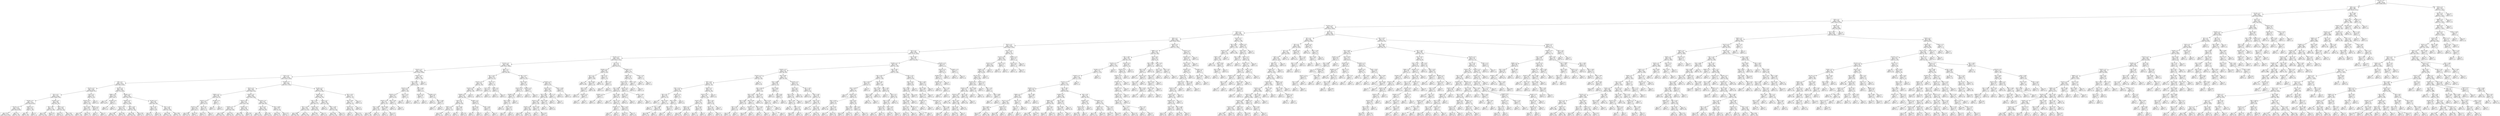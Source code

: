 digraph Tree {
node [shape=box] ;
0 [label="X[1173] <= 0.5\ngini = 0.5\nsamples = 105996\nvalue = [52969, 53027]"] ;
1 [label="X[36] <= 0.5\ngini = 0.486\nsamples = 90271\nvalue = [52795, 37476]"] ;
0 -> 1 [labeldistance=2.5, labelangle=45, headlabel="True"] ;
2 [label="X[1136] <= 0.5\ngini = 0.462\nsamples = 82858\nvalue = [52784, 30074]"] ;
1 -> 2 ;
3 [label="X[20] <= 0.5\ngini = 0.428\nsamples = 76434\nvalue = [52678, 23756]"] ;
2 -> 3 ;
4 [label="X[1130] <= 0.5\ngini = 0.393\nsamples = 71932\nvalue = [52578, 19354]"] ;
3 -> 4 ;
5 [label="X[45] <= 0.5\ngini = 0.356\nsamples = 67632\nvalue = [51955, 15677]"] ;
4 -> 5 ;
6 [label="X[30] <= 0.5\ngini = 0.333\nsamples = 65863\nvalue = [51942, 13921]"] ;
5 -> 6 ;
7 [label="X[221] <= 0.5\ngini = 0.316\nsamples = 64503\nvalue = [51825, 12678]"] ;
6 -> 7 ;
8 [label="X[11] <= 0.5\ngini = 0.306\nsamples = 63796\nvalue = [51743, 12053]"] ;
7 -> 8 ;
9 [label="X[1185] <= 0.5\ngini = 0.297\nsamples = 63034\nvalue = [51615, 11419]"] ;
8 -> 9 ;
10 [label="X[1126] <= 0.5\ngini = 0.288\nsamples = 62403\nvalue = [51511, 10892]"] ;
9 -> 10 ;
11 [label="X[1161] <= 0.5\ngini = 0.281\nsamples = 61888\nvalue = [51442, 10446]"] ;
10 -> 11 ;
12 [label="X[10] <= 0.5\ngini = 0.276\nsamples = 61624\nvalue = [51431, 10193]"] ;
11 -> 12 ;
13 [label="X[9] <= 0.5\ngini = 0.251\nsamples = 54755\nvalue = [46714, 8041]"] ;
12 -> 13 ;
14 [label="X[1167] <= 0.5\ngini = 0.236\nsamples = 52816\nvalue = [45599, 7217]"] ;
13 -> 14 ;
15 [label="X[21] <= 0.5\ngini = 0.231\nsamples = 52595\nvalue = [45593, 7002]"] ;
14 -> 15 ;
16 [label="X[1200] <= 0.5\ngini = 0.22\nsamples = 51651\nvalue = [45136, 6515]"] ;
15 -> 16 ;
17 [label="X[1210] <= 0.5\ngini = 0.216\nsamples = 51468\nvalue = [45135, 6333]"] ;
16 -> 17 ;
18 [label="gini = 0.211\nsamples = 51263\nvalue = [45123, 6140]"] ;
17 -> 18 ;
19 [label="gini = 0.11\nsamples = 205\nvalue = [12, 193]"] ;
17 -> 19 ;
20 [label="X[600] <= 0.5\ngini = 0.011\nsamples = 183\nvalue = [1, 182]"] ;
16 -> 20 ;
21 [label="gini = 0.0\nsamples = 182\nvalue = [0, 182]"] ;
20 -> 21 ;
22 [label="gini = 0.0\nsamples = 1\nvalue = [1, 0]"] ;
20 -> 22 ;
23 [label="X[1190] <= 0.5\ngini = 0.499\nsamples = 944\nvalue = [457, 487]"] ;
15 -> 23 ;
24 [label="X[0] <= 2.98\ngini = 0.43\nsamples = 428\nvalue = [134, 294]"] ;
23 -> 24 ;
25 [label="gini = 0.424\nsamples = 422\nvalue = [129, 293]"] ;
24 -> 25 ;
26 [label="gini = 0.278\nsamples = 6\nvalue = [5, 1]"] ;
24 -> 26 ;
27 [label="X[222] <= 0.5\ngini = 0.468\nsamples = 516\nvalue = [323, 193]"] ;
23 -> 27 ;
28 [label="gini = 0.157\nsamples = 70\nvalue = [64, 6]"] ;
27 -> 28 ;
29 [label="gini = 0.487\nsamples = 446\nvalue = [259, 187]"] ;
27 -> 29 ;
30 [label="X[16] <= 0.5\ngini = 0.053\nsamples = 221\nvalue = [6, 215]"] ;
14 -> 30 ;
31 [label="X[1024] <= 0.5\ngini = 0.027\nsamples = 218\nvalue = [3, 215]"] ;
30 -> 31 ;
32 [label="X[0] <= 2.935\ngini = 0.018\nsamples = 215\nvalue = [2, 213]"] ;
31 -> 32 ;
33 [label="gini = 0.01\nsamples = 197\nvalue = [1, 196]"] ;
32 -> 33 ;
34 [label="gini = 0.105\nsamples = 18\nvalue = [1, 17]"] ;
32 -> 34 ;
35 [label="X[108] <= 0.5\ngini = 0.444\nsamples = 3\nvalue = [1, 2]"] ;
31 -> 35 ;
36 [label="gini = 0.0\nsamples = 2\nvalue = [0, 2]"] ;
35 -> 36 ;
37 [label="gini = 0.0\nsamples = 1\nvalue = [1, 0]"] ;
35 -> 37 ;
38 [label="gini = 0.0\nsamples = 3\nvalue = [3, 0]"] ;
30 -> 38 ;
39 [label="X[222] <= 0.5\ngini = 0.489\nsamples = 1939\nvalue = [1115, 824]"] ;
13 -> 39 ;
40 [label="X[996] <= 0.5\ngini = 0.018\nsamples = 109\nvalue = [108, 1]"] ;
39 -> 40 ;
41 [label="gini = 0.0\nsamples = 104\nvalue = [104, 0]"] ;
40 -> 41 ;
42 [label="X[1190] <= 0.5\ngini = 0.32\nsamples = 5\nvalue = [4, 1]"] ;
40 -> 42 ;
43 [label="gini = 0.0\nsamples = 4\nvalue = [4, 0]"] ;
42 -> 43 ;
44 [label="gini = 0.0\nsamples = 1\nvalue = [0, 1]"] ;
42 -> 44 ;
45 [label="X[1009] <= 0.5\ngini = 0.495\nsamples = 1830\nvalue = [1007, 823]"] ;
39 -> 45 ;
46 [label="X[1003] <= 0.5\ngini = 0.478\nsamples = 1228\nvalue = [743, 485]"] ;
45 -> 46 ;
47 [label="X[1012] <= 0.5\ngini = 0.422\nsamples = 740\nvalue = [516, 224]"] ;
46 -> 47 ;
48 [label="gini = 0.386\nsamples = 655\nvalue = [484, 171]"] ;
47 -> 48 ;
49 [label="gini = 0.469\nsamples = 85\nvalue = [32, 53]"] ;
47 -> 49 ;
50 [label="X[0] <= 2.795\ngini = 0.498\nsamples = 488\nvalue = [227, 261]"] ;
46 -> 50 ;
51 [label="gini = 0.495\nsamples = 462\nvalue = [208, 254]"] ;
50 -> 51 ;
52 [label="gini = 0.393\nsamples = 26\nvalue = [19, 7]"] ;
50 -> 52 ;
53 [label="X[1156] <= 0.5\ngini = 0.492\nsamples = 602\nvalue = [264, 338]"] ;
45 -> 53 ;
54 [label="X[0] <= 1.455\ngini = 0.373\nsamples = 109\nvalue = [27, 82]"] ;
53 -> 54 ;
55 [label="gini = 0.477\nsamples = 61\nvalue = [24, 37]"] ;
54 -> 55 ;
56 [label="gini = 0.117\nsamples = 48\nvalue = [3, 45]"] ;
54 -> 56 ;
57 [label="X[0] <= 2.135\ngini = 0.499\nsamples = 493\nvalue = [237, 256]"] ;
53 -> 57 ;
58 [label="gini = 0.498\nsamples = 275\nvalue = [146, 129]"] ;
57 -> 58 ;
59 [label="gini = 0.486\nsamples = 218\nvalue = [91, 127]"] ;
57 -> 59 ;
60 [label="X[1009] <= 0.5\ngini = 0.43\nsamples = 6869\nvalue = [4717, 2152]"] ;
12 -> 60 ;
61 [label="X[222] <= 0.5\ngini = 0.393\nsamples = 4876\nvalue = [3566, 1310]"] ;
60 -> 61 ;
62 [label="X[993] <= 0.5\ngini = 0.059\nsamples = 326\nvalue = [316, 10]"] ;
61 -> 62 ;
63 [label="X[1015] <= 0.5\ngini = 0.054\nsamples = 324\nvalue = [315, 9]"] ;
62 -> 63 ;
64 [label="X[1254] <= 0.5\ngini = 0.044\nsamples = 310\nvalue = [303, 7]"] ;
63 -> 64 ;
65 [label="gini = 0.039\nsamples = 303\nvalue = [297, 6]"] ;
64 -> 65 ;
66 [label="gini = 0.245\nsamples = 7\nvalue = [6, 1]"] ;
64 -> 66 ;
67 [label="X[0] <= 2.87\ngini = 0.245\nsamples = 14\nvalue = [12, 2]"] ;
63 -> 67 ;
68 [label="gini = 0.142\nsamples = 13\nvalue = [12, 1]"] ;
67 -> 68 ;
69 [label="gini = 0.0\nsamples = 1\nvalue = [0, 1]"] ;
67 -> 69 ;
70 [label="X[1189] <= 0.5\ngini = 0.5\nsamples = 2\nvalue = [1, 1]"] ;
62 -> 70 ;
71 [label="gini = 0.0\nsamples = 1\nvalue = [1, 0]"] ;
70 -> 71 ;
72 [label="gini = 0.0\nsamples = 1\nvalue = [0, 1]"] ;
70 -> 72 ;
73 [label="X[1003] <= 0.5\ngini = 0.408\nsamples = 4550\nvalue = [3250, 1300]"] ;
61 -> 73 ;
74 [label="X[1012] <= 0.5\ngini = 0.376\nsamples = 3011\nvalue = [2255, 756]"] ;
73 -> 74 ;
75 [label="X[1006] <= 0.5\ngini = 0.351\nsamples = 2673\nvalue = [2067, 606]"] ;
74 -> 75 ;
76 [label="gini = 0.338\nsamples = 2553\nvalue = [2002, 551]"] ;
75 -> 76 ;
77 [label="gini = 0.497\nsamples = 120\nvalue = [65, 55]"] ;
75 -> 77 ;
78 [label="X[1186] <= 0.5\ngini = 0.494\nsamples = 338\nvalue = [188, 150]"] ;
74 -> 78 ;
79 [label="gini = 0.488\nsamples = 313\nvalue = [181, 132]"] ;
78 -> 79 ;
80 [label="gini = 0.403\nsamples = 25\nvalue = [7, 18]"] ;
78 -> 80 ;
81 [label="X[1253] <= 0.5\ngini = 0.457\nsamples = 1539\nvalue = [995, 544]"] ;
73 -> 81 ;
82 [label="X[0] <= 2.745\ngini = 0.465\nsamples = 1428\nvalue = [904, 524]"] ;
81 -> 82 ;
83 [label="gini = 0.472\nsamples = 1207\nvalue = [746, 461]"] ;
82 -> 83 ;
84 [label="gini = 0.408\nsamples = 221\nvalue = [158, 63]"] ;
82 -> 84 ;
85 [label="X[0] <= 0.995\ngini = 0.295\nsamples = 111\nvalue = [91, 20]"] ;
81 -> 85 ;
86 [label="gini = 0.444\nsamples = 39\nvalue = [26, 13]"] ;
85 -> 86 ;
87 [label="gini = 0.176\nsamples = 72\nvalue = [65, 7]"] ;
85 -> 87 ;
88 [label="X[1186] <= 0.5\ngini = 0.488\nsamples = 1993\nvalue = [1151, 842]"] ;
60 -> 88 ;
89 [label="X[1268] <= 0.5\ngini = 0.482\nsamples = 1819\nvalue = [1084, 735]"] ;
88 -> 89 ;
90 [label="X[0] <= 2.705\ngini = 0.471\nsamples = 1519\nvalue = [942, 577]"] ;
89 -> 90 ;
91 [label="X[0] <= 2.315\ngini = 0.481\nsamples = 1263\nvalue = [753, 510]"] ;
90 -> 91 ;
92 [label="gini = 0.466\nsamples = 958\nvalue = [604, 354]"] ;
91 -> 92 ;
93 [label="gini = 0.5\nsamples = 305\nvalue = [149, 156]"] ;
91 -> 93 ;
94 [label="X[1253] <= 0.5\ngini = 0.386\nsamples = 256\nvalue = [189, 67]"] ;
90 -> 94 ;
95 [label="gini = 0.406\nsamples = 237\nvalue = [170, 67]"] ;
94 -> 95 ;
96 [label="gini = 0.0\nsamples = 19\nvalue = [19, 0]"] ;
94 -> 96 ;
97 [label="X[222] <= 0.5\ngini = 0.499\nsamples = 300\nvalue = [142, 158]"] ;
89 -> 97 ;
98 [label="gini = 0.0\nsamples = 8\nvalue = [8, 0]"] ;
97 -> 98 ;
99 [label="X[0] <= 2.935\ngini = 0.497\nsamples = 292\nvalue = [134, 158]"] ;
97 -> 99 ;
100 [label="gini = 0.494\nsamples = 282\nvalue = [126, 156]"] ;
99 -> 100 ;
101 [label="gini = 0.32\nsamples = 10\nvalue = [8, 2]"] ;
99 -> 101 ;
102 [label="X[0] <= 2.975\ngini = 0.474\nsamples = 174\nvalue = [67, 107]"] ;
88 -> 102 ;
103 [label="X[0] <= 2.945\ngini = 0.47\nsamples = 172\nvalue = [65, 107]"] ;
102 -> 103 ;
104 [label="X[222] <= 0.5\ngini = 0.476\nsamples = 166\nvalue = [65, 101]"] ;
103 -> 104 ;
105 [label="gini = 0.0\nsamples = 2\nvalue = [2, 0]"] ;
104 -> 105 ;
106 [label="gini = 0.473\nsamples = 164\nvalue = [63, 101]"] ;
104 -> 106 ;
107 [label="gini = 0.0\nsamples = 6\nvalue = [0, 6]"] ;
103 -> 107 ;
108 [label="gini = 0.0\nsamples = 2\nvalue = [2, 0]"] ;
102 -> 108 ;
109 [label="X[1021] <= 0.5\ngini = 0.08\nsamples = 264\nvalue = [11, 253]"] ;
11 -> 109 ;
110 [label="X[0] <= 2.825\ngini = 0.073\nsamples = 263\nvalue = [10, 253]"] ;
109 -> 110 ;
111 [label="X[1015] <= 0.5\ngini = 0.054\nsamples = 251\nvalue = [7, 244]"] ;
110 -> 111 ;
112 [label="X[1010] <= 0.5\ngini = 0.047\nsamples = 247\nvalue = [6, 241]"] ;
111 -> 112 ;
113 [label="X[1007] <= 0.5\ngini = 0.04\nsamples = 242\nvalue = [5, 237]"] ;
112 -> 113 ;
114 [label="X[0] <= 1.635\ngini = 0.033\nsamples = 235\nvalue = [4, 231]"] ;
113 -> 114 ;
115 [label="gini = 0.054\nsamples = 144\nvalue = [4, 140]"] ;
114 -> 115 ;
116 [label="gini = 0.0\nsamples = 91\nvalue = [0, 91]"] ;
114 -> 116 ;
117 [label="X[0] <= 0.845\ngini = 0.245\nsamples = 7\nvalue = [1, 6]"] ;
113 -> 117 ;
118 [label="gini = 0.0\nsamples = 3\nvalue = [0, 3]"] ;
117 -> 118 ;
119 [label="gini = 0.375\nsamples = 4\nvalue = [1, 3]"] ;
117 -> 119 ;
120 [label="X[0] <= 2.345\ngini = 0.32\nsamples = 5\nvalue = [1, 4]"] ;
112 -> 120 ;
121 [label="gini = 0.0\nsamples = 4\nvalue = [0, 4]"] ;
120 -> 121 ;
122 [label="gini = 0.0\nsamples = 1\nvalue = [1, 0]"] ;
120 -> 122 ;
123 [label="X[0] <= 2.115\ngini = 0.375\nsamples = 4\nvalue = [1, 3]"] ;
111 -> 123 ;
124 [label="gini = 0.0\nsamples = 3\nvalue = [0, 3]"] ;
123 -> 124 ;
125 [label="gini = 0.0\nsamples = 1\nvalue = [1, 0]"] ;
123 -> 125 ;
126 [label="X[0] <= 2.835\ngini = 0.375\nsamples = 12\nvalue = [3, 9]"] ;
110 -> 126 ;
127 [label="X[1012] <= 0.5\ngini = 0.444\nsamples = 3\nvalue = [2, 1]"] ;
126 -> 127 ;
128 [label="gini = 0.0\nsamples = 2\nvalue = [2, 0]"] ;
127 -> 128 ;
129 [label="gini = 0.0\nsamples = 1\nvalue = [0, 1]"] ;
127 -> 129 ;
130 [label="X[1009] <= 0.5\ngini = 0.198\nsamples = 9\nvalue = [1, 8]"] ;
126 -> 130 ;
131 [label="gini = 0.0\nsamples = 6\nvalue = [0, 6]"] ;
130 -> 131 ;
132 [label="X[0] <= 2.905\ngini = 0.444\nsamples = 3\nvalue = [1, 2]"] ;
130 -> 132 ;
133 [label="gini = 0.5\nsamples = 2\nvalue = [1, 1]"] ;
132 -> 133 ;
134 [label="gini = 0.0\nsamples = 1\nvalue = [0, 1]"] ;
132 -> 134 ;
135 [label="gini = 0.0\nsamples = 1\nvalue = [1, 0]"] ;
109 -> 135 ;
136 [label="X[60] <= 0.5\ngini = 0.232\nsamples = 515\nvalue = [69, 446]"] ;
10 -> 136 ;
137 [label="X[0] <= 2.015\ngini = 0.319\nsamples = 276\nvalue = [55, 221]"] ;
136 -> 137 ;
138 [label="X[1010] <= 0.5\ngini = 0.38\nsamples = 200\nvalue = [51, 149]"] ;
137 -> 138 ;
139 [label="X[1018] <= 0.5\ngini = 0.365\nsamples = 196\nvalue = [47, 149]"] ;
138 -> 139 ;
140 [label="X[1008] <= 0.5\ngini = 0.352\nsamples = 193\nvalue = [44, 149]"] ;
139 -> 140 ;
141 [label="X[33] <= 0.5\ngini = 0.328\nsamples = 184\nvalue = [38, 146]"] ;
140 -> 141 ;
142 [label="X[992] <= 0.5\ngini = 0.302\nsamples = 173\nvalue = [32, 141]"] ;
141 -> 142 ;
143 [label="gini = 0.289\nsamples = 171\nvalue = [30, 141]"] ;
142 -> 143 ;
144 [label="gini = 0.0\nsamples = 2\nvalue = [2, 0]"] ;
142 -> 144 ;
145 [label="X[0] <= 0.46\ngini = 0.496\nsamples = 11\nvalue = [6, 5]"] ;
141 -> 145 ;
146 [label="gini = 0.0\nsamples = 1\nvalue = [0, 1]"] ;
145 -> 146 ;
147 [label="gini = 0.48\nsamples = 10\nvalue = [6, 4]"] ;
145 -> 147 ;
148 [label="X[58] <= 0.5\ngini = 0.444\nsamples = 9\nvalue = [6, 3]"] ;
140 -> 148 ;
149 [label="X[0] <= 0.54\ngini = 0.278\nsamples = 6\nvalue = [5, 1]"] ;
148 -> 149 ;
150 [label="gini = 0.0\nsamples = 1\nvalue = [0, 1]"] ;
149 -> 150 ;
151 [label="gini = 0.0\nsamples = 5\nvalue = [5, 0]"] ;
149 -> 151 ;
152 [label="X[0] <= 0.88\ngini = 0.444\nsamples = 3\nvalue = [1, 2]"] ;
148 -> 152 ;
153 [label="gini = 0.0\nsamples = 1\nvalue = [0, 1]"] ;
152 -> 153 ;
154 [label="gini = 0.5\nsamples = 2\nvalue = [1, 1]"] ;
152 -> 154 ;
155 [label="gini = 0.0\nsamples = 3\nvalue = [3, 0]"] ;
139 -> 155 ;
156 [label="gini = 0.0\nsamples = 4\nvalue = [4, 0]"] ;
138 -> 156 ;
157 [label="X[0] <= 2.93\ngini = 0.1\nsamples = 76\nvalue = [4, 72]"] ;
137 -> 157 ;
158 [label="X[15] <= 0.5\ngini = 0.027\nsamples = 72\nvalue = [1, 71]"] ;
157 -> 158 ;
159 [label="gini = 0.0\nsamples = 71\nvalue = [0, 71]"] ;
158 -> 159 ;
160 [label="gini = 0.0\nsamples = 1\nvalue = [1, 0]"] ;
158 -> 160 ;
161 [label="X[38] <= 0.5\ngini = 0.375\nsamples = 4\nvalue = [3, 1]"] ;
157 -> 161 ;
162 [label="gini = 0.0\nsamples = 3\nvalue = [3, 0]"] ;
161 -> 162 ;
163 [label="gini = 0.0\nsamples = 1\nvalue = [0, 1]"] ;
161 -> 163 ;
164 [label="X[0] <= 0.475\ngini = 0.11\nsamples = 239\nvalue = [14, 225]"] ;
136 -> 164 ;
165 [label="X[0] <= 0.455\ngini = 0.34\nsamples = 23\nvalue = [5, 18]"] ;
164 -> 165 ;
166 [label="X[1012] <= 0.5\ngini = 0.255\nsamples = 20\nvalue = [3, 17]"] ;
165 -> 166 ;
167 [label="X[1008] <= 0.5\ngini = 0.188\nsamples = 19\nvalue = [2, 17]"] ;
166 -> 167 ;
168 [label="X[0] <= 0.405\ngini = 0.105\nsamples = 18\nvalue = [1, 17]"] ;
167 -> 168 ;
169 [label="gini = 0.0\nsamples = 8\nvalue = [0, 8]"] ;
168 -> 169 ;
170 [label="X[0] <= 0.415\ngini = 0.18\nsamples = 10\nvalue = [1, 9]"] ;
168 -> 170 ;
171 [label="gini = 0.32\nsamples = 5\nvalue = [1, 4]"] ;
170 -> 171 ;
172 [label="gini = 0.0\nsamples = 5\nvalue = [0, 5]"] ;
170 -> 172 ;
173 [label="gini = 0.0\nsamples = 1\nvalue = [1, 0]"] ;
167 -> 173 ;
174 [label="gini = 0.0\nsamples = 1\nvalue = [1, 0]"] ;
166 -> 174 ;
175 [label="X[1003] <= 0.5\ngini = 0.444\nsamples = 3\nvalue = [2, 1]"] ;
165 -> 175 ;
176 [label="gini = 0.0\nsamples = 2\nvalue = [2, 0]"] ;
175 -> 176 ;
177 [label="gini = 0.0\nsamples = 1\nvalue = [0, 1]"] ;
175 -> 177 ;
178 [label="X[1004] <= 0.5\ngini = 0.08\nsamples = 216\nvalue = [9, 207]"] ;
164 -> 178 ;
179 [label="X[1015] <= 0.5\ngini = 0.064\nsamples = 210\nvalue = [7, 203]"] ;
178 -> 179 ;
180 [label="X[0] <= 2.825\ngini = 0.056\nsamples = 208\nvalue = [6, 202]"] ;
179 -> 180 ;
181 [label="X[1012] <= 0.5\ngini = 0.049\nsamples = 198\nvalue = [5, 193]"] ;
180 -> 181 ;
182 [label="X[1003] <= 0.5\ngini = 0.043\nsamples = 184\nvalue = [4, 180]"] ;
181 -> 182 ;
183 [label="gini = 0.029\nsamples = 137\nvalue = [2, 135]"] ;
182 -> 183 ;
184 [label="gini = 0.081\nsamples = 47\nvalue = [2, 45]"] ;
182 -> 184 ;
185 [label="X[0] <= 1.485\ngini = 0.133\nsamples = 14\nvalue = [1, 13]"] ;
181 -> 185 ;
186 [label="gini = 0.0\nsamples = 7\nvalue = [0, 7]"] ;
185 -> 186 ;
187 [label="gini = 0.245\nsamples = 7\nvalue = [1, 6]"] ;
185 -> 187 ;
188 [label="X[0] <= 2.835\ngini = 0.18\nsamples = 10\nvalue = [1, 9]"] ;
180 -> 188 ;
189 [label="gini = 0.0\nsamples = 1\nvalue = [1, 0]"] ;
188 -> 189 ;
190 [label="gini = 0.0\nsamples = 9\nvalue = [0, 9]"] ;
188 -> 190 ;
191 [label="X[0] <= 1.25\ngini = 0.5\nsamples = 2\nvalue = [1, 1]"] ;
179 -> 191 ;
192 [label="gini = 0.0\nsamples = 1\nvalue = [0, 1]"] ;
191 -> 192 ;
193 [label="gini = 0.0\nsamples = 1\nvalue = [1, 0]"] ;
191 -> 193 ;
194 [label="X[0] <= 2.595\ngini = 0.444\nsamples = 6\nvalue = [2, 4]"] ;
178 -> 194 ;
195 [label="gini = 0.0\nsamples = 4\nvalue = [0, 4]"] ;
194 -> 195 ;
196 [label="gini = 0.0\nsamples = 2\nvalue = [2, 0]"] ;
194 -> 196 ;
197 [label="X[3] <= 0.5\ngini = 0.275\nsamples = 631\nvalue = [104, 527]"] ;
9 -> 197 ;
198 [label="X[1000] <= 0.5\ngini = 0.008\nsamples = 522\nvalue = [2, 520]"] ;
197 -> 198 ;
199 [label="X[17] <= 0.5\ngini = 0.004\nsamples = 507\nvalue = [1, 506]"] ;
198 -> 199 ;
200 [label="gini = 0.0\nsamples = 454\nvalue = [0, 454]"] ;
199 -> 200 ;
201 [label="X[0] <= 0.695\ngini = 0.037\nsamples = 53\nvalue = [1, 52]"] ;
199 -> 201 ;
202 [label="X[0] <= 0.53\ngini = 0.245\nsamples = 7\nvalue = [1, 6]"] ;
201 -> 202 ;
203 [label="gini = 0.0\nsamples = 4\nvalue = [0, 4]"] ;
202 -> 203 ;
204 [label="X[1003] <= 0.5\ngini = 0.444\nsamples = 3\nvalue = [1, 2]"] ;
202 -> 204 ;
205 [label="gini = 0.0\nsamples = 2\nvalue = [0, 2]"] ;
204 -> 205 ;
206 [label="gini = 0.0\nsamples = 1\nvalue = [1, 0]"] ;
204 -> 206 ;
207 [label="gini = 0.0\nsamples = 46\nvalue = [0, 46]"] ;
201 -> 207 ;
208 [label="X[0] <= 1.67\ngini = 0.124\nsamples = 15\nvalue = [1, 14]"] ;
198 -> 208 ;
209 [label="gini = 0.0\nsamples = 10\nvalue = [0, 10]"] ;
208 -> 209 ;
210 [label="X[0] <= 1.87\ngini = 0.32\nsamples = 5\nvalue = [1, 4]"] ;
208 -> 210 ;
211 [label="gini = 0.0\nsamples = 1\nvalue = [1, 0]"] ;
210 -> 211 ;
212 [label="gini = 0.0\nsamples = 4\nvalue = [0, 4]"] ;
210 -> 212 ;
213 [label="X[1004] <= 0.5\ngini = 0.12\nsamples = 109\nvalue = [102, 7]"] ;
197 -> 213 ;
214 [label="X[998] <= 0.5\ngini = 0.106\nsamples = 107\nvalue = [101, 6]"] ;
213 -> 214 ;
215 [label="X[1012] <= 0.5\ngini = 0.091\nsamples = 105\nvalue = [100, 5]"] ;
214 -> 215 ;
216 [label="X[0] <= 0.055\ngini = 0.061\nsamples = 96\nvalue = [93, 3]"] ;
215 -> 216 ;
217 [label="X[1008] <= 0.5\ngini = 0.444\nsamples = 3\nvalue = [2, 1]"] ;
216 -> 217 ;
218 [label="gini = 0.0\nsamples = 2\nvalue = [2, 0]"] ;
217 -> 218 ;
219 [label="gini = 0.0\nsamples = 1\nvalue = [0, 1]"] ;
217 -> 219 ;
220 [label="X[0] <= 2.695\ngini = 0.042\nsamples = 93\nvalue = [91, 2]"] ;
216 -> 220 ;
221 [label="gini = 0.0\nsamples = 71\nvalue = [71, 0]"] ;
220 -> 221 ;
222 [label="X[0] <= 2.715\ngini = 0.165\nsamples = 22\nvalue = [20, 2]"] ;
220 -> 222 ;
223 [label="X[1009] <= 0.5\ngini = 0.5\nsamples = 2\nvalue = [1, 1]"] ;
222 -> 223 ;
224 [label="gini = 0.0\nsamples = 1\nvalue = [1, 0]"] ;
223 -> 224 ;
225 [label="gini = 0.0\nsamples = 1\nvalue = [0, 1]"] ;
223 -> 225 ;
226 [label="X[0] <= 2.755\ngini = 0.095\nsamples = 20\nvalue = [19, 1]"] ;
222 -> 226 ;
227 [label="gini = 0.278\nsamples = 6\nvalue = [5, 1]"] ;
226 -> 227 ;
228 [label="gini = 0.0\nsamples = 14\nvalue = [14, 0]"] ;
226 -> 228 ;
229 [label="X[223] <= 0.5\ngini = 0.346\nsamples = 9\nvalue = [7, 2]"] ;
215 -> 229 ;
230 [label="X[0] <= 2.76\ngini = 0.245\nsamples = 7\nvalue = [6, 1]"] ;
229 -> 230 ;
231 [label="gini = 0.0\nsamples = 6\nvalue = [6, 0]"] ;
230 -> 231 ;
232 [label="gini = 0.0\nsamples = 1\nvalue = [0, 1]"] ;
230 -> 232 ;
233 [label="X[0] <= 1.855\ngini = 0.5\nsamples = 2\nvalue = [1, 1]"] ;
229 -> 233 ;
234 [label="gini = 0.0\nsamples = 1\nvalue = [0, 1]"] ;
233 -> 234 ;
235 [label="gini = 0.0\nsamples = 1\nvalue = [1, 0]"] ;
233 -> 235 ;
236 [label="X[0] <= 1.855\ngini = 0.5\nsamples = 2\nvalue = [1, 1]"] ;
214 -> 236 ;
237 [label="gini = 0.0\nsamples = 1\nvalue = [0, 1]"] ;
236 -> 237 ;
238 [label="gini = 0.0\nsamples = 1\nvalue = [1, 0]"] ;
236 -> 238 ;
239 [label="X[0] <= 2.38\ngini = 0.5\nsamples = 2\nvalue = [1, 1]"] ;
213 -> 239 ;
240 [label="gini = 0.0\nsamples = 1\nvalue = [1, 0]"] ;
239 -> 240 ;
241 [label="gini = 0.0\nsamples = 1\nvalue = [0, 1]"] ;
239 -> 241 ;
242 [label="X[0] <= 2.895\ngini = 0.28\nsamples = 762\nvalue = [128, 634]"] ;
8 -> 242 ;
243 [label="X[1009] <= 0.5\ngini = 0.265\nsamples = 745\nvalue = [117, 628]"] ;
242 -> 243 ;
244 [label="X[1003] <= 0.5\ngini = 0.332\nsamples = 429\nvalue = [90, 339]"] ;
243 -> 244 ;
245 [label="X[1167] <= 0.5\ngini = 0.412\nsamples = 210\nvalue = [61, 149]"] ;
244 -> 245 ;
246 [label="X[0] <= 0.94\ngini = 0.435\nsamples = 191\nvalue = [61, 130]"] ;
245 -> 246 ;
247 [label="X[0] <= 0.715\ngini = 0.497\nsamples = 48\nvalue = [22, 26]"] ;
246 -> 247 ;
248 [label="X[0] <= 0.07\ngini = 0.478\nsamples = 38\nvalue = [15, 23]"] ;
247 -> 248 ;
249 [label="gini = 0.0\nsamples = 1\nvalue = [1, 0]"] ;
248 -> 249 ;
250 [label="X[0] <= 0.325\ngini = 0.47\nsamples = 37\nvalue = [14, 23]"] ;
248 -> 250 ;
251 [label="gini = 0.0\nsamples = 5\nvalue = [0, 5]"] ;
250 -> 251 ;
252 [label="X[0] <= 0.665\ngini = 0.492\nsamples = 32\nvalue = [14, 18]"] ;
250 -> 252 ;
253 [label="gini = 0.498\nsamples = 30\nvalue = [14, 16]"] ;
252 -> 253 ;
254 [label="gini = 0.0\nsamples = 2\nvalue = [0, 2]"] ;
252 -> 254 ;
255 [label="X[1203] <= 0.5\ngini = 0.42\nsamples = 10\nvalue = [7, 3]"] ;
247 -> 255 ;
256 [label="X[0] <= 0.925\ngini = 0.5\nsamples = 6\nvalue = [3, 3]"] ;
255 -> 256 ;
257 [label="X[0] <= 0.775\ngini = 0.375\nsamples = 4\nvalue = [1, 3]"] ;
256 -> 257 ;
258 [label="gini = 0.0\nsamples = 1\nvalue = [1, 0]"] ;
257 -> 258 ;
259 [label="gini = 0.0\nsamples = 3\nvalue = [0, 3]"] ;
257 -> 259 ;
260 [label="gini = 0.0\nsamples = 2\nvalue = [2, 0]"] ;
256 -> 260 ;
261 [label="gini = 0.0\nsamples = 4\nvalue = [4, 0]"] ;
255 -> 261 ;
262 [label="X[992] <= 0.5\ngini = 0.397\nsamples = 143\nvalue = [39, 104]"] ;
246 -> 262 ;
263 [label="X[1012] <= 0.5\ngini = 0.387\nsamples = 141\nvalue = [37, 104]"] ;
262 -> 263 ;
264 [label="X[1007] <= 0.5\ngini = 0.422\nsamples = 106\nvalue = [32, 74]"] ;
263 -> 264 ;
265 [label="X[998] <= 0.5\ngini = 0.449\nsamples = 88\nvalue = [30, 58]"] ;
264 -> 265 ;
266 [label="gini = 0.464\nsamples = 82\nvalue = [30, 52]"] ;
265 -> 266 ;
267 [label="gini = 0.0\nsamples = 6\nvalue = [0, 6]"] ;
265 -> 267 ;
268 [label="X[0] <= 2.615\ngini = 0.198\nsamples = 18\nvalue = [2, 16]"] ;
264 -> 268 ;
269 [label="gini = 0.111\nsamples = 17\nvalue = [1, 16]"] ;
268 -> 269 ;
270 [label="gini = 0.0\nsamples = 1\nvalue = [1, 0]"] ;
268 -> 270 ;
271 [label="X[0] <= 2.88\ngini = 0.245\nsamples = 35\nvalue = [5, 30]"] ;
263 -> 271 ;
272 [label="X[0] <= 1.21\ngini = 0.208\nsamples = 34\nvalue = [4, 30]"] ;
271 -> 272 ;
273 [label="gini = 0.5\nsamples = 2\nvalue = [1, 1]"] ;
272 -> 273 ;
274 [label="gini = 0.17\nsamples = 32\nvalue = [3, 29]"] ;
272 -> 274 ;
275 [label="gini = 0.0\nsamples = 1\nvalue = [1, 0]"] ;
271 -> 275 ;
276 [label="gini = 0.0\nsamples = 2\nvalue = [2, 0]"] ;
262 -> 276 ;
277 [label="gini = 0.0\nsamples = 19\nvalue = [0, 19]"] ;
245 -> 277 ;
278 [label="X[0] <= 0.905\ngini = 0.23\nsamples = 219\nvalue = [29, 190]"] ;
244 -> 278 ;
279 [label="X[0] <= 0.805\ngini = 0.348\nsamples = 58\nvalue = [13, 45]"] ;
278 -> 279 ;
280 [label="X[0] <= 0.555\ngini = 0.237\nsamples = 51\nvalue = [7, 44]"] ;
279 -> 280 ;
281 [label="X[0] <= 0.425\ngini = 0.355\nsamples = 26\nvalue = [6, 20]"] ;
280 -> 281 ;
282 [label="X[0] <= 0.365\ngini = 0.198\nsamples = 18\nvalue = [2, 16]"] ;
281 -> 282 ;
283 [label="X[0] <= 0.35\ngini = 0.278\nsamples = 12\nvalue = [2, 10]"] ;
282 -> 283 ;
284 [label="gini = 0.165\nsamples = 11\nvalue = [1, 10]"] ;
283 -> 284 ;
285 [label="gini = 0.0\nsamples = 1\nvalue = [1, 0]"] ;
283 -> 285 ;
286 [label="gini = 0.0\nsamples = 6\nvalue = [0, 6]"] ;
282 -> 286 ;
287 [label="X[0] <= 0.495\ngini = 0.5\nsamples = 8\nvalue = [4, 4]"] ;
281 -> 287 ;
288 [label="X[1203] <= 0.5\ngini = 0.375\nsamples = 4\nvalue = [3, 1]"] ;
287 -> 288 ;
289 [label="gini = 0.444\nsamples = 3\nvalue = [2, 1]"] ;
288 -> 289 ;
290 [label="gini = 0.0\nsamples = 1\nvalue = [1, 0]"] ;
288 -> 290 ;
291 [label="X[0] <= 0.535\ngini = 0.375\nsamples = 4\nvalue = [1, 3]"] ;
287 -> 291 ;
292 [label="gini = 0.0\nsamples = 3\nvalue = [0, 3]"] ;
291 -> 292 ;
293 [label="gini = 0.0\nsamples = 1\nvalue = [1, 0]"] ;
291 -> 293 ;
294 [label="X[0] <= 0.705\ngini = 0.077\nsamples = 25\nvalue = [1, 24]"] ;
280 -> 294 ;
295 [label="gini = 0.0\nsamples = 15\nvalue = [0, 15]"] ;
294 -> 295 ;
296 [label="X[0] <= 0.725\ngini = 0.18\nsamples = 10\nvalue = [1, 9]"] ;
294 -> 296 ;
297 [label="X[1228] <= 0.5\ngini = 0.5\nsamples = 2\nvalue = [1, 1]"] ;
296 -> 297 ;
298 [label="gini = 0.0\nsamples = 1\nvalue = [0, 1]"] ;
297 -> 298 ;
299 [label="gini = 0.0\nsamples = 1\nvalue = [1, 0]"] ;
297 -> 299 ;
300 [label="gini = 0.0\nsamples = 8\nvalue = [0, 8]"] ;
296 -> 300 ;
301 [label="X[0] <= 0.835\ngini = 0.245\nsamples = 7\nvalue = [6, 1]"] ;
279 -> 301 ;
302 [label="gini = 0.0\nsamples = 4\nvalue = [4, 0]"] ;
301 -> 302 ;
303 [label="X[0] <= 0.86\ngini = 0.444\nsamples = 3\nvalue = [2, 1]"] ;
301 -> 303 ;
304 [label="gini = 0.0\nsamples = 1\nvalue = [0, 1]"] ;
303 -> 304 ;
305 [label="gini = 0.0\nsamples = 2\nvalue = [2, 0]"] ;
303 -> 305 ;
306 [label="X[1228] <= 0.5\ngini = 0.179\nsamples = 161\nvalue = [16, 145]"] ;
278 -> 306 ;
307 [label="X[0] <= 2.23\ngini = 0.089\nsamples = 64\nvalue = [3, 61]"] ;
306 -> 307 ;
308 [label="X[0] <= 2.145\ngini = 0.153\nsamples = 36\nvalue = [3, 33]"] ;
307 -> 308 ;
309 [label="X[0] <= 1.495\ngini = 0.111\nsamples = 34\nvalue = [2, 32]"] ;
308 -> 309 ;
310 [label="gini = 0.0\nsamples = 14\nvalue = [0, 14]"] ;
309 -> 310 ;
311 [label="X[0] <= 1.575\ngini = 0.18\nsamples = 20\nvalue = [2, 18]"] ;
309 -> 311 ;
312 [label="gini = 0.444\nsamples = 6\nvalue = [2, 4]"] ;
311 -> 312 ;
313 [label="gini = 0.0\nsamples = 14\nvalue = [0, 14]"] ;
311 -> 313 ;
314 [label="gini = 0.5\nsamples = 2\nvalue = [1, 1]"] ;
308 -> 314 ;
315 [label="gini = 0.0\nsamples = 28\nvalue = [0, 28]"] ;
307 -> 315 ;
316 [label="X[0] <= 1.355\ngini = 0.232\nsamples = 97\nvalue = [13, 84]"] ;
306 -> 316 ;
317 [label="gini = 0.0\nsamples = 10\nvalue = [0, 10]"] ;
316 -> 317 ;
318 [label="X[0] <= 1.365\ngini = 0.254\nsamples = 87\nvalue = [13, 74]"] ;
316 -> 318 ;
319 [label="gini = 0.444\nsamples = 3\nvalue = [2, 1]"] ;
318 -> 319 ;
320 [label="X[0] <= 1.515\ngini = 0.228\nsamples = 84\nvalue = [11, 73]"] ;
318 -> 320 ;
321 [label="gini = 0.0\nsamples = 15\nvalue = [0, 15]"] ;
320 -> 321 ;
322 [label="X[0] <= 1.53\ngini = 0.268\nsamples = 69\nvalue = [11, 58]"] ;
320 -> 322 ;
323 [label="gini = 0.0\nsamples = 1\nvalue = [1, 0]"] ;
322 -> 323 ;
324 [label="gini = 0.251\nsamples = 68\nvalue = [10, 58]"] ;
322 -> 324 ;
325 [label="X[0] <= 2.505\ngini = 0.156\nsamples = 316\nvalue = [27, 289]"] ;
243 -> 325 ;
326 [label="X[0] <= 0.935\ngini = 0.124\nsamples = 256\nvalue = [17, 239]"] ;
325 -> 326 ;
327 [label="X[0] <= 0.925\ngini = 0.216\nsamples = 81\nvalue = [10, 71]"] ;
326 -> 327 ;
328 [label="X[0] <= 0.095\ngini = 0.2\nsamples = 80\nvalue = [9, 71]"] ;
327 -> 328 ;
329 [label="gini = 0.5\nsamples = 2\nvalue = [1, 1]"] ;
328 -> 329 ;
330 [label="X[1203] <= 0.5\ngini = 0.184\nsamples = 78\nvalue = [8, 70]"] ;
328 -> 330 ;
331 [label="X[0] <= 0.545\ngini = 0.113\nsamples = 50\nvalue = [3, 47]"] ;
330 -> 331 ;
332 [label="gini = 0.0\nsamples = 19\nvalue = [0, 19]"] ;
331 -> 332 ;
333 [label="X[0] <= 0.56\ngini = 0.175\nsamples = 31\nvalue = [3, 28]"] ;
331 -> 333 ;
334 [label="gini = 0.0\nsamples = 1\nvalue = [1, 0]"] ;
333 -> 334 ;
335 [label="gini = 0.124\nsamples = 30\nvalue = [2, 28]"] ;
333 -> 335 ;
336 [label="X[0] <= 0.59\ngini = 0.293\nsamples = 28\nvalue = [5, 23]"] ;
330 -> 336 ;
337 [label="X[0] <= 0.325\ngini = 0.208\nsamples = 17\nvalue = [2, 15]"] ;
336 -> 337 ;
338 [label="gini = 0.444\nsamples = 3\nvalue = [1, 2]"] ;
337 -> 338 ;
339 [label="gini = 0.133\nsamples = 14\nvalue = [1, 13]"] ;
337 -> 339 ;
340 [label="X[0] <= 0.61\ngini = 0.397\nsamples = 11\nvalue = [3, 8]"] ;
336 -> 340 ;
341 [label="gini = 0.0\nsamples = 1\nvalue = [1, 0]"] ;
340 -> 341 ;
342 [label="gini = 0.32\nsamples = 10\nvalue = [2, 8]"] ;
340 -> 342 ;
343 [label="gini = 0.0\nsamples = 1\nvalue = [1, 0]"] ;
327 -> 343 ;
344 [label="X[0] <= 1.685\ngini = 0.077\nsamples = 175\nvalue = [7, 168]"] ;
326 -> 344 ;
345 [label="X[0] <= 1.465\ngini = 0.022\nsamples = 90\nvalue = [1, 89]"] ;
344 -> 345 ;
346 [label="X[0] <= 1.455\ngini = 0.045\nsamples = 43\nvalue = [1, 42]"] ;
345 -> 346 ;
347 [label="gini = 0.0\nsamples = 41\nvalue = [0, 41]"] ;
346 -> 347 ;
348 [label="gini = 0.5\nsamples = 2\nvalue = [1, 1]"] ;
346 -> 348 ;
349 [label="gini = 0.0\nsamples = 47\nvalue = [0, 47]"] ;
345 -> 349 ;
350 [label="X[0] <= 1.695\ngini = 0.131\nsamples = 85\nvalue = [6, 79]"] ;
344 -> 350 ;
351 [label="gini = 0.5\nsamples = 2\nvalue = [1, 1]"] ;
350 -> 351 ;
352 [label="X[0] <= 2.31\ngini = 0.113\nsamples = 83\nvalue = [5, 78]"] ;
350 -> 352 ;
353 [label="X[0] <= 2.075\ngini = 0.194\nsamples = 46\nvalue = [5, 41]"] ;
352 -> 353 ;
354 [label="X[1203] <= 0.5\ngini = 0.054\nsamples = 36\nvalue = [1, 35]"] ;
353 -> 354 ;
355 [label="gini = 0.0\nsamples = 22\nvalue = [0, 22]"] ;
354 -> 355 ;
356 [label="gini = 0.133\nsamples = 14\nvalue = [1, 13]"] ;
354 -> 356 ;
357 [label="X[0] <= 2.195\ngini = 0.48\nsamples = 10\nvalue = [4, 6]"] ;
353 -> 357 ;
358 [label="gini = 0.48\nsamples = 5\nvalue = [3, 2]"] ;
357 -> 358 ;
359 [label="gini = 0.32\nsamples = 5\nvalue = [1, 4]"] ;
357 -> 359 ;
360 [label="gini = 0.0\nsamples = 37\nvalue = [0, 37]"] ;
352 -> 360 ;
361 [label="X[0] <= 2.735\ngini = 0.278\nsamples = 60\nvalue = [10, 50]"] ;
325 -> 361 ;
362 [label="X[0] <= 2.675\ngini = 0.236\nsamples = 44\nvalue = [6, 38]"] ;
361 -> 362 ;
363 [label="X[0] <= 2.665\ngini = 0.266\nsamples = 38\nvalue = [6, 32]"] ;
362 -> 363 ;
364 [label="X[0] <= 2.655\ngini = 0.245\nsamples = 35\nvalue = [5, 30]"] ;
363 -> 364 ;
365 [label="X[0] <= 2.645\ngini = 0.264\nsamples = 32\nvalue = [5, 27]"] ;
364 -> 365 ;
366 [label="X[0] <= 2.59\ngini = 0.231\nsamples = 30\nvalue = [4, 26]"] ;
365 -> 366 ;
367 [label="gini = 0.278\nsamples = 24\nvalue = [4, 20]"] ;
366 -> 367 ;
368 [label="gini = 0.0\nsamples = 6\nvalue = [0, 6]"] ;
366 -> 368 ;
369 [label="X[1228] <= 0.5\ngini = 0.5\nsamples = 2\nvalue = [1, 1]"] ;
365 -> 369 ;
370 [label="gini = 0.0\nsamples = 1\nvalue = [0, 1]"] ;
369 -> 370 ;
371 [label="gini = 0.0\nsamples = 1\nvalue = [1, 0]"] ;
369 -> 371 ;
372 [label="gini = 0.0\nsamples = 3\nvalue = [0, 3]"] ;
364 -> 372 ;
373 [label="gini = 0.444\nsamples = 3\nvalue = [1, 2]"] ;
363 -> 373 ;
374 [label="gini = 0.0\nsamples = 6\nvalue = [0, 6]"] ;
362 -> 374 ;
375 [label="X[0] <= 2.855\ngini = 0.375\nsamples = 16\nvalue = [4, 12]"] ;
361 -> 375 ;
376 [label="X[0] <= 2.845\ngini = 0.426\nsamples = 13\nvalue = [4, 9]"] ;
375 -> 376 ;
377 [label="X[0] <= 2.745\ngini = 0.375\nsamples = 12\nvalue = [3, 9]"] ;
376 -> 377 ;
378 [label="X[1203] <= 0.5\ngini = 0.5\nsamples = 2\nvalue = [1, 1]"] ;
377 -> 378 ;
379 [label="gini = 0.0\nsamples = 1\nvalue = [0, 1]"] ;
378 -> 379 ;
380 [label="gini = 0.0\nsamples = 1\nvalue = [1, 0]"] ;
378 -> 380 ;
381 [label="X[1228] <= 0.5\ngini = 0.32\nsamples = 10\nvalue = [2, 8]"] ;
377 -> 381 ;
382 [label="gini = 0.0\nsamples = 3\nvalue = [0, 3]"] ;
381 -> 382 ;
383 [label="X[0] <= 2.82\ngini = 0.408\nsamples = 7\nvalue = [2, 5]"] ;
381 -> 383 ;
384 [label="gini = 0.48\nsamples = 5\nvalue = [2, 3]"] ;
383 -> 384 ;
385 [label="gini = 0.0\nsamples = 2\nvalue = [0, 2]"] ;
383 -> 385 ;
386 [label="gini = 0.0\nsamples = 1\nvalue = [1, 0]"] ;
376 -> 386 ;
387 [label="gini = 0.0\nsamples = 3\nvalue = [0, 3]"] ;
375 -> 387 ;
388 [label="X[1203] <= 0.5\ngini = 0.457\nsamples = 17\nvalue = [11, 6]"] ;
242 -> 388 ;
389 [label="X[1012] <= 0.5\ngini = 0.355\nsamples = 13\nvalue = [10, 3]"] ;
388 -> 389 ;
390 [label="X[1000] <= 0.5\ngini = 0.278\nsamples = 12\nvalue = [10, 2]"] ;
389 -> 390 ;
391 [label="X[1009] <= 0.5\ngini = 0.165\nsamples = 11\nvalue = [10, 1]"] ;
390 -> 391 ;
392 [label="gini = 0.0\nsamples = 9\nvalue = [9, 0]"] ;
391 -> 392 ;
393 [label="X[0] <= 2.96\ngini = 0.5\nsamples = 2\nvalue = [1, 1]"] ;
391 -> 393 ;
394 [label="gini = 0.0\nsamples = 1\nvalue = [0, 1]"] ;
393 -> 394 ;
395 [label="gini = 0.0\nsamples = 1\nvalue = [1, 0]"] ;
393 -> 395 ;
396 [label="gini = 0.0\nsamples = 1\nvalue = [0, 1]"] ;
390 -> 396 ;
397 [label="gini = 0.0\nsamples = 1\nvalue = [0, 1]"] ;
389 -> 397 ;
398 [label="X[1000] <= 0.5\ngini = 0.375\nsamples = 4\nvalue = [1, 3]"] ;
388 -> 398 ;
399 [label="gini = 0.0\nsamples = 3\nvalue = [0, 3]"] ;
398 -> 399 ;
400 [label="gini = 0.0\nsamples = 1\nvalue = [1, 0]"] ;
398 -> 400 ;
401 [label="X[1217] <= 0.5\ngini = 0.205\nsamples = 707\nvalue = [82, 625]"] ;
7 -> 401 ;
402 [label="X[1134] <= 0.5\ngini = 0.034\nsamples = 630\nvalue = [11, 619]"] ;
401 -> 402 ;
403 [label="X[1241] <= 0.5\ngini = 0.025\nsamples = 626\nvalue = [8, 618]"] ;
402 -> 403 ;
404 [label="X[206] <= 0.5\ngini = 0.019\nsamples = 624\nvalue = [6, 618]"] ;
403 -> 404 ;
405 [label="X[1116] <= 0.5\ngini = 0.016\nsamples = 623\nvalue = [5, 618]"] ;
404 -> 405 ;
406 [label="X[1205] <= 0.5\ngini = 0.013\nsamples = 611\nvalue = [4, 607]"] ;
405 -> 406 ;
407 [label="X[1054] <= 0.5\ngini = 0.01\nsamples = 597\nvalue = [3, 594]"] ;
406 -> 407 ;
408 [label="X[1014] <= 0.5\ngini = 0.007\nsamples = 547\nvalue = [2, 545]"] ;
407 -> 408 ;
409 [label="gini = 0.0\nsamples = 379\nvalue = [0, 379]"] ;
408 -> 409 ;
410 [label="X[0] <= 1.425\ngini = 0.024\nsamples = 168\nvalue = [2, 166]"] ;
408 -> 410 ;
411 [label="X[0] <= 1.38\ngini = 0.055\nsamples = 71\nvalue = [2, 69]"] ;
410 -> 411 ;
412 [label="gini = 0.028\nsamples = 70\nvalue = [1, 69]"] ;
411 -> 412 ;
413 [label="gini = 0.0\nsamples = 1\nvalue = [1, 0]"] ;
411 -> 413 ;
414 [label="gini = 0.0\nsamples = 97\nvalue = [0, 97]"] ;
410 -> 414 ;
415 [label="X[0] <= 2.59\ngini = 0.039\nsamples = 50\nvalue = [1, 49]"] ;
407 -> 415 ;
416 [label="gini = 0.0\nsamples = 49\nvalue = [0, 49]"] ;
415 -> 416 ;
417 [label="gini = 0.0\nsamples = 1\nvalue = [1, 0]"] ;
415 -> 417 ;
418 [label="X[0] <= 0.665\ngini = 0.133\nsamples = 14\nvalue = [1, 13]"] ;
406 -> 418 ;
419 [label="gini = 0.0\nsamples = 1\nvalue = [1, 0]"] ;
418 -> 419 ;
420 [label="gini = 0.0\nsamples = 13\nvalue = [0, 13]"] ;
418 -> 420 ;
421 [label="X[1215] <= 0.5\ngini = 0.153\nsamples = 12\nvalue = [1, 11]"] ;
405 -> 421 ;
422 [label="gini = 0.0\nsamples = 7\nvalue = [0, 7]"] ;
421 -> 422 ;
423 [label="X[0] <= 2.83\ngini = 0.32\nsamples = 5\nvalue = [1, 4]"] ;
421 -> 423 ;
424 [label="gini = 0.0\nsamples = 2\nvalue = [0, 2]"] ;
423 -> 424 ;
425 [label="X[0] <= 2.885\ngini = 0.444\nsamples = 3\nvalue = [1, 2]"] ;
423 -> 425 ;
426 [label="gini = 0.0\nsamples = 1\nvalue = [1, 0]"] ;
425 -> 426 ;
427 [label="gini = 0.0\nsamples = 2\nvalue = [0, 2]"] ;
425 -> 427 ;
428 [label="gini = 0.0\nsamples = 1\nvalue = [1, 0]"] ;
404 -> 428 ;
429 [label="gini = 0.0\nsamples = 2\nvalue = [2, 0]"] ;
403 -> 429 ;
430 [label="X[1027] <= 0.5\ngini = 0.375\nsamples = 4\nvalue = [3, 1]"] ;
402 -> 430 ;
431 [label="gini = 0.0\nsamples = 3\nvalue = [3, 0]"] ;
430 -> 431 ;
432 [label="gini = 0.0\nsamples = 1\nvalue = [0, 1]"] ;
430 -> 432 ;
433 [label="X[1054] <= 0.5\ngini = 0.144\nsamples = 77\nvalue = [71, 6]"] ;
401 -> 433 ;
434 [label="X[210] <= 0.5\ngini = 0.053\nsamples = 73\nvalue = [71, 2]"] ;
433 -> 434 ;
435 [label="gini = 0.0\nsamples = 71\nvalue = [71, 0]"] ;
434 -> 435 ;
436 [label="gini = 0.0\nsamples = 2\nvalue = [0, 2]"] ;
434 -> 436 ;
437 [label="gini = 0.0\nsamples = 4\nvalue = [0, 4]"] ;
433 -> 437 ;
438 [label="X[223] <= 0.5\ngini = 0.157\nsamples = 1360\nvalue = [117, 1243]"] ;
6 -> 438 ;
439 [label="X[996] <= 0.5\ngini = 0.136\nsamples = 1284\nvalue = [94, 1190]"] ;
438 -> 439 ;
440 [label="X[0] <= 2.895\ngini = 0.126\nsamples = 1255\nvalue = [85, 1170]"] ;
439 -> 440 ;
441 [label="X[1033] <= 0.5\ngini = 0.115\nsamples = 1188\nvalue = [73, 1115]"] ;
440 -> 441 ;
442 [label="X[1038] <= 0.5\ngini = 0.114\nsamples = 1187\nvalue = [72, 1115]"] ;
441 -> 442 ;
443 [label="X[1045] <= 0.5\ngini = 0.113\nsamples = 1186\nvalue = [71, 1115]"] ;
442 -> 443 ;
444 [label="X[1216] <= 0.5\ngini = 0.111\nsamples = 1185\nvalue = [70, 1115]"] ;
443 -> 444 ;
445 [label="X[1005] <= 0.5\ngini = 0.044\nsamples = 314\nvalue = [7, 307]"] ;
444 -> 445 ;
446 [label="X[999] <= 0.5\ngini = 0.038\nsamples = 311\nvalue = [6, 305]"] ;
445 -> 446 ;
447 [label="X[1217] <= 0.5\ngini = 0.032\nsamples = 306\nvalue = [5, 301]"] ;
446 -> 447 ;
448 [label="X[0] <= 0.095\ngini = 0.008\nsamples = 243\nvalue = [1, 242]"] ;
447 -> 448 ;
449 [label="gini = 0.245\nsamples = 7\nvalue = [1, 6]"] ;
448 -> 449 ;
450 [label="gini = 0.0\nsamples = 236\nvalue = [0, 236]"] ;
448 -> 450 ;
451 [label="X[1002] <= 0.5\ngini = 0.119\nsamples = 63\nvalue = [4, 59]"] ;
447 -> 451 ;
452 [label="gini = 0.094\nsamples = 61\nvalue = [3, 58]"] ;
451 -> 452 ;
453 [label="gini = 0.5\nsamples = 2\nvalue = [1, 1]"] ;
451 -> 453 ;
454 [label="X[0] <= 1.775\ngini = 0.32\nsamples = 5\nvalue = [1, 4]"] ;
446 -> 454 ;
455 [label="X[0] <= 1.07\ngini = 0.5\nsamples = 2\nvalue = [1, 1]"] ;
454 -> 455 ;
456 [label="gini = 0.0\nsamples = 1\nvalue = [0, 1]"] ;
455 -> 456 ;
457 [label="gini = 0.0\nsamples = 1\nvalue = [1, 0]"] ;
455 -> 457 ;
458 [label="gini = 0.0\nsamples = 3\nvalue = [0, 3]"] ;
454 -> 458 ;
459 [label="X[0] <= 1.865\ngini = 0.444\nsamples = 3\nvalue = [1, 2]"] ;
445 -> 459 ;
460 [label="gini = 0.0\nsamples = 1\nvalue = [1, 0]"] ;
459 -> 460 ;
461 [label="gini = 0.0\nsamples = 2\nvalue = [0, 2]"] ;
459 -> 461 ;
462 [label="X[0] <= 1.895\ngini = 0.134\nsamples = 871\nvalue = [63, 808]"] ;
444 -> 462 ;
463 [label="X[1008] <= 0.5\ngini = 0.106\nsamples = 589\nvalue = [33, 556]"] ;
462 -> 463 ;
464 [label="X[998] <= 0.5\ngini = 0.098\nsamples = 564\nvalue = [29, 535]"] ;
463 -> 464 ;
465 [label="X[1018] <= 0.5\ngini = 0.091\nsamples = 547\nvalue = [26, 521]"] ;
464 -> 465 ;
466 [label="gini = 0.088\nsamples = 544\nvalue = [25, 519]"] ;
465 -> 466 ;
467 [label="gini = 0.444\nsamples = 3\nvalue = [1, 2]"] ;
465 -> 467 ;
468 [label="X[0] <= 0.65\ngini = 0.291\nsamples = 17\nvalue = [3, 14]"] ;
464 -> 468 ;
469 [label="gini = 0.444\nsamples = 3\nvalue = [1, 2]"] ;
468 -> 469 ;
470 [label="gini = 0.245\nsamples = 14\nvalue = [2, 12]"] ;
468 -> 470 ;
471 [label="X[0] <= 1.015\ngini = 0.269\nsamples = 25\nvalue = [4, 21]"] ;
463 -> 471 ;
472 [label="X[0] <= 0.955\ngini = 0.391\nsamples = 15\nvalue = [4, 11]"] ;
471 -> 472 ;
473 [label="gini = 0.337\nsamples = 14\nvalue = [3, 11]"] ;
472 -> 473 ;
474 [label="gini = 0.0\nsamples = 1\nvalue = [1, 0]"] ;
472 -> 474 ;
475 [label="gini = 0.0\nsamples = 10\nvalue = [0, 10]"] ;
471 -> 475 ;
476 [label="X[0] <= 2.09\ngini = 0.19\nsamples = 282\nvalue = [30, 252]"] ;
462 -> 476 ;
477 [label="X[1005] <= 0.5\ngini = 0.405\nsamples = 39\nvalue = [11, 28]"] ;
476 -> 477 ;
478 [label="X[1010] <= 0.5\ngini = 0.368\nsamples = 37\nvalue = [9, 28]"] ;
477 -> 478 ;
479 [label="gini = 0.346\nsamples = 36\nvalue = [8, 28]"] ;
478 -> 479 ;
480 [label="gini = 0.0\nsamples = 1\nvalue = [1, 0]"] ;
478 -> 480 ;
481 [label="gini = 0.0\nsamples = 2\nvalue = [2, 0]"] ;
477 -> 481 ;
482 [label="X[1000] <= 0.5\ngini = 0.144\nsamples = 243\nvalue = [19, 224]"] ;
476 -> 482 ;
483 [label="X[1008] <= 0.5\ngini = 0.128\nsamples = 233\nvalue = [16, 217]"] ;
482 -> 483 ;
484 [label="gini = 0.116\nsamples = 227\nvalue = [14, 213]"] ;
483 -> 484 ;
485 [label="gini = 0.444\nsamples = 6\nvalue = [2, 4]"] ;
483 -> 485 ;
486 [label="X[0] <= 2.815\ngini = 0.42\nsamples = 10\nvalue = [3, 7]"] ;
482 -> 486 ;
487 [label="gini = 0.245\nsamples = 7\nvalue = [1, 6]"] ;
486 -> 487 ;
488 [label="gini = 0.444\nsamples = 3\nvalue = [2, 1]"] ;
486 -> 488 ;
489 [label="gini = 0.0\nsamples = 1\nvalue = [1, 0]"] ;
443 -> 489 ;
490 [label="gini = 0.0\nsamples = 1\nvalue = [1, 0]"] ;
442 -> 490 ;
491 [label="gini = 0.0\nsamples = 1\nvalue = [1, 0]"] ;
441 -> 491 ;
492 [label="X[1015] <= 0.5\ngini = 0.294\nsamples = 67\nvalue = [12, 55]"] ;
440 -> 492 ;
493 [label="X[1010] <= 0.5\ngini = 0.242\nsamples = 64\nvalue = [9, 55]"] ;
492 -> 493 ;
494 [label="X[1031] <= 0.5\ngini = 0.222\nsamples = 63\nvalue = [8, 55]"] ;
493 -> 494 ;
495 [label="X[1020] <= 0.5\ngini = 0.2\nsamples = 62\nvalue = [7, 55]"] ;
494 -> 495 ;
496 [label="X[1026] <= 0.5\ngini = 0.177\nsamples = 61\nvalue = [6, 55]"] ;
495 -> 496 ;
497 [label="X[1022] <= 0.5\ngini = 0.153\nsamples = 60\nvalue = [5, 55]"] ;
496 -> 497 ;
498 [label="X[1017] <= 0.5\ngini = 0.126\nsamples = 59\nvalue = [4, 55]"] ;
497 -> 498 ;
499 [label="X[0] <= 2.915\ngini = 0.1\nsamples = 57\nvalue = [3, 54]"] ;
498 -> 499 ;
500 [label="gini = 0.0\nsamples = 15\nvalue = [0, 15]"] ;
499 -> 500 ;
501 [label="gini = 0.133\nsamples = 42\nvalue = [3, 39]"] ;
499 -> 501 ;
502 [label="X[0] <= 2.92\ngini = 0.5\nsamples = 2\nvalue = [1, 1]"] ;
498 -> 502 ;
503 [label="gini = 0.0\nsamples = 1\nvalue = [0, 1]"] ;
502 -> 503 ;
504 [label="gini = 0.0\nsamples = 1\nvalue = [1, 0]"] ;
502 -> 504 ;
505 [label="gini = 0.0\nsamples = 1\nvalue = [1, 0]"] ;
497 -> 505 ;
506 [label="gini = 0.0\nsamples = 1\nvalue = [1, 0]"] ;
496 -> 506 ;
507 [label="gini = 0.0\nsamples = 1\nvalue = [1, 0]"] ;
495 -> 507 ;
508 [label="gini = 0.0\nsamples = 1\nvalue = [1, 0]"] ;
494 -> 508 ;
509 [label="gini = 0.0\nsamples = 1\nvalue = [1, 0]"] ;
493 -> 509 ;
510 [label="gini = 0.0\nsamples = 3\nvalue = [3, 0]"] ;
492 -> 510 ;
511 [label="X[0] <= 1.89\ngini = 0.428\nsamples = 29\nvalue = [9, 20]"] ;
439 -> 511 ;
512 [label="X[0] <= 0.805\ngini = 0.291\nsamples = 17\nvalue = [3, 14]"] ;
511 -> 512 ;
513 [label="X[0] <= 0.52\ngini = 0.49\nsamples = 7\nvalue = [3, 4]"] ;
512 -> 513 ;
514 [label="gini = 0.0\nsamples = 1\nvalue = [1, 0]"] ;
513 -> 514 ;
515 [label="X[1217] <= 0.5\ngini = 0.444\nsamples = 6\nvalue = [2, 4]"] ;
513 -> 515 ;
516 [label="X[0] <= 0.63\ngini = 0.32\nsamples = 5\nvalue = [1, 4]"] ;
515 -> 516 ;
517 [label="gini = 0.0\nsamples = 2\nvalue = [0, 2]"] ;
516 -> 517 ;
518 [label="X[0] <= 0.675\ngini = 0.444\nsamples = 3\nvalue = [1, 2]"] ;
516 -> 518 ;
519 [label="gini = 0.0\nsamples = 1\nvalue = [1, 0]"] ;
518 -> 519 ;
520 [label="gini = 0.0\nsamples = 2\nvalue = [0, 2]"] ;
518 -> 520 ;
521 [label="gini = 0.0\nsamples = 1\nvalue = [1, 0]"] ;
515 -> 521 ;
522 [label="gini = 0.0\nsamples = 10\nvalue = [0, 10]"] ;
512 -> 522 ;
523 [label="X[0] <= 2.625\ngini = 0.5\nsamples = 12\nvalue = [6, 6]"] ;
511 -> 523 ;
524 [label="X[0] <= 2.52\ngini = 0.408\nsamples = 7\nvalue = [5, 2]"] ;
523 -> 524 ;
525 [label="X[0] <= 2.47\ngini = 0.48\nsamples = 5\nvalue = [3, 2]"] ;
524 -> 525 ;
526 [label="X[0] <= 2.325\ngini = 0.375\nsamples = 4\nvalue = [3, 1]"] ;
525 -> 526 ;
527 [label="X[0] <= 2.085\ngini = 0.5\nsamples = 2\nvalue = [1, 1]"] ;
526 -> 527 ;
528 [label="gini = 0.0\nsamples = 1\nvalue = [1, 0]"] ;
527 -> 528 ;
529 [label="gini = 0.0\nsamples = 1\nvalue = [0, 1]"] ;
527 -> 529 ;
530 [label="gini = 0.0\nsamples = 2\nvalue = [2, 0]"] ;
526 -> 530 ;
531 [label="gini = 0.0\nsamples = 1\nvalue = [0, 1]"] ;
525 -> 531 ;
532 [label="gini = 0.0\nsamples = 2\nvalue = [2, 0]"] ;
524 -> 532 ;
533 [label="X[0] <= 2.91\ngini = 0.32\nsamples = 5\nvalue = [1, 4]"] ;
523 -> 533 ;
534 [label="gini = 0.0\nsamples = 4\nvalue = [0, 4]"] ;
533 -> 534 ;
535 [label="gini = 0.0\nsamples = 1\nvalue = [1, 0]"] ;
533 -> 535 ;
536 [label="X[1012] <= 0.5\ngini = 0.422\nsamples = 76\nvalue = [23, 53]"] ;
438 -> 536 ;
537 [label="X[1020] <= 0.5\ngini = 0.407\nsamples = 74\nvalue = [21, 53]"] ;
536 -> 537 ;
538 [label="X[1217] <= 0.5\ngini = 0.389\nsamples = 72\nvalue = [19, 53]"] ;
537 -> 538 ;
539 [label="X[1036] <= 0.5\ngini = 0.364\nsamples = 67\nvalue = [16, 51]"] ;
538 -> 539 ;
540 [label="X[1010] <= 0.5\ngini = 0.351\nsamples = 66\nvalue = [15, 51]"] ;
539 -> 540 ;
541 [label="X[994] <= 0.5\ngini = 0.328\nsamples = 63\nvalue = [13, 50]"] ;
540 -> 541 ;
542 [label="X[1051] <= 0.5\ngini = 0.312\nsamples = 62\nvalue = [12, 50]"] ;
541 -> 542 ;
543 [label="X[1022] <= 0.5\ngini = 0.296\nsamples = 61\nvalue = [11, 50]"] ;
542 -> 543 ;
544 [label="X[1003] <= 0.5\ngini = 0.278\nsamples = 60\nvalue = [10, 50]"] ;
543 -> 544 ;
545 [label="X[0] <= 2.96\ngini = 0.193\nsamples = 37\nvalue = [4, 33]"] ;
544 -> 545 ;
546 [label="gini = 0.153\nsamples = 36\nvalue = [3, 33]"] ;
545 -> 546 ;
547 [label="gini = 0.0\nsamples = 1\nvalue = [1, 0]"] ;
545 -> 547 ;
548 [label="X[0] <= 2.465\ngini = 0.386\nsamples = 23\nvalue = [6, 17]"] ;
544 -> 548 ;
549 [label="gini = 0.469\nsamples = 16\nvalue = [6, 10]"] ;
548 -> 549 ;
550 [label="gini = 0.0\nsamples = 7\nvalue = [0, 7]"] ;
548 -> 550 ;
551 [label="gini = 0.0\nsamples = 1\nvalue = [1, 0]"] ;
543 -> 551 ;
552 [label="gini = 0.0\nsamples = 1\nvalue = [1, 0]"] ;
542 -> 552 ;
553 [label="gini = 0.0\nsamples = 1\nvalue = [1, 0]"] ;
541 -> 553 ;
554 [label="X[0] <= 1.88\ngini = 0.444\nsamples = 3\nvalue = [2, 1]"] ;
540 -> 554 ;
555 [label="gini = 0.0\nsamples = 2\nvalue = [2, 0]"] ;
554 -> 555 ;
556 [label="gini = 0.0\nsamples = 1\nvalue = [0, 1]"] ;
554 -> 556 ;
557 [label="gini = 0.0\nsamples = 1\nvalue = [1, 0]"] ;
539 -> 557 ;
558 [label="X[1006] <= 0.5\ngini = 0.48\nsamples = 5\nvalue = [3, 2]"] ;
538 -> 558 ;
559 [label="X[0] <= 2.795\ngini = 0.375\nsamples = 4\nvalue = [3, 1]"] ;
558 -> 559 ;
560 [label="gini = 0.0\nsamples = 2\nvalue = [2, 0]"] ;
559 -> 560 ;
561 [label="gini = 0.5\nsamples = 2\nvalue = [1, 1]"] ;
559 -> 561 ;
562 [label="gini = 0.0\nsamples = 1\nvalue = [0, 1]"] ;
558 -> 562 ;
563 [label="gini = 0.0\nsamples = 2\nvalue = [2, 0]"] ;
537 -> 563 ;
564 [label="gini = 0.0\nsamples = 2\nvalue = [2, 0]"] ;
536 -> 564 ;
565 [label="X[1241] <= 0.5\ngini = 0.015\nsamples = 1769\nvalue = [13, 1756]"] ;
5 -> 565 ;
566 [label="X[0] <= 0.655\ngini = 0.002\nsamples = 1736\nvalue = [2, 1734]"] ;
565 -> 566 ;
567 [label="X[1007] <= 0.5\ngini = 0.027\nsamples = 145\nvalue = [2, 143]"] ;
566 -> 567 ;
568 [label="X[997] <= 0.5\ngini = 0.014\nsamples = 144\nvalue = [1, 143]"] ;
567 -> 568 ;
569 [label="gini = 0.0\nsamples = 135\nvalue = [0, 135]"] ;
568 -> 569 ;
570 [label="X[0] <= 0.525\ngini = 0.198\nsamples = 9\nvalue = [1, 8]"] ;
568 -> 570 ;
571 [label="X[0] <= 0.465\ngini = 0.375\nsamples = 4\nvalue = [1, 3]"] ;
570 -> 571 ;
572 [label="gini = 0.0\nsamples = 2\nvalue = [0, 2]"] ;
571 -> 572 ;
573 [label="gini = 0.5\nsamples = 2\nvalue = [1, 1]"] ;
571 -> 573 ;
574 [label="gini = 0.0\nsamples = 5\nvalue = [0, 5]"] ;
570 -> 574 ;
575 [label="gini = 0.0\nsamples = 1\nvalue = [1, 0]"] ;
567 -> 575 ;
576 [label="gini = 0.0\nsamples = 1591\nvalue = [0, 1591]"] ;
566 -> 576 ;
577 [label="X[1008] <= 0.5\ngini = 0.444\nsamples = 33\nvalue = [11, 22]"] ;
565 -> 577 ;
578 [label="X[0] <= 0.83\ngini = 0.412\nsamples = 31\nvalue = [9, 22]"] ;
577 -> 578 ;
579 [label="X[0] <= 0.635\ngini = 0.48\nsamples = 5\nvalue = [3, 2]"] ;
578 -> 579 ;
580 [label="gini = 0.0\nsamples = 2\nvalue = [0, 2]"] ;
579 -> 580 ;
581 [label="gini = 0.0\nsamples = 3\nvalue = [3, 0]"] ;
579 -> 581 ;
582 [label="X[0] <= 2.775\ngini = 0.355\nsamples = 26\nvalue = [6, 20]"] ;
578 -> 582 ;
583 [label="X[1007] <= 0.5\ngini = 0.32\nsamples = 25\nvalue = [5, 20]"] ;
582 -> 583 ;
584 [label="X[0] <= 1.115\ngini = 0.245\nsamples = 21\nvalue = [3, 18]"] ;
583 -> 584 ;
585 [label="X[1003] <= 0.5\ngini = 0.48\nsamples = 5\nvalue = [2, 3]"] ;
584 -> 585 ;
586 [label="X[0] <= 1.025\ngini = 0.375\nsamples = 4\nvalue = [1, 3]"] ;
585 -> 586 ;
587 [label="gini = 0.0\nsamples = 3\nvalue = [0, 3]"] ;
586 -> 587 ;
588 [label="gini = 0.0\nsamples = 1\nvalue = [1, 0]"] ;
586 -> 588 ;
589 [label="gini = 0.0\nsamples = 1\nvalue = [1, 0]"] ;
585 -> 589 ;
590 [label="X[1003] <= 0.5\ngini = 0.117\nsamples = 16\nvalue = [1, 15]"] ;
584 -> 590 ;
591 [label="X[0] <= 1.695\ngini = 0.32\nsamples = 5\nvalue = [1, 4]"] ;
590 -> 591 ;
592 [label="gini = 0.0\nsamples = 2\nvalue = [0, 2]"] ;
591 -> 592 ;
593 [label="X[0] <= 2.05\ngini = 0.444\nsamples = 3\nvalue = [1, 2]"] ;
591 -> 593 ;
594 [label="gini = 0.0\nsamples = 1\nvalue = [1, 0]"] ;
593 -> 594 ;
595 [label="gini = 0.0\nsamples = 2\nvalue = [0, 2]"] ;
593 -> 595 ;
596 [label="gini = 0.0\nsamples = 11\nvalue = [0, 11]"] ;
590 -> 596 ;
597 [label="X[0] <= 1.425\ngini = 0.5\nsamples = 4\nvalue = [2, 2]"] ;
583 -> 597 ;
598 [label="gini = 0.0\nsamples = 2\nvalue = [0, 2]"] ;
597 -> 598 ;
599 [label="gini = 0.0\nsamples = 2\nvalue = [2, 0]"] ;
597 -> 599 ;
600 [label="gini = 0.0\nsamples = 1\nvalue = [1, 0]"] ;
582 -> 600 ;
601 [label="gini = 0.0\nsamples = 2\nvalue = [2, 0]"] ;
577 -> 601 ;
602 [label="X[8] <= 0.5\ngini = 0.248\nsamples = 4300\nvalue = [623, 3677]"] ;
4 -> 602 ;
603 [label="X[2] <= 0.5\ngini = 0.055\nsamples = 3658\nvalue = [104, 3554]"] ;
602 -> 603 ;
604 [label="X[5] <= 0.5\ngini = 0.038\nsamples = 3623\nvalue = [70, 3553]"] ;
603 -> 604 ;
605 [label="X[7] <= 0.5\ngini = 0.021\nsamples = 3590\nvalue = [38, 3552]"] ;
604 -> 605 ;
606 [label="X[49] <= 0.5\ngini = 0.015\nsamples = 3579\nvalue = [27, 3552]"] ;
605 -> 606 ;
607 [label="X[96] <= 0.5\ngini = 0.013\nsamples = 3576\nvalue = [24, 3552]"] ;
606 -> 607 ;
608 [label="X[106] <= 0.5\ngini = 0.012\nsamples = 3574\nvalue = [22, 3552]"] ;
607 -> 608 ;
609 [label="X[85] <= 0.5\ngini = 0.011\nsamples = 3572\nvalue = [20, 3552]"] ;
608 -> 609 ;
610 [label="X[1063] <= 0.5\ngini = 0.009\nsamples = 3564\nvalue = [17, 3547]"] ;
609 -> 610 ;
611 [label="X[1025] <= 0.5\ngini = 0.009\nsamples = 3562\nvalue = [16, 3546]"] ;
610 -> 611 ;
612 [label="X[182] <= 0.5\ngini = 0.008\nsamples = 3555\nvalue = [15, 3540]"] ;
611 -> 612 ;
613 [label="X[1029] <= 0.5\ngini = 0.008\nsamples = 3545\nvalue = [14, 3531]"] ;
612 -> 613 ;
614 [label="X[1022] <= 0.5\ngini = 0.007\nsamples = 3534\nvalue = [13, 3521]"] ;
613 -> 614 ;
615 [label="gini = 0.007\nsamples = 3519\nvalue = [12, 3507]"] ;
614 -> 615 ;
616 [label="gini = 0.124\nsamples = 15\nvalue = [1, 14]"] ;
614 -> 616 ;
617 [label="X[68] <= 0.5\ngini = 0.165\nsamples = 11\nvalue = [1, 10]"] ;
613 -> 617 ;
618 [label="gini = 0.0\nsamples = 8\nvalue = [0, 8]"] ;
617 -> 618 ;
619 [label="gini = 0.444\nsamples = 3\nvalue = [1, 2]"] ;
617 -> 619 ;
620 [label="X[990] <= 0.5\ngini = 0.18\nsamples = 10\nvalue = [1, 9]"] ;
612 -> 620 ;
621 [label="gini = 0.0\nsamples = 6\nvalue = [0, 6]"] ;
620 -> 621 ;
622 [label="X[0] <= 0.06\ngini = 0.375\nsamples = 4\nvalue = [1, 3]"] ;
620 -> 622 ;
623 [label="gini = 0.5\nsamples = 2\nvalue = [1, 1]"] ;
622 -> 623 ;
624 [label="gini = 0.0\nsamples = 2\nvalue = [0, 2]"] ;
622 -> 624 ;
625 [label="X[0] <= 2.64\ngini = 0.245\nsamples = 7\nvalue = [1, 6]"] ;
611 -> 625 ;
626 [label="gini = 0.0\nsamples = 5\nvalue = [0, 5]"] ;
625 -> 626 ;
627 [label="gini = 0.5\nsamples = 2\nvalue = [1, 1]"] ;
625 -> 627 ;
628 [label="X[0] <= 1.485\ngini = 0.5\nsamples = 2\nvalue = [1, 1]"] ;
610 -> 628 ;
629 [label="gini = 0.0\nsamples = 1\nvalue = [1, 0]"] ;
628 -> 629 ;
630 [label="gini = 0.0\nsamples = 1\nvalue = [0, 1]"] ;
628 -> 630 ;
631 [label="X[998] <= 0.5\ngini = 0.469\nsamples = 8\nvalue = [3, 5]"] ;
609 -> 631 ;
632 [label="X[0] <= 1.355\ngini = 0.278\nsamples = 6\nvalue = [1, 5]"] ;
631 -> 632 ;
633 [label="gini = 0.0\nsamples = 3\nvalue = [0, 3]"] ;
632 -> 633 ;
634 [label="X[1003] <= 0.5\ngini = 0.444\nsamples = 3\nvalue = [1, 2]"] ;
632 -> 634 ;
635 [label="gini = 0.0\nsamples = 2\nvalue = [0, 2]"] ;
634 -> 635 ;
636 [label="gini = 0.0\nsamples = 1\nvalue = [1, 0]"] ;
634 -> 636 ;
637 [label="gini = 0.0\nsamples = 2\nvalue = [2, 0]"] ;
631 -> 637 ;
638 [label="gini = 0.0\nsamples = 2\nvalue = [2, 0]"] ;
608 -> 638 ;
639 [label="gini = 0.0\nsamples = 2\nvalue = [2, 0]"] ;
607 -> 639 ;
640 [label="gini = 0.0\nsamples = 3\nvalue = [3, 0]"] ;
606 -> 640 ;
641 [label="gini = 0.0\nsamples = 11\nvalue = [11, 0]"] ;
605 -> 641 ;
642 [label="X[1003] <= 0.5\ngini = 0.059\nsamples = 33\nvalue = [32, 1]"] ;
604 -> 642 ;
643 [label="gini = 0.0\nsamples = 25\nvalue = [25, 0]"] ;
642 -> 643 ;
644 [label="X[0] <= 2.155\ngini = 0.219\nsamples = 8\nvalue = [7, 1]"] ;
642 -> 644 ;
645 [label="X[0] <= 1.475\ngini = 0.375\nsamples = 4\nvalue = [3, 1]"] ;
644 -> 645 ;
646 [label="gini = 0.0\nsamples = 3\nvalue = [3, 0]"] ;
645 -> 646 ;
647 [label="gini = 0.0\nsamples = 1\nvalue = [0, 1]"] ;
645 -> 647 ;
648 [label="gini = 0.0\nsamples = 4\nvalue = [4, 0]"] ;
644 -> 648 ;
649 [label="X[1009] <= 0.5\ngini = 0.056\nsamples = 35\nvalue = [34, 1]"] ;
603 -> 649 ;
650 [label="gini = 0.0\nsamples = 25\nvalue = [25, 0]"] ;
649 -> 650 ;
651 [label="X[0] <= 2.045\ngini = 0.18\nsamples = 10\nvalue = [9, 1]"] ;
649 -> 651 ;
652 [label="X[0] <= 1.445\ngini = 0.375\nsamples = 4\nvalue = [3, 1]"] ;
651 -> 652 ;
653 [label="gini = 0.0\nsamples = 2\nvalue = [2, 0]"] ;
652 -> 653 ;
654 [label="gini = 0.5\nsamples = 2\nvalue = [1, 1]"] ;
652 -> 654 ;
655 [label="gini = 0.0\nsamples = 6\nvalue = [6, 0]"] ;
651 -> 655 ;
656 [label="X[0] <= 2.785\ngini = 0.31\nsamples = 642\nvalue = [519, 123]"] ;
602 -> 656 ;
657 [label="X[0] <= 0.955\ngini = 0.364\nsamples = 468\nvalue = [356, 112]"] ;
656 -> 657 ;
658 [label="X[0] <= 0.645\ngini = 0.209\nsamples = 101\nvalue = [89, 12]"] ;
657 -> 658 ;
659 [label="X[1003] <= 0.5\ngini = 0.492\nsamples = 16\nvalue = [9, 7]"] ;
658 -> 659 ;
660 [label="X[0] <= 0.585\ngini = 0.459\nsamples = 14\nvalue = [9, 5]"] ;
659 -> 660 ;
661 [label="gini = 0.0\nsamples = 3\nvalue = [3, 0]"] ;
660 -> 661 ;
662 [label="X[1009] <= 0.5\ngini = 0.496\nsamples = 11\nvalue = [6, 5]"] ;
660 -> 662 ;
663 [label="X[223] <= 0.5\ngini = 0.444\nsamples = 6\nvalue = [2, 4]"] ;
662 -> 663 ;
664 [label="X[0] <= 0.63\ngini = 0.32\nsamples = 5\nvalue = [1, 4]"] ;
663 -> 664 ;
665 [label="gini = 0.0\nsamples = 4\nvalue = [0, 4]"] ;
664 -> 665 ;
666 [label="gini = 0.0\nsamples = 1\nvalue = [1, 0]"] ;
664 -> 666 ;
667 [label="gini = 0.0\nsamples = 1\nvalue = [1, 0]"] ;
663 -> 667 ;
668 [label="X[0] <= 0.625\ngini = 0.32\nsamples = 5\nvalue = [4, 1]"] ;
662 -> 668 ;
669 [label="gini = 0.0\nsamples = 3\nvalue = [3, 0]"] ;
668 -> 669 ;
670 [label="gini = 0.5\nsamples = 2\nvalue = [1, 1]"] ;
668 -> 670 ;
671 [label="gini = 0.0\nsamples = 2\nvalue = [0, 2]"] ;
659 -> 671 ;
672 [label="X[0] <= 0.805\ngini = 0.111\nsamples = 85\nvalue = [80, 5]"] ;
658 -> 672 ;
673 [label="X[1005] <= 0.5\ngini = 0.068\nsamples = 57\nvalue = [55, 2]"] ;
672 -> 673 ;
674 [label="X[1009] <= 0.5\ngini = 0.037\nsamples = 53\nvalue = [52, 1]"] ;
673 -> 674 ;
675 [label="gini = 0.0\nsamples = 38\nvalue = [38, 0]"] ;
674 -> 675 ;
676 [label="X[0] <= 0.775\ngini = 0.124\nsamples = 15\nvalue = [14, 1]"] ;
674 -> 676 ;
677 [label="X[0] <= 0.745\ngini = 0.245\nsamples = 7\nvalue = [6, 1]"] ;
676 -> 677 ;
678 [label="gini = 0.0\nsamples = 4\nvalue = [4, 0]"] ;
677 -> 678 ;
679 [label="gini = 0.444\nsamples = 3\nvalue = [2, 1]"] ;
677 -> 679 ;
680 [label="gini = 0.0\nsamples = 8\nvalue = [8, 0]"] ;
676 -> 680 ;
681 [label="X[0] <= 0.775\ngini = 0.375\nsamples = 4\nvalue = [3, 1]"] ;
673 -> 681 ;
682 [label="gini = 0.0\nsamples = 2\nvalue = [2, 0]"] ;
681 -> 682 ;
683 [label="X[0] <= 0.79\ngini = 0.5\nsamples = 2\nvalue = [1, 1]"] ;
681 -> 683 ;
684 [label="gini = 0.0\nsamples = 1\nvalue = [0, 1]"] ;
683 -> 684 ;
685 [label="gini = 0.0\nsamples = 1\nvalue = [1, 0]"] ;
683 -> 685 ;
686 [label="X[1003] <= 0.5\ngini = 0.191\nsamples = 28\nvalue = [25, 3]"] ;
672 -> 686 ;
687 [label="X[1009] <= 0.5\ngini = 0.087\nsamples = 22\nvalue = [21, 1]"] ;
686 -> 687 ;
688 [label="gini = 0.0\nsamples = 17\nvalue = [17, 0]"] ;
687 -> 688 ;
689 [label="X[0] <= 0.815\ngini = 0.32\nsamples = 5\nvalue = [4, 1]"] ;
687 -> 689 ;
690 [label="gini = 0.5\nsamples = 2\nvalue = [1, 1]"] ;
689 -> 690 ;
691 [label="gini = 0.0\nsamples = 3\nvalue = [3, 0]"] ;
689 -> 691 ;
692 [label="X[0] <= 0.815\ngini = 0.444\nsamples = 6\nvalue = [4, 2]"] ;
686 -> 692 ;
693 [label="gini = 0.0\nsamples = 2\nvalue = [2, 0]"] ;
692 -> 693 ;
694 [label="X[0] <= 0.825\ngini = 0.5\nsamples = 4\nvalue = [2, 2]"] ;
692 -> 694 ;
695 [label="gini = 0.0\nsamples = 1\nvalue = [0, 1]"] ;
694 -> 695 ;
696 [label="X[0] <= 0.835\ngini = 0.444\nsamples = 3\nvalue = [2, 1]"] ;
694 -> 696 ;
697 [label="gini = 0.5\nsamples = 2\nvalue = [1, 1]"] ;
696 -> 697 ;
698 [label="gini = 0.0\nsamples = 1\nvalue = [1, 0]"] ;
696 -> 698 ;
699 [label="X[0] <= 2.495\ngini = 0.396\nsamples = 367\nvalue = [267, 100]"] ;
657 -> 699 ;
700 [label="X[0] <= 1.825\ngini = 0.5\nsamples = 92\nvalue = [46, 46]"] ;
699 -> 700 ;
701 [label="X[0] <= 1.745\ngini = 0.476\nsamples = 64\nvalue = [39, 25]"] ;
700 -> 701 ;
702 [label="X[996] <= 0.5\ngini = 0.491\nsamples = 37\nvalue = [16, 21]"] ;
701 -> 702 ;
703 [label="X[1026] <= 0.5\ngini = 0.437\nsamples = 31\nvalue = [10, 21]"] ;
702 -> 703 ;
704 [label="X[1016] <= 0.5\ngini = 0.4\nsamples = 29\nvalue = [8, 21]"] ;
703 -> 704 ;
705 [label="X[1001] <= 0.5\ngini = 0.346\nsamples = 27\nvalue = [6, 21]"] ;
704 -> 705 ;
706 [label="X[1002] <= 0.5\ngini = 0.311\nsamples = 26\nvalue = [5, 21]"] ;
705 -> 706 ;
707 [label="X[1010] <= 0.5\ngini = 0.269\nsamples = 25\nvalue = [4, 21]"] ;
706 -> 707 ;
708 [label="X[0] <= 1.425\ngini = 0.219\nsamples = 24\nvalue = [3, 21]"] ;
707 -> 708 ;
709 [label="gini = 0.444\nsamples = 6\nvalue = [2, 4]"] ;
708 -> 709 ;
710 [label="gini = 0.105\nsamples = 18\nvalue = [1, 17]"] ;
708 -> 710 ;
711 [label="gini = 0.0\nsamples = 1\nvalue = [1, 0]"] ;
707 -> 711 ;
712 [label="gini = 0.0\nsamples = 1\nvalue = [1, 0]"] ;
706 -> 712 ;
713 [label="gini = 0.0\nsamples = 1\nvalue = [1, 0]"] ;
705 -> 713 ;
714 [label="gini = 0.0\nsamples = 2\nvalue = [2, 0]"] ;
704 -> 714 ;
715 [label="gini = 0.0\nsamples = 2\nvalue = [2, 0]"] ;
703 -> 715 ;
716 [label="gini = 0.0\nsamples = 6\nvalue = [6, 0]"] ;
702 -> 716 ;
717 [label="X[1030] <= 0.5\ngini = 0.252\nsamples = 27\nvalue = [23, 4]"] ;
701 -> 717 ;
718 [label="X[0] <= 1.815\ngini = 0.204\nsamples = 26\nvalue = [23, 3]"] ;
717 -> 718 ;
719 [label="X[0] <= 1.775\ngini = 0.153\nsamples = 24\nvalue = [22, 2]"] ;
718 -> 719 ;
720 [label="gini = 0.0\nsamples = 12\nvalue = [12, 0]"] ;
719 -> 720 ;
721 [label="X[1003] <= 0.5\ngini = 0.278\nsamples = 12\nvalue = [10, 2]"] ;
719 -> 721 ;
722 [label="X[1009] <= 0.5\ngini = 0.18\nsamples = 10\nvalue = [9, 1]"] ;
721 -> 722 ;
723 [label="gini = 0.0\nsamples = 6\nvalue = [6, 0]"] ;
722 -> 723 ;
724 [label="X[222] <= 0.5\ngini = 0.375\nsamples = 4\nvalue = [3, 1]"] ;
722 -> 724 ;
725 [label="gini = 0.0\nsamples = 1\nvalue = [1, 0]"] ;
724 -> 725 ;
726 [label="X[0] <= 1.785\ngini = 0.444\nsamples = 3\nvalue = [2, 1]"] ;
724 -> 726 ;
727 [label="gini = 0.0\nsamples = 1\nvalue = [1, 0]"] ;
726 -> 727 ;
728 [label="gini = 0.5\nsamples = 2\nvalue = [1, 1]"] ;
726 -> 728 ;
729 [label="X[0] <= 1.79\ngini = 0.5\nsamples = 2\nvalue = [1, 1]"] ;
721 -> 729 ;
730 [label="gini = 0.0\nsamples = 1\nvalue = [0, 1]"] ;
729 -> 730 ;
731 [label="gini = 0.0\nsamples = 1\nvalue = [1, 0]"] ;
729 -> 731 ;
732 [label="X[1015] <= 0.5\ngini = 0.5\nsamples = 2\nvalue = [1, 1]"] ;
718 -> 732 ;
733 [label="gini = 0.0\nsamples = 1\nvalue = [0, 1]"] ;
732 -> 733 ;
734 [label="gini = 0.0\nsamples = 1\nvalue = [1, 0]"] ;
732 -> 734 ;
735 [label="gini = 0.0\nsamples = 1\nvalue = [0, 1]"] ;
717 -> 735 ;
736 [label="X[0] <= 2.03\ngini = 0.375\nsamples = 28\nvalue = [7, 21]"] ;
700 -> 736 ;
737 [label="gini = 0.0\nsamples = 9\nvalue = [0, 9]"] ;
736 -> 737 ;
738 [label="X[0] <= 2.075\ngini = 0.465\nsamples = 19\nvalue = [7, 12]"] ;
736 -> 738 ;
739 [label="X[1008] <= 0.5\ngini = 0.375\nsamples = 4\nvalue = [3, 1]"] ;
738 -> 739 ;
740 [label="gini = 0.0\nsamples = 3\nvalue = [3, 0]"] ;
739 -> 740 ;
741 [label="gini = 0.0\nsamples = 1\nvalue = [0, 1]"] ;
739 -> 741 ;
742 [label="X[1008] <= 0.5\ngini = 0.391\nsamples = 15\nvalue = [4, 11]"] ;
738 -> 742 ;
743 [label="X[1031] <= 0.5\ngini = 0.337\nsamples = 14\nvalue = [3, 11]"] ;
742 -> 743 ;
744 [label="X[0] <= 2.43\ngini = 0.26\nsamples = 13\nvalue = [2, 11]"] ;
743 -> 744 ;
745 [label="gini = 0.0\nsamples = 8\nvalue = [0, 8]"] ;
744 -> 745 ;
746 [label="X[0] <= 2.47\ngini = 0.48\nsamples = 5\nvalue = [2, 3]"] ;
744 -> 746 ;
747 [label="X[1009] <= 0.5\ngini = 0.444\nsamples = 3\nvalue = [2, 1]"] ;
746 -> 747 ;
748 [label="gini = 0.0\nsamples = 1\nvalue = [1, 0]"] ;
747 -> 748 ;
749 [label="X[0] <= 2.445\ngini = 0.5\nsamples = 2\nvalue = [1, 1]"] ;
747 -> 749 ;
750 [label="gini = 0.0\nsamples = 1\nvalue = [1, 0]"] ;
749 -> 750 ;
751 [label="gini = 0.0\nsamples = 1\nvalue = [0, 1]"] ;
749 -> 751 ;
752 [label="gini = 0.0\nsamples = 2\nvalue = [0, 2]"] ;
746 -> 752 ;
753 [label="gini = 0.0\nsamples = 1\nvalue = [1, 0]"] ;
743 -> 753 ;
754 [label="gini = 0.0\nsamples = 1\nvalue = [1, 0]"] ;
742 -> 754 ;
755 [label="X[1010] <= 0.5\ngini = 0.316\nsamples = 275\nvalue = [221, 54]"] ;
699 -> 755 ;
756 [label="X[0] <= 2.725\ngini = 0.306\nsamples = 271\nvalue = [220, 51]"] ;
755 -> 756 ;
757 [label="X[1041] <= 0.5\ngini = 0.264\nsamples = 224\nvalue = [189, 35]"] ;
756 -> 757 ;
758 [label="X[0] <= 2.555\ngini = 0.258\nsamples = 223\nvalue = [189, 34]"] ;
757 -> 758 ;
759 [label="X[1000] <= 0.5\ngini = 0.386\nsamples = 46\nvalue = [34, 12]"] ;
758 -> 759 ;
760 [label="X[1007] <= 0.5\ngini = 0.369\nsamples = 45\nvalue = [34, 11]"] ;
759 -> 760 ;
761 [label="X[996] <= 0.5\ngini = 0.351\nsamples = 44\nvalue = [34, 10]"] ;
760 -> 761 ;
762 [label="X[0] <= 2.545\ngini = 0.331\nsamples = 43\nvalue = [34, 9]"] ;
761 -> 762 ;
763 [label="X[0] <= 2.535\ngini = 0.278\nsamples = 36\nvalue = [30, 6]"] ;
762 -> 763 ;
764 [label="gini = 0.337\nsamples = 28\nvalue = [22, 6]"] ;
763 -> 764 ;
765 [label="gini = 0.0\nsamples = 8\nvalue = [8, 0]"] ;
763 -> 765 ;
766 [label="X[1024] <= 0.5\ngini = 0.49\nsamples = 7\nvalue = [4, 3]"] ;
762 -> 766 ;
767 [label="gini = 0.5\nsamples = 6\nvalue = [3, 3]"] ;
766 -> 767 ;
768 [label="gini = 0.0\nsamples = 1\nvalue = [1, 0]"] ;
766 -> 768 ;
769 [label="gini = 0.0\nsamples = 1\nvalue = [0, 1]"] ;
761 -> 769 ;
770 [label="gini = 0.0\nsamples = 1\nvalue = [0, 1]"] ;
760 -> 770 ;
771 [label="gini = 0.0\nsamples = 1\nvalue = [0, 1]"] ;
759 -> 771 ;
772 [label="X[1038] <= 0.5\ngini = 0.218\nsamples = 177\nvalue = [155, 22]"] ;
758 -> 772 ;
773 [label="X[0] <= 2.705\ngini = 0.204\nsamples = 173\nvalue = [153, 20]"] ;
772 -> 773 ;
774 [label="X[0] <= 2.615\ngini = 0.224\nsamples = 156\nvalue = [136, 20]"] ;
773 -> 774 ;
775 [label="X[991] <= 0.5\ngini = 0.168\nsamples = 65\nvalue = [59, 6]"] ;
774 -> 775 ;
776 [label="X[1015] <= 0.5\ngini = 0.144\nsamples = 64\nvalue = [59, 5]"] ;
775 -> 776 ;
777 [label="gini = 0.119\nsamples = 63\nvalue = [59, 4]"] ;
776 -> 777 ;
778 [label="gini = 0.0\nsamples = 1\nvalue = [0, 1]"] ;
776 -> 778 ;
779 [label="gini = 0.0\nsamples = 1\nvalue = [0, 1]"] ;
775 -> 779 ;
780 [label="X[1008] <= 0.5\ngini = 0.26\nsamples = 91\nvalue = [77, 14]"] ;
774 -> 780 ;
781 [label="X[996] <= 0.5\ngini = 0.247\nsamples = 90\nvalue = [77, 13]"] ;
780 -> 781 ;
782 [label="gini = 0.236\nsamples = 88\nvalue = [76, 12]"] ;
781 -> 782 ;
783 [label="gini = 0.5\nsamples = 2\nvalue = [1, 1]"] ;
781 -> 783 ;
784 [label="gini = 0.0\nsamples = 1\nvalue = [0, 1]"] ;
780 -> 784 ;
785 [label="gini = 0.0\nsamples = 17\nvalue = [17, 0]"] ;
773 -> 785 ;
786 [label="X[0] <= 2.605\ngini = 0.5\nsamples = 4\nvalue = [2, 2]"] ;
772 -> 786 ;
787 [label="gini = 0.0\nsamples = 1\nvalue = [0, 1]"] ;
786 -> 787 ;
788 [label="X[0] <= 2.635\ngini = 0.444\nsamples = 3\nvalue = [2, 1]"] ;
786 -> 788 ;
789 [label="gini = 0.0\nsamples = 1\nvalue = [1, 0]"] ;
788 -> 789 ;
790 [label="X[0] <= 2.645\ngini = 0.5\nsamples = 2\nvalue = [1, 1]"] ;
788 -> 790 ;
791 [label="gini = 0.0\nsamples = 1\nvalue = [0, 1]"] ;
790 -> 791 ;
792 [label="gini = 0.0\nsamples = 1\nvalue = [1, 0]"] ;
790 -> 792 ;
793 [label="gini = 0.0\nsamples = 1\nvalue = [0, 1]"] ;
757 -> 793 ;
794 [label="X[1007] <= 0.5\ngini = 0.449\nsamples = 47\nvalue = [31, 16]"] ;
756 -> 794 ;
795 [label="X[1005] <= 0.5\ngini = 0.416\nsamples = 44\nvalue = [31, 13]"] ;
794 -> 795 ;
796 [label="X[1018] <= 0.5\ngini = 0.402\nsamples = 43\nvalue = [31, 12]"] ;
795 -> 796 ;
797 [label="X[0] <= 2.775\ngini = 0.387\nsamples = 42\nvalue = [31, 11]"] ;
796 -> 797 ;
798 [label="X[998] <= 0.5\ngini = 0.327\nsamples = 34\nvalue = [27, 7]"] ;
797 -> 798 ;
799 [label="X[1015] <= 0.5\ngini = 0.271\nsamples = 31\nvalue = [26, 5]"] ;
798 -> 799 ;
800 [label="X[0] <= 2.755\ngini = 0.231\nsamples = 30\nvalue = [26, 4]"] ;
799 -> 800 ;
801 [label="gini = 0.278\nsamples = 24\nvalue = [20, 4]"] ;
800 -> 801 ;
802 [label="gini = 0.0\nsamples = 6\nvalue = [6, 0]"] ;
800 -> 802 ;
803 [label="gini = 0.0\nsamples = 1\nvalue = [0, 1]"] ;
799 -> 803 ;
804 [label="X[0] <= 2.755\ngini = 0.444\nsamples = 3\nvalue = [1, 2]"] ;
798 -> 804 ;
805 [label="gini = 0.0\nsamples = 2\nvalue = [0, 2]"] ;
804 -> 805 ;
806 [label="gini = 0.0\nsamples = 1\nvalue = [1, 0]"] ;
804 -> 806 ;
807 [label="X[1003] <= 0.5\ngini = 0.5\nsamples = 8\nvalue = [4, 4]"] ;
797 -> 807 ;
808 [label="X[1012] <= 0.5\ngini = 0.49\nsamples = 7\nvalue = [4, 3]"] ;
807 -> 808 ;
809 [label="X[1004] <= 0.5\ngini = 0.444\nsamples = 6\nvalue = [4, 2]"] ;
808 -> 809 ;
810 [label="gini = 0.32\nsamples = 5\nvalue = [4, 1]"] ;
809 -> 810 ;
811 [label="gini = 0.0\nsamples = 1\nvalue = [0, 1]"] ;
809 -> 811 ;
812 [label="gini = 0.0\nsamples = 1\nvalue = [0, 1]"] ;
808 -> 812 ;
813 [label="gini = 0.0\nsamples = 1\nvalue = [0, 1]"] ;
807 -> 813 ;
814 [label="gini = 0.0\nsamples = 1\nvalue = [0, 1]"] ;
796 -> 814 ;
815 [label="gini = 0.0\nsamples = 1\nvalue = [0, 1]"] ;
795 -> 815 ;
816 [label="gini = 0.0\nsamples = 3\nvalue = [0, 3]"] ;
794 -> 816 ;
817 [label="X[0] <= 2.71\ngini = 0.375\nsamples = 4\nvalue = [1, 3]"] ;
755 -> 817 ;
818 [label="gini = 0.0\nsamples = 3\nvalue = [0, 3]"] ;
817 -> 818 ;
819 [label="gini = 0.0\nsamples = 1\nvalue = [1, 0]"] ;
817 -> 819 ;
820 [label="X[1000] <= 0.5\ngini = 0.118\nsamples = 174\nvalue = [163, 11]"] ;
656 -> 820 ;
821 [label="X[1003] <= 0.5\ngini = 0.11\nsamples = 171\nvalue = [161, 10]"] ;
820 -> 821 ;
822 [label="X[0] <= 2.945\ngini = 0.087\nsamples = 131\nvalue = [125, 6]"] ;
821 -> 822 ;
823 [label="X[998] <= 0.5\ngini = 0.046\nsamples = 85\nvalue = [83, 2]"] ;
822 -> 823 ;
824 [label="X[0] <= 2.815\ngini = 0.024\nsamples = 81\nvalue = [80, 1]"] ;
823 -> 824 ;
825 [label="X[1009] <= 0.5\ngini = 0.1\nsamples = 19\nvalue = [18, 1]"] ;
824 -> 825 ;
826 [label="gini = 0.0\nsamples = 14\nvalue = [14, 0]"] ;
825 -> 826 ;
827 [label="X[0] <= 2.805\ngini = 0.32\nsamples = 5\nvalue = [4, 1]"] ;
825 -> 827 ;
828 [label="gini = 0.0\nsamples = 2\nvalue = [2, 0]"] ;
827 -> 828 ;
829 [label="gini = 0.444\nsamples = 3\nvalue = [2, 1]"] ;
827 -> 829 ;
830 [label="gini = 0.0\nsamples = 62\nvalue = [62, 0]"] ;
824 -> 830 ;
831 [label="X[0] <= 2.885\ngini = 0.375\nsamples = 4\nvalue = [3, 1]"] ;
823 -> 831 ;
832 [label="gini = 0.0\nsamples = 3\nvalue = [3, 0]"] ;
831 -> 832 ;
833 [label="gini = 0.0\nsamples = 1\nvalue = [0, 1]"] ;
831 -> 833 ;
834 [label="X[1012] <= 0.5\ngini = 0.159\nsamples = 46\nvalue = [42, 4]"] ;
822 -> 834 ;
835 [label="X[1009] <= 0.5\ngini = 0.13\nsamples = 43\nvalue = [40, 3]"] ;
834 -> 835 ;
836 [label="X[1007] <= 0.5\ngini = 0.061\nsamples = 32\nvalue = [31, 1]"] ;
835 -> 836 ;
837 [label="gini = 0.0\nsamples = 27\nvalue = [27, 0]"] ;
836 -> 837 ;
838 [label="X[0] <= 2.97\ngini = 0.32\nsamples = 5\nvalue = [4, 1]"] ;
836 -> 838 ;
839 [label="gini = 0.0\nsamples = 1\nvalue = [0, 1]"] ;
838 -> 839 ;
840 [label="gini = 0.0\nsamples = 4\nvalue = [4, 0]"] ;
838 -> 840 ;
841 [label="X[0] <= 2.995\ngini = 0.298\nsamples = 11\nvalue = [9, 2]"] ;
835 -> 841 ;
842 [label="X[0] <= 2.965\ngini = 0.375\nsamples = 8\nvalue = [6, 2]"] ;
841 -> 842 ;
843 [label="gini = 0.0\nsamples = 2\nvalue = [2, 0]"] ;
842 -> 843 ;
844 [label="X[0] <= 2.98\ngini = 0.444\nsamples = 6\nvalue = [4, 2]"] ;
842 -> 844 ;
845 [label="gini = 0.375\nsamples = 4\nvalue = [3, 1]"] ;
844 -> 845 ;
846 [label="gini = 0.5\nsamples = 2\nvalue = [1, 1]"] ;
844 -> 846 ;
847 [label="gini = 0.0\nsamples = 3\nvalue = [3, 0]"] ;
841 -> 847 ;
848 [label="X[0] <= 2.955\ngini = 0.444\nsamples = 3\nvalue = [2, 1]"] ;
834 -> 848 ;
849 [label="gini = 0.5\nsamples = 2\nvalue = [1, 1]"] ;
848 -> 849 ;
850 [label="gini = 0.0\nsamples = 1\nvalue = [1, 0]"] ;
848 -> 850 ;
851 [label="X[0] <= 2.855\ngini = 0.18\nsamples = 40\nvalue = [36, 4]"] ;
821 -> 851 ;
852 [label="X[0] <= 2.845\ngini = 0.298\nsamples = 11\nvalue = [9, 2]"] ;
851 -> 852 ;
853 [label="X[0] <= 2.835\ngini = 0.219\nsamples = 8\nvalue = [7, 1]"] ;
852 -> 853 ;
854 [label="X[0] <= 2.82\ngini = 0.32\nsamples = 5\nvalue = [4, 1]"] ;
853 -> 854 ;
855 [label="gini = 0.0\nsamples = 1\nvalue = [1, 0]"] ;
854 -> 855 ;
856 [label="gini = 0.375\nsamples = 4\nvalue = [3, 1]"] ;
854 -> 856 ;
857 [label="gini = 0.0\nsamples = 3\nvalue = [3, 0]"] ;
853 -> 857 ;
858 [label="X[222] <= 0.5\ngini = 0.444\nsamples = 3\nvalue = [2, 1]"] ;
852 -> 858 ;
859 [label="gini = 0.0\nsamples = 1\nvalue = [1, 0]"] ;
858 -> 859 ;
860 [label="gini = 0.5\nsamples = 2\nvalue = [1, 1]"] ;
858 -> 860 ;
861 [label="X[0] <= 2.895\ngini = 0.128\nsamples = 29\nvalue = [27, 2]"] ;
851 -> 861 ;
862 [label="gini = 0.0\nsamples = 6\nvalue = [6, 0]"] ;
861 -> 862 ;
863 [label="X[0] <= 2.905\ngini = 0.159\nsamples = 23\nvalue = [21, 2]"] ;
861 -> 863 ;
864 [label="gini = 0.375\nsamples = 4\nvalue = [3, 1]"] ;
863 -> 864 ;
865 [label="X[0] <= 2.965\ngini = 0.1\nsamples = 19\nvalue = [18, 1]"] ;
863 -> 865 ;
866 [label="gini = 0.0\nsamples = 10\nvalue = [10, 0]"] ;
865 -> 866 ;
867 [label="X[0] <= 2.98\ngini = 0.198\nsamples = 9\nvalue = [8, 1]"] ;
865 -> 867 ;
868 [label="gini = 0.444\nsamples = 3\nvalue = [2, 1]"] ;
867 -> 868 ;
869 [label="gini = 0.0\nsamples = 6\nvalue = [6, 0]"] ;
867 -> 869 ;
870 [label="X[0] <= 2.82\ngini = 0.444\nsamples = 3\nvalue = [2, 1]"] ;
820 -> 870 ;
871 [label="gini = 0.0\nsamples = 1\nvalue = [0, 1]"] ;
870 -> 871 ;
872 [label="gini = 0.0\nsamples = 2\nvalue = [2, 0]"] ;
870 -> 872 ;
873 [label="X[597] <= 0.5\ngini = 0.043\nsamples = 4502\nvalue = [100, 4402]"] ;
3 -> 873 ;
874 [label="X[0] <= 2.675\ngini = 0.043\nsamples = 4501\nvalue = [99, 4402]"] ;
873 -> 874 ;
875 [label="X[382] <= 0.5\ngini = 0.032\nsamples = 3635\nvalue = [60, 3575]"] ;
874 -> 875 ;
876 [label="X[1217] <= 0.5\ngini = 0.032\nsamples = 3633\nvalue = [59, 3574]"] ;
875 -> 876 ;
877 [label="X[387] <= 0.5\ngini = 0.017\nsamples = 1869\nvalue = [16, 1853]"] ;
876 -> 877 ;
878 [label="X[928] <= 0.5\ngini = 0.016\nsamples = 1865\nvalue = [15, 1850]"] ;
877 -> 878 ;
879 [label="X[320] <= 0.5\ngini = 0.015\nsamples = 1858\nvalue = [14, 1844]"] ;
878 -> 879 ;
880 [label="X[287] <= 0.5\ngini = 0.014\nsamples = 1848\nvalue = [13, 1835]"] ;
879 -> 880 ;
881 [label="X[290] <= 0.5\ngini = 0.013\nsamples = 1837\nvalue = [12, 1825]"] ;
880 -> 881 ;
882 [label="X[0] <= 2.535\ngini = 0.012\nsamples = 1821\nvalue = [11, 1810]"] ;
881 -> 882 ;
883 [label="X[246] <= 0.5\ngini = 0.009\nsamples = 1694\nvalue = [8, 1686]"] ;
882 -> 883 ;
884 [label="X[1216] <= 0.5\ngini = 0.008\nsamples = 1670\nvalue = [7, 1663]"] ;
883 -> 884 ;
885 [label="X[221] <= 0.5\ngini = 0.005\nsamples = 1472\nvalue = [4, 1468]"] ;
884 -> 885 ;
886 [label="gini = 0.0\nsamples = 660\nvalue = [0, 660]"] ;
885 -> 886 ;
887 [label="X[990] <= 0.5\ngini = 0.01\nsamples = 812\nvalue = [4, 808]"] ;
885 -> 887 ;
888 [label="gini = 0.007\nsamples = 612\nvalue = [2, 610]"] ;
887 -> 888 ;
889 [label="gini = 0.02\nsamples = 200\nvalue = [2, 198]"] ;
887 -> 889 ;
890 [label="X[0] <= 0.615\ngini = 0.03\nsamples = 198\nvalue = [3, 195]"] ;
884 -> 890 ;
891 [label="X[0] <= 0.59\ngini = 0.111\nsamples = 34\nvalue = [2, 32]"] ;
890 -> 891 ;
892 [label="gini = 0.061\nsamples = 32\nvalue = [1, 31]"] ;
891 -> 892 ;
893 [label="gini = 0.5\nsamples = 2\nvalue = [1, 1]"] ;
891 -> 893 ;
894 [label="X[1027] <= 0.5\ngini = 0.012\nsamples = 164\nvalue = [1, 163]"] ;
890 -> 894 ;
895 [label="gini = 0.0\nsamples = 152\nvalue = [0, 152]"] ;
894 -> 895 ;
896 [label="gini = 0.153\nsamples = 12\nvalue = [1, 11]"] ;
894 -> 896 ;
897 [label="X[0] <= 0.99\ngini = 0.08\nsamples = 24\nvalue = [1, 23]"] ;
883 -> 897 ;
898 [label="X[0] <= 0.935\ngini = 0.219\nsamples = 8\nvalue = [1, 7]"] ;
897 -> 898 ;
899 [label="gini = 0.0\nsamples = 7\nvalue = [0, 7]"] ;
898 -> 899 ;
900 [label="gini = 0.0\nsamples = 1\nvalue = [1, 0]"] ;
898 -> 900 ;
901 [label="gini = 0.0\nsamples = 16\nvalue = [0, 16]"] ;
897 -> 901 ;
902 [label="X[1170] <= 0.5\ngini = 0.046\nsamples = 127\nvalue = [3, 124]"] ;
882 -> 902 ;
903 [label="X[0] <= 2.545\ngini = 0.017\nsamples = 115\nvalue = [1, 114]"] ;
902 -> 903 ;
904 [label="X[1212] <= 0.5\ngini = 0.165\nsamples = 11\nvalue = [1, 10]"] ;
903 -> 904 ;
905 [label="gini = 0.0\nsamples = 8\nvalue = [0, 8]"] ;
904 -> 905 ;
906 [label="X[976] <= 0.5\ngini = 0.444\nsamples = 3\nvalue = [1, 2]"] ;
904 -> 906 ;
907 [label="gini = 0.5\nsamples = 2\nvalue = [1, 1]"] ;
906 -> 907 ;
908 [label="gini = 0.0\nsamples = 1\nvalue = [0, 1]"] ;
906 -> 908 ;
909 [label="gini = 0.0\nsamples = 104\nvalue = [0, 104]"] ;
903 -> 909 ;
910 [label="X[0] <= 2.63\ngini = 0.278\nsamples = 12\nvalue = [2, 10]"] ;
902 -> 910 ;
911 [label="X[1014] <= 0.5\ngini = 0.165\nsamples = 11\nvalue = [1, 10]"] ;
910 -> 911 ;
912 [label="gini = 0.0\nsamples = 6\nvalue = [0, 6]"] ;
911 -> 912 ;
913 [label="X[0] <= 2.585\ngini = 0.32\nsamples = 5\nvalue = [1, 4]"] ;
911 -> 913 ;
914 [label="gini = 0.444\nsamples = 3\nvalue = [1, 2]"] ;
913 -> 914 ;
915 [label="gini = 0.0\nsamples = 2\nvalue = [0, 2]"] ;
913 -> 915 ;
916 [label="gini = 0.0\nsamples = 1\nvalue = [1, 0]"] ;
910 -> 916 ;
917 [label="X[0] <= 1.725\ngini = 0.117\nsamples = 16\nvalue = [1, 15]"] ;
881 -> 917 ;
918 [label="gini = 0.0\nsamples = 8\nvalue = [0, 8]"] ;
917 -> 918 ;
919 [label="X[0] <= 1.775\ngini = 0.219\nsamples = 8\nvalue = [1, 7]"] ;
917 -> 919 ;
920 [label="gini = 0.0\nsamples = 1\nvalue = [1, 0]"] ;
919 -> 920 ;
921 [label="gini = 0.0\nsamples = 7\nvalue = [0, 7]"] ;
919 -> 921 ;
922 [label="X[0] <= 1.175\ngini = 0.165\nsamples = 11\nvalue = [1, 10]"] ;
880 -> 922 ;
923 [label="X[1212] <= 0.5\ngini = 0.444\nsamples = 3\nvalue = [1, 2]"] ;
922 -> 923 ;
924 [label="gini = 0.0\nsamples = 1\nvalue = [1, 0]"] ;
923 -> 924 ;
925 [label="gini = 0.0\nsamples = 2\nvalue = [0, 2]"] ;
923 -> 925 ;
926 [label="gini = 0.0\nsamples = 8\nvalue = [0, 8]"] ;
922 -> 926 ;
927 [label="X[0] <= 0.835\ngini = 0.18\nsamples = 10\nvalue = [1, 9]"] ;
879 -> 927 ;
928 [label="gini = 0.0\nsamples = 1\nvalue = [1, 0]"] ;
927 -> 928 ;
929 [label="gini = 0.0\nsamples = 9\nvalue = [0, 9]"] ;
927 -> 929 ;
930 [label="X[0] <= 0.775\ngini = 0.245\nsamples = 7\nvalue = [1, 6]"] ;
878 -> 930 ;
931 [label="X[0] <= 0.515\ngini = 0.5\nsamples = 2\nvalue = [1, 1]"] ;
930 -> 931 ;
932 [label="gini = 0.0\nsamples = 1\nvalue = [0, 1]"] ;
931 -> 932 ;
933 [label="gini = 0.0\nsamples = 1\nvalue = [1, 0]"] ;
931 -> 933 ;
934 [label="gini = 0.0\nsamples = 5\nvalue = [0, 5]"] ;
930 -> 934 ;
935 [label="X[1212] <= 0.5\ngini = 0.375\nsamples = 4\nvalue = [1, 3]"] ;
877 -> 935 ;
936 [label="gini = 0.0\nsamples = 3\nvalue = [0, 3]"] ;
935 -> 936 ;
937 [label="gini = 0.0\nsamples = 1\nvalue = [1, 0]"] ;
935 -> 937 ;
938 [label="X[1027] <= 0.5\ngini = 0.048\nsamples = 1764\nvalue = [43, 1721]"] ;
876 -> 938 ;
939 [label="X[0] <= 1.325\ngini = 0.043\nsamples = 1564\nvalue = [34, 1530]"] ;
938 -> 939 ;
940 [label="X[0] <= 0.865\ngini = 0.028\nsamples = 570\nvalue = [8, 562]"] ;
939 -> 940 ;
941 [label="X[0] <= 0.845\ngini = 0.039\nsamples = 403\nvalue = [8, 395]"] ;
940 -> 941 ;
942 [label="X[0] <= 0.775\ngini = 0.031\nsamples = 379\nvalue = [6, 373]"] ;
941 -> 942 ;
943 [label="X[0] <= 0.765\ngini = 0.038\nsamples = 306\nvalue = [6, 300]"] ;
942 -> 943 ;
944 [label="X[0] <= 0.355\ngini = 0.033\nsamples = 298\nvalue = [5, 293]"] ;
943 -> 944 ;
945 [label="gini = 0.0\nsamples = 65\nvalue = [0, 65]"] ;
944 -> 945 ;
946 [label="X[0] <= 0.365\ngini = 0.042\nsamples = 233\nvalue = [5, 228]"] ;
944 -> 946 ;
947 [label="X[990] <= 0.5\ngini = 0.444\nsamples = 3\nvalue = [1, 2]"] ;
946 -> 947 ;
948 [label="gini = 0.5\nsamples = 2\nvalue = [1, 1]"] ;
947 -> 948 ;
949 [label="gini = 0.0\nsamples = 1\nvalue = [0, 1]"] ;
947 -> 949 ;
950 [label="X[0] <= 0.705\ngini = 0.034\nsamples = 230\nvalue = [4, 226]"] ;
946 -> 950 ;
951 [label="X[0] <= 0.525\ngini = 0.047\nsamples = 165\nvalue = [4, 161]"] ;
950 -> 951 ;
952 [label="gini = 0.0\nsamples = 59\nvalue = [0, 59]"] ;
951 -> 952 ;
953 [label="gini = 0.073\nsamples = 106\nvalue = [4, 102]"] ;
951 -> 953 ;
954 [label="gini = 0.0\nsamples = 65\nvalue = [0, 65]"] ;
950 -> 954 ;
955 [label="X[990] <= 0.5\ngini = 0.219\nsamples = 8\nvalue = [1, 7]"] ;
943 -> 955 ;
956 [label="gini = 0.0\nsamples = 6\nvalue = [0, 6]"] ;
955 -> 956 ;
957 [label="gini = 0.5\nsamples = 2\nvalue = [1, 1]"] ;
955 -> 957 ;
958 [label="gini = 0.0\nsamples = 73\nvalue = [0, 73]"] ;
942 -> 958 ;
959 [label="X[990] <= 0.5\ngini = 0.153\nsamples = 24\nvalue = [2, 22]"] ;
941 -> 959 ;
960 [label="gini = 0.0\nsamples = 10\nvalue = [0, 10]"] ;
959 -> 960 ;
961 [label="X[0] <= 0.855\ngini = 0.245\nsamples = 14\nvalue = [2, 12]"] ;
959 -> 961 ;
962 [label="gini = 0.219\nsamples = 8\nvalue = [1, 7]"] ;
961 -> 962 ;
963 [label="gini = 0.278\nsamples = 6\nvalue = [1, 5]"] ;
961 -> 963 ;
964 [label="gini = 0.0\nsamples = 167\nvalue = [0, 167]"] ;
940 -> 964 ;
965 [label="X[0] <= 1.335\ngini = 0.051\nsamples = 994\nvalue = [26, 968]"] ;
939 -> 965 ;
966 [label="X[990] <= 0.5\ngini = 0.32\nsamples = 5\nvalue = [1, 4]"] ;
965 -> 966 ;
967 [label="gini = 0.0\nsamples = 3\nvalue = [0, 3]"] ;
966 -> 967 ;
968 [label="gini = 0.5\nsamples = 2\nvalue = [1, 1]"] ;
966 -> 968 ;
969 [label="X[0] <= 1.375\ngini = 0.049\nsamples = 989\nvalue = [25, 964]"] ;
965 -> 969 ;
970 [label="X[1019] <= 0.5\ngini = 0.137\nsamples = 27\nvalue = [2, 25]"] ;
969 -> 970 ;
971 [label="X[0] <= 1.365\ngini = 0.074\nsamples = 26\nvalue = [1, 25]"] ;
970 -> 971 ;
972 [label="gini = 0.0\nsamples = 21\nvalue = [0, 21]"] ;
971 -> 972 ;
973 [label="X[1039] <= 0.5\ngini = 0.32\nsamples = 5\nvalue = [1, 4]"] ;
971 -> 973 ;
974 [label="gini = 0.375\nsamples = 4\nvalue = [1, 3]"] ;
973 -> 974 ;
975 [label="gini = 0.0\nsamples = 1\nvalue = [0, 1]"] ;
973 -> 975 ;
976 [label="gini = 0.0\nsamples = 1\nvalue = [1, 0]"] ;
970 -> 976 ;
977 [label="X[1019] <= 0.5\ngini = 0.047\nsamples = 962\nvalue = [23, 939]"] ;
969 -> 977 ;
978 [label="X[1039] <= 0.5\ngini = 0.051\nsamples = 877\nvalue = [23, 854]"] ;
977 -> 978 ;
979 [label="X[0] <= 1.485\ngini = 0.054\nsamples = 833\nvalue = [23, 810]"] ;
978 -> 979 ;
980 [label="gini = 0.0\nsamples = 41\nvalue = [0, 41]"] ;
979 -> 980 ;
981 [label="X[0] <= 1.865\ngini = 0.056\nsamples = 792\nvalue = [23, 769]"] ;
979 -> 981 ;
982 [label="X[0] <= 1.795\ngini = 0.084\nsamples = 205\nvalue = [9, 196]"] ;
981 -> 982 ;
983 [label="X[0] <= 1.595\ngini = 0.041\nsamples = 145\nvalue = [3, 142]"] ;
982 -> 983 ;
984 [label="gini = 0.105\nsamples = 54\nvalue = [3, 51]"] ;
983 -> 984 ;
985 [label="gini = 0.0\nsamples = 91\nvalue = [0, 91]"] ;
983 -> 985 ;
986 [label="X[0] <= 1.805\ngini = 0.18\nsamples = 60\nvalue = [6, 54]"] ;
982 -> 986 ;
987 [label="gini = 0.444\nsamples = 6\nvalue = [2, 4]"] ;
986 -> 987 ;
988 [label="gini = 0.137\nsamples = 54\nvalue = [4, 50]"] ;
986 -> 988 ;
989 [label="X[0] <= 2.085\ngini = 0.047\nsamples = 587\nvalue = [14, 573]"] ;
981 -> 989 ;
990 [label="X[1014] <= 0.5\ngini = 0.014\nsamples = 138\nvalue = [1, 137]"] ;
989 -> 990 ;
991 [label="gini = 0.0\nsamples = 73\nvalue = [0, 73]"] ;
990 -> 991 ;
992 [label="gini = 0.03\nsamples = 65\nvalue = [1, 64]"] ;
990 -> 992 ;
993 [label="X[0] <= 2.125\ngini = 0.056\nsamples = 449\nvalue = [13, 436]"] ;
989 -> 993 ;
994 [label="gini = 0.26\nsamples = 13\nvalue = [2, 11]"] ;
993 -> 994 ;
995 [label="gini = 0.049\nsamples = 436\nvalue = [11, 425]"] ;
993 -> 995 ;
996 [label="gini = 0.0\nsamples = 44\nvalue = [0, 44]"] ;
978 -> 996 ;
997 [label="gini = 0.0\nsamples = 85\nvalue = [0, 85]"] ;
977 -> 997 ;
998 [label="X[0] <= 1.815\ngini = 0.086\nsamples = 200\nvalue = [9, 191]"] ;
938 -> 998 ;
999 [label="X[0] <= 0.835\ngini = 0.04\nsamples = 98\nvalue = [2, 96]"] ;
998 -> 999 ;
1000 [label="X[0] <= 0.815\ngini = 0.078\nsamples = 49\nvalue = [2, 47]"] ;
999 -> 1000 ;
1001 [label="X[0] <= 0.665\ngini = 0.043\nsamples = 46\nvalue = [1, 45]"] ;
1000 -> 1001 ;
1002 [label="gini = 0.0\nsamples = 31\nvalue = [0, 31]"] ;
1001 -> 1002 ;
1003 [label="X[0] <= 0.69\ngini = 0.124\nsamples = 15\nvalue = [1, 14]"] ;
1001 -> 1003 ;
1004 [label="gini = 0.0\nsamples = 1\nvalue = [1, 0]"] ;
1003 -> 1004 ;
1005 [label="gini = 0.0\nsamples = 14\nvalue = [0, 14]"] ;
1003 -> 1005 ;
1006 [label="gini = 0.444\nsamples = 3\nvalue = [1, 2]"] ;
1000 -> 1006 ;
1007 [label="gini = 0.0\nsamples = 49\nvalue = [0, 49]"] ;
999 -> 1007 ;
1008 [label="X[0] <= 1.825\ngini = 0.128\nsamples = 102\nvalue = [7, 95]"] ;
998 -> 1008 ;
1009 [label="gini = 0.5\nsamples = 2\nvalue = [1, 1]"] ;
1008 -> 1009 ;
1010 [label="X[0] <= 2.385\ngini = 0.113\nsamples = 100\nvalue = [6, 94]"] ;
1008 -> 1010 ;
1011 [label="X[0] <= 2.375\ngini = 0.187\nsamples = 48\nvalue = [5, 43]"] ;
1010 -> 1011 ;
1012 [label="X[0] <= 1.895\ngini = 0.156\nsamples = 47\nvalue = [4, 43]"] ;
1011 -> 1012 ;
1013 [label="gini = 0.0\nsamples = 19\nvalue = [0, 19]"] ;
1012 -> 1013 ;
1014 [label="X[0] <= 1.99\ngini = 0.245\nsamples = 28\nvalue = [4, 24]"] ;
1012 -> 1014 ;
1015 [label="X[0] <= 1.935\ngini = 0.49\nsamples = 7\nvalue = [3, 4]"] ;
1014 -> 1015 ;
1016 [label="X[0] <= 1.915\ngini = 0.444\nsamples = 6\nvalue = [2, 4]"] ;
1015 -> 1016 ;
1017 [label="gini = 0.48\nsamples = 5\nvalue = [2, 3]"] ;
1016 -> 1017 ;
1018 [label="gini = 0.0\nsamples = 1\nvalue = [0, 1]"] ;
1016 -> 1018 ;
1019 [label="gini = 0.0\nsamples = 1\nvalue = [1, 0]"] ;
1015 -> 1019 ;
1020 [label="X[0] <= 2.22\ngini = 0.091\nsamples = 21\nvalue = [1, 20]"] ;
1014 -> 1020 ;
1021 [label="gini = 0.0\nsamples = 10\nvalue = [0, 10]"] ;
1020 -> 1021 ;
1022 [label="X[0] <= 2.265\ngini = 0.165\nsamples = 11\nvalue = [1, 10]"] ;
1020 -> 1022 ;
1023 [label="gini = 0.5\nsamples = 2\nvalue = [1, 1]"] ;
1022 -> 1023 ;
1024 [label="gini = 0.0\nsamples = 9\nvalue = [0, 9]"] ;
1022 -> 1024 ;
1025 [label="gini = 0.0\nsamples = 1\nvalue = [1, 0]"] ;
1011 -> 1025 ;
1026 [label="X[0] <= 2.565\ngini = 0.038\nsamples = 52\nvalue = [1, 51]"] ;
1010 -> 1026 ;
1027 [label="X[0] <= 2.555\ngini = 0.074\nsamples = 26\nvalue = [1, 25]"] ;
1026 -> 1027 ;
1028 [label="gini = 0.0\nsamples = 22\nvalue = [0, 22]"] ;
1027 -> 1028 ;
1029 [label="gini = 0.375\nsamples = 4\nvalue = [1, 3]"] ;
1027 -> 1029 ;
1030 [label="gini = 0.0\nsamples = 26\nvalue = [0, 26]"] ;
1026 -> 1030 ;
1031 [label="X[0] <= 1.24\ngini = 0.5\nsamples = 2\nvalue = [1, 1]"] ;
875 -> 1031 ;
1032 [label="gini = 0.0\nsamples = 1\nvalue = [1, 0]"] ;
1031 -> 1032 ;
1033 [label="gini = 0.0\nsamples = 1\nvalue = [0, 1]"] ;
1031 -> 1033 ;
1034 [label="X[320] <= 0.5\ngini = 0.086\nsamples = 866\nvalue = [39, 827]"] ;
874 -> 1034 ;
1035 [label="X[249] <= 0.5\ngini = 0.084\nsamples = 864\nvalue = [38, 826]"] ;
1034 -> 1035 ;
1036 [label="X[1217] <= 0.5\ngini = 0.082\nsamples = 862\nvalue = [37, 825]"] ;
1035 -> 1036 ;
1037 [label="X[1130] <= 0.5\ngini = 0.047\nsamples = 458\nvalue = [11, 447]"] ;
1036 -> 1037 ;
1038 [label="X[1216] <= 0.5\ngini = 0.038\nsamples = 415\nvalue = [8, 407]"] ;
1037 -> 1038 ;
1039 [label="X[238] <= 0.5\ngini = 0.02\nsamples = 303\nvalue = [3, 300]"] ;
1038 -> 1039 ;
1040 [label="X[1170] <= 0.5\ngini = 0.013\nsamples = 296\nvalue = [2, 294]"] ;
1039 -> 1040 ;
1041 [label="X[990] <= 0.5\ngini = 0.008\nsamples = 259\nvalue = [1, 258]"] ;
1040 -> 1041 ;
1042 [label="gini = 0.0\nsamples = 191\nvalue = [0, 191]"] ;
1041 -> 1042 ;
1043 [label="X[221] <= 0.5\ngini = 0.029\nsamples = 68\nvalue = [1, 67]"] ;
1041 -> 1043 ;
1044 [label="gini = 0.0\nsamples = 46\nvalue = [0, 46]"] ;
1043 -> 1044 ;
1045 [label="X[0] <= 2.82\ngini = 0.087\nsamples = 22\nvalue = [1, 21]"] ;
1043 -> 1045 ;
1046 [label="gini = 0.0\nsamples = 10\nvalue = [0, 10]"] ;
1045 -> 1046 ;
1047 [label="X[0] <= 2.84\ngini = 0.153\nsamples = 12\nvalue = [1, 11]"] ;
1045 -> 1047 ;
1048 [label="gini = 0.5\nsamples = 2\nvalue = [1, 1]"] ;
1047 -> 1048 ;
1049 [label="gini = 0.0\nsamples = 10\nvalue = [0, 10]"] ;
1047 -> 1049 ;
1050 [label="X[0] <= 2.925\ngini = 0.053\nsamples = 37\nvalue = [1, 36]"] ;
1040 -> 1050 ;
1051 [label="gini = 0.0\nsamples = 26\nvalue = [0, 26]"] ;
1050 -> 1051 ;
1052 [label="X[0] <= 2.935\ngini = 0.165\nsamples = 11\nvalue = [1, 10]"] ;
1050 -> 1052 ;
1053 [label="X[1014] <= 0.5\ngini = 0.375\nsamples = 4\nvalue = [1, 3]"] ;
1052 -> 1053 ;
1054 [label="gini = 0.0\nsamples = 1\nvalue = [0, 1]"] ;
1053 -> 1054 ;
1055 [label="gini = 0.444\nsamples = 3\nvalue = [1, 2]"] ;
1053 -> 1055 ;
1056 [label="gini = 0.0\nsamples = 7\nvalue = [0, 7]"] ;
1052 -> 1056 ;
1057 [label="X[0] <= 2.925\ngini = 0.245\nsamples = 7\nvalue = [1, 6]"] ;
1039 -> 1057 ;
1058 [label="X[0] <= 2.905\ngini = 0.444\nsamples = 3\nvalue = [1, 2]"] ;
1057 -> 1058 ;
1059 [label="gini = 0.0\nsamples = 2\nvalue = [0, 2]"] ;
1058 -> 1059 ;
1060 [label="gini = 0.0\nsamples = 1\nvalue = [1, 0]"] ;
1058 -> 1060 ;
1061 [label="gini = 0.0\nsamples = 4\nvalue = [0, 4]"] ;
1057 -> 1061 ;
1062 [label="X[1027] <= 0.5\ngini = 0.085\nsamples = 112\nvalue = [5, 107]"] ;
1038 -> 1062 ;
1063 [label="X[0] <= 2.805\ngini = 0.059\nsamples = 98\nvalue = [3, 95]"] ;
1062 -> 1063 ;
1064 [label="gini = 0.0\nsamples = 38\nvalue = [0, 38]"] ;
1063 -> 1064 ;
1065 [label="X[1014] <= 0.5\ngini = 0.095\nsamples = 60\nvalue = [3, 57]"] ;
1063 -> 1065 ;
1066 [label="X[990] <= 0.5\ngini = 0.053\nsamples = 37\nvalue = [1, 36]"] ;
1065 -> 1066 ;
1067 [label="gini = 0.0\nsamples = 18\nvalue = [0, 18]"] ;
1066 -> 1067 ;
1068 [label="X[0] <= 2.815\ngini = 0.1\nsamples = 19\nvalue = [1, 18]"] ;
1066 -> 1068 ;
1069 [label="X[221] <= 0.5\ngini = 0.153\nsamples = 12\nvalue = [1, 11]"] ;
1068 -> 1069 ;
1070 [label="gini = 0.0\nsamples = 1\nvalue = [0, 1]"] ;
1069 -> 1070 ;
1071 [label="gini = 0.165\nsamples = 11\nvalue = [1, 10]"] ;
1069 -> 1071 ;
1072 [label="gini = 0.0\nsamples = 7\nvalue = [0, 7]"] ;
1068 -> 1072 ;
1073 [label="X[0] <= 2.83\ngini = 0.159\nsamples = 23\nvalue = [2, 21]"] ;
1065 -> 1073 ;
1074 [label="X[221] <= 0.5\ngini = 0.111\nsamples = 17\nvalue = [1, 16]"] ;
1073 -> 1074 ;
1075 [label="gini = 0.0\nsamples = 1\nvalue = [0, 1]"] ;
1074 -> 1075 ;
1076 [label="gini = 0.117\nsamples = 16\nvalue = [1, 15]"] ;
1074 -> 1076 ;
1077 [label="X[0] <= 2.875\ngini = 0.278\nsamples = 6\nvalue = [1, 5]"] ;
1073 -> 1077 ;
1078 [label="gini = 0.0\nsamples = 1\nvalue = [1, 0]"] ;
1077 -> 1078 ;
1079 [label="gini = 0.0\nsamples = 5\nvalue = [0, 5]"] ;
1077 -> 1079 ;
1080 [label="X[0] <= 2.83\ngini = 0.245\nsamples = 14\nvalue = [2, 12]"] ;
1062 -> 1080 ;
1081 [label="X[0] <= 2.75\ngini = 0.32\nsamples = 10\nvalue = [2, 8]"] ;
1080 -> 1081 ;
1082 [label="gini = 0.0\nsamples = 1\nvalue = [0, 1]"] ;
1081 -> 1082 ;
1083 [label="X[698] <= 0.5\ngini = 0.346\nsamples = 9\nvalue = [2, 7]"] ;
1081 -> 1083 ;
1084 [label="X[0] <= 2.805\ngini = 0.375\nsamples = 8\nvalue = [2, 6]"] ;
1083 -> 1084 ;
1085 [label="gini = 0.375\nsamples = 4\nvalue = [1, 3]"] ;
1084 -> 1085 ;
1086 [label="gini = 0.375\nsamples = 4\nvalue = [1, 3]"] ;
1084 -> 1086 ;
1087 [label="gini = 0.0\nsamples = 1\nvalue = [0, 1]"] ;
1083 -> 1087 ;
1088 [label="gini = 0.0\nsamples = 4\nvalue = [0, 4]"] ;
1080 -> 1088 ;
1089 [label="X[221] <= 0.5\ngini = 0.13\nsamples = 43\nvalue = [3, 40]"] ;
1037 -> 1089 ;
1090 [label="gini = 0.0\nsamples = 20\nvalue = [0, 20]"] ;
1089 -> 1090 ;
1091 [label="X[0] <= 2.855\ngini = 0.227\nsamples = 23\nvalue = [3, 20]"] ;
1089 -> 1091 ;
1092 [label="gini = 0.0\nsamples = 6\nvalue = [0, 6]"] ;
1091 -> 1092 ;
1093 [label="X[0] <= 2.925\ngini = 0.291\nsamples = 17\nvalue = [3, 14]"] ;
1091 -> 1093 ;
1094 [label="X[0] <= 2.915\ngini = 0.397\nsamples = 11\nvalue = [3, 8]"] ;
1093 -> 1094 ;
1095 [label="X[0] <= 2.865\ngini = 0.32\nsamples = 10\nvalue = [2, 8]"] ;
1094 -> 1095 ;
1096 [label="X[1019] <= 0.5\ngini = 0.5\nsamples = 2\nvalue = [1, 1]"] ;
1095 -> 1096 ;
1097 [label="gini = 0.0\nsamples = 1\nvalue = [0, 1]"] ;
1096 -> 1097 ;
1098 [label="gini = 0.0\nsamples = 1\nvalue = [1, 0]"] ;
1096 -> 1098 ;
1099 [label="X[0] <= 2.9\ngini = 0.219\nsamples = 8\nvalue = [1, 7]"] ;
1095 -> 1099 ;
1100 [label="gini = 0.0\nsamples = 5\nvalue = [0, 5]"] ;
1099 -> 1100 ;
1101 [label="X[1014] <= 0.5\ngini = 0.444\nsamples = 3\nvalue = [1, 2]"] ;
1099 -> 1101 ;
1102 [label="gini = 0.0\nsamples = 1\nvalue = [0, 1]"] ;
1101 -> 1102 ;
1103 [label="gini = 0.5\nsamples = 2\nvalue = [1, 1]"] ;
1101 -> 1103 ;
1104 [label="gini = 0.0\nsamples = 1\nvalue = [1, 0]"] ;
1094 -> 1104 ;
1105 [label="gini = 0.0\nsamples = 6\nvalue = [0, 6]"] ;
1093 -> 1105 ;
1106 [label="X[0] <= 2.765\ngini = 0.12\nsamples = 404\nvalue = [26, 378]"] ;
1036 -> 1106 ;
1107 [label="X[1014] <= 0.5\ngini = 0.153\nsamples = 227\nvalue = [19, 208]"] ;
1106 -> 1107 ;
1108 [label="X[0] <= 2.695\ngini = 0.209\nsamples = 135\nvalue = [16, 119]"] ;
1107 -> 1108 ;
1109 [label="X[1039] <= 0.5\ngini = 0.287\nsamples = 23\nvalue = [4, 19]"] ;
1108 -> 1109 ;
1110 [label="X[990] <= 0.5\ngini = 0.236\nsamples = 22\nvalue = [3, 19]"] ;
1109 -> 1110 ;
1111 [label="gini = 0.0\nsamples = 8\nvalue = [0, 8]"] ;
1110 -> 1111 ;
1112 [label="X[0] <= 2.685\ngini = 0.337\nsamples = 14\nvalue = [3, 11]"] ;
1110 -> 1112 ;
1113 [label="gini = 0.444\nsamples = 6\nvalue = [2, 4]"] ;
1112 -> 1113 ;
1114 [label="gini = 0.219\nsamples = 8\nvalue = [1, 7]"] ;
1112 -> 1114 ;
1115 [label="gini = 0.0\nsamples = 1\nvalue = [1, 0]"] ;
1109 -> 1115 ;
1116 [label="X[1019] <= 0.5\ngini = 0.191\nsamples = 112\nvalue = [12, 100]"] ;
1108 -> 1116 ;
1117 [label="X[1062] <= 0.5\ngini = 0.172\nsamples = 95\nvalue = [9, 86]"] ;
1116 -> 1117 ;
1118 [label="X[0] <= 2.735\ngini = 0.178\nsamples = 91\nvalue = [9, 82]"] ;
1117 -> 1118 ;
1119 [label="X[1027] <= 0.5\ngini = 0.206\nsamples = 43\nvalue = [5, 38]"] ;
1118 -> 1119 ;
1120 [label="X[0] <= 2.715\ngini = 0.257\nsamples = 33\nvalue = [5, 28]"] ;
1119 -> 1120 ;
1121 [label="X[1039] <= 0.5\ngini = 0.208\nsamples = 17\nvalue = [2, 15]"] ;
1120 -> 1121 ;
1122 [label="gini = 0.133\nsamples = 14\nvalue = [1, 13]"] ;
1121 -> 1122 ;
1123 [label="gini = 0.444\nsamples = 3\nvalue = [1, 2]"] ;
1121 -> 1123 ;
1124 [label="X[1039] <= 0.5\ngini = 0.305\nsamples = 16\nvalue = [3, 13]"] ;
1120 -> 1124 ;
1125 [label="gini = 0.337\nsamples = 14\nvalue = [3, 11]"] ;
1124 -> 1125 ;
1126 [label="gini = 0.0\nsamples = 2\nvalue = [0, 2]"] ;
1124 -> 1126 ;
1127 [label="gini = 0.0\nsamples = 10\nvalue = [0, 10]"] ;
1119 -> 1127 ;
1128 [label="X[1027] <= 0.5\ngini = 0.153\nsamples = 48\nvalue = [4, 44]"] ;
1118 -> 1128 ;
1129 [label="X[0] <= 2.745\ngini = 0.097\nsamples = 39\nvalue = [2, 37]"] ;
1128 -> 1129 ;
1130 [label="gini = 0.0\nsamples = 14\nvalue = [0, 14]"] ;
1129 -> 1130 ;
1131 [label="X[1011] <= 0.5\ngini = 0.147\nsamples = 25\nvalue = [2, 23]"] ;
1129 -> 1131 ;
1132 [label="gini = 0.095\nsamples = 20\nvalue = [1, 19]"] ;
1131 -> 1132 ;
1133 [label="gini = 0.32\nsamples = 5\nvalue = [1, 4]"] ;
1131 -> 1133 ;
1134 [label="X[0] <= 2.745\ngini = 0.346\nsamples = 9\nvalue = [2, 7]"] ;
1128 -> 1134 ;
1135 [label="gini = 0.0\nsamples = 1\nvalue = [1, 0]"] ;
1134 -> 1135 ;
1136 [label="X[0] <= 2.755\ngini = 0.219\nsamples = 8\nvalue = [1, 7]"] ;
1134 -> 1136 ;
1137 [label="gini = 0.0\nsamples = 2\nvalue = [0, 2]"] ;
1136 -> 1137 ;
1138 [label="gini = 0.278\nsamples = 6\nvalue = [1, 5]"] ;
1136 -> 1138 ;
1139 [label="gini = 0.0\nsamples = 4\nvalue = [0, 4]"] ;
1117 -> 1139 ;
1140 [label="X[0] <= 2.755\ngini = 0.291\nsamples = 17\nvalue = [3, 14]"] ;
1116 -> 1140 ;
1141 [label="X[0] <= 2.715\ngini = 0.355\nsamples = 13\nvalue = [3, 10]"] ;
1140 -> 1141 ;
1142 [label="gini = 0.0\nsamples = 3\nvalue = [0, 3]"] ;
1141 -> 1142 ;
1143 [label="X[0] <= 2.745\ngini = 0.42\nsamples = 10\nvalue = [3, 7]"] ;
1141 -> 1143 ;
1144 [label="X[0] <= 2.725\ngini = 0.375\nsamples = 8\nvalue = [2, 6]"] ;
1143 -> 1144 ;
1145 [label="gini = 0.444\nsamples = 3\nvalue = [1, 2]"] ;
1144 -> 1145 ;
1146 [label="X[0] <= 2.735\ngini = 0.32\nsamples = 5\nvalue = [1, 4]"] ;
1144 -> 1146 ;
1147 [label="gini = 0.0\nsamples = 1\nvalue = [0, 1]"] ;
1146 -> 1147 ;
1148 [label="gini = 0.375\nsamples = 4\nvalue = [1, 3]"] ;
1146 -> 1148 ;
1149 [label="gini = 0.5\nsamples = 2\nvalue = [1, 1]"] ;
1143 -> 1149 ;
1150 [label="gini = 0.0\nsamples = 4\nvalue = [0, 4]"] ;
1140 -> 1150 ;
1151 [label="X[0] <= 2.685\ngini = 0.063\nsamples = 92\nvalue = [3, 89]"] ;
1107 -> 1151 ;
1152 [label="gini = 0.142\nsamples = 13\nvalue = [1, 12]"] ;
1151 -> 1152 ;
1153 [label="X[0] <= 2.755\ngini = 0.049\nsamples = 79\nvalue = [2, 77]"] ;
1151 -> 1153 ;
1154 [label="X[0] <= 2.715\ngini = 0.031\nsamples = 63\nvalue = [1, 62]"] ;
1153 -> 1154 ;
1155 [label="X[0] <= 2.705\ngini = 0.077\nsamples = 25\nvalue = [1, 24]"] ;
1154 -> 1155 ;
1156 [label="gini = 0.0\nsamples = 16\nvalue = [0, 16]"] ;
1155 -> 1156 ;
1157 [label="gini = 0.198\nsamples = 9\nvalue = [1, 8]"] ;
1155 -> 1157 ;
1158 [label="gini = 0.0\nsamples = 38\nvalue = [0, 38]"] ;
1154 -> 1158 ;
1159 [label="gini = 0.117\nsamples = 16\nvalue = [1, 15]"] ;
1153 -> 1159 ;
1160 [label="X[0] <= 2.825\ngini = 0.076\nsamples = 177\nvalue = [7, 170]"] ;
1106 -> 1160 ;
1161 [label="gini = 0.0\nsamples = 74\nvalue = [0, 74]"] ;
1160 -> 1161 ;
1162 [label="X[1014] <= 0.5\ngini = 0.127\nsamples = 103\nvalue = [7, 96]"] ;
1160 -> 1162 ;
1163 [label="X[0] <= 2.855\ngini = 0.081\nsamples = 71\nvalue = [3, 68]"] ;
1162 -> 1163 ;
1164 [label="X[1027] <= 0.5\ngini = 0.208\nsamples = 17\nvalue = [2, 15]"] ;
1163 -> 1164 ;
1165 [label="X[0] <= 2.835\ngini = 0.153\nsamples = 12\nvalue = [1, 11]"] ;
1164 -> 1165 ;
1166 [label="X[990] <= 0.5\ngini = 0.375\nsamples = 4\nvalue = [1, 3]"] ;
1165 -> 1166 ;
1167 [label="gini = 0.0\nsamples = 1\nvalue = [0, 1]"] ;
1166 -> 1167 ;
1168 [label="gini = 0.444\nsamples = 3\nvalue = [1, 2]"] ;
1166 -> 1168 ;
1169 [label="gini = 0.0\nsamples = 8\nvalue = [0, 8]"] ;
1165 -> 1169 ;
1170 [label="X[0] <= 2.84\ngini = 0.32\nsamples = 5\nvalue = [1, 4]"] ;
1164 -> 1170 ;
1171 [label="gini = 0.0\nsamples = 4\nvalue = [0, 4]"] ;
1170 -> 1171 ;
1172 [label="gini = 0.0\nsamples = 1\nvalue = [1, 0]"] ;
1170 -> 1172 ;
1173 [label="X[990] <= 0.5\ngini = 0.036\nsamples = 54\nvalue = [1, 53]"] ;
1163 -> 1173 ;
1174 [label="gini = 0.0\nsamples = 29\nvalue = [0, 29]"] ;
1173 -> 1174 ;
1175 [label="X[0] <= 2.905\ngini = 0.077\nsamples = 25\nvalue = [1, 24]"] ;
1173 -> 1175 ;
1176 [label="X[0] <= 2.89\ngini = 0.165\nsamples = 11\nvalue = [1, 10]"] ;
1175 -> 1176 ;
1177 [label="gini = 0.0\nsamples = 5\nvalue = [0, 5]"] ;
1176 -> 1177 ;
1178 [label="gini = 0.278\nsamples = 6\nvalue = [1, 5]"] ;
1176 -> 1178 ;
1179 [label="gini = 0.0\nsamples = 14\nvalue = [0, 14]"] ;
1175 -> 1179 ;
1180 [label="X[0] <= 2.905\ngini = 0.219\nsamples = 32\nvalue = [4, 28]"] ;
1162 -> 1180 ;
1181 [label="X[0] <= 2.845\ngini = 0.1\nsamples = 19\nvalue = [1, 18]"] ;
1180 -> 1181 ;
1182 [label="X[0] <= 2.835\ngini = 0.278\nsamples = 6\nvalue = [1, 5]"] ;
1181 -> 1182 ;
1183 [label="gini = 0.0\nsamples = 4\nvalue = [0, 4]"] ;
1182 -> 1183 ;
1184 [label="gini = 0.5\nsamples = 2\nvalue = [1, 1]"] ;
1182 -> 1184 ;
1185 [label="gini = 0.0\nsamples = 13\nvalue = [0, 13]"] ;
1181 -> 1185 ;
1186 [label="X[0] <= 2.915\ngini = 0.355\nsamples = 13\nvalue = [3, 10]"] ;
1180 -> 1186 ;
1187 [label="gini = 0.42\nsamples = 10\nvalue = [3, 7]"] ;
1186 -> 1187 ;
1188 [label="gini = 0.0\nsamples = 3\nvalue = [0, 3]"] ;
1186 -> 1188 ;
1189 [label="X[1212] <= 0.5\ngini = 0.5\nsamples = 2\nvalue = [1, 1]"] ;
1035 -> 1189 ;
1190 [label="gini = 0.0\nsamples = 1\nvalue = [0, 1]"] ;
1189 -> 1190 ;
1191 [label="gini = 0.0\nsamples = 1\nvalue = [1, 0]"] ;
1189 -> 1191 ;
1192 [label="X[0] <= 2.75\ngini = 0.5\nsamples = 2\nvalue = [1, 1]"] ;
1034 -> 1192 ;
1193 [label="gini = 0.0\nsamples = 1\nvalue = [0, 1]"] ;
1192 -> 1193 ;
1194 [label="gini = 0.0\nsamples = 1\nvalue = [1, 0]"] ;
1192 -> 1194 ;
1195 [label="gini = 0.0\nsamples = 1\nvalue = [1, 0]"] ;
873 -> 1195 ;
1196 [label="X[15] <= 0.5\ngini = 0.032\nsamples = 6424\nvalue = [106, 6318]"] ;
2 -> 1196 ;
1197 [label="X[4] <= 0.5\ngini = 0.022\nsamples = 6388\nvalue = [72, 6316]"] ;
1196 -> 1197 ;
1198 [label="X[1009] <= 0.5\ngini = 0.016\nsamples = 6352\nvalue = [50, 6302]"] ;
1197 -> 1198 ;
1199 [label="X[2] <= 0.5\ngini = 0.012\nsamples = 6293\nvalue = [38, 6255]"] ;
1198 -> 1199 ;
1200 [label="X[10] <= 0.5\ngini = 0.011\nsamples = 6291\nvalue = [36, 6255]"] ;
1199 -> 1200 ;
1201 [label="X[1003] <= 0.5\ngini = 0.011\nsamples = 6288\nvalue = [34, 6254]"] ;
1200 -> 1201 ;
1202 [label="X[1012] <= 0.5\ngini = 0.008\nsamples = 6230\nvalue = [26, 6204]"] ;
1201 -> 1202 ;
1203 [label="X[1008] <= 0.5\ngini = 0.008\nsamples = 6221\nvalue = [24, 6197]"] ;
1202 -> 1203 ;
1204 [label="X[1007] <= 0.5\ngini = 0.006\nsamples = 6186\nvalue = [20, 6166]"] ;
1203 -> 1204 ;
1205 [label="X[999] <= 0.5\ngini = 0.006\nsamples = 6159\nvalue = [17, 6142]"] ;
1204 -> 1205 ;
1206 [label="X[1015] <= 0.5\ngini = 0.005\nsamples = 6138\nvalue = [15, 6123]"] ;
1205 -> 1206 ;
1207 [label="X[998] <= 0.5\ngini = 0.005\nsamples = 6131\nvalue = [14, 6117]"] ;
1206 -> 1207 ;
1208 [label="X[1018] <= 0.5\ngini = 0.004\nsamples = 6095\nvalue = [12, 6083]"] ;
1207 -> 1208 ;
1209 [label="X[1030] <= 0.5\ngini = 0.004\nsamples = 6081\nvalue = [11, 6070]"] ;
1208 -> 1209 ;
1210 [label="X[1002] <= 0.5\ngini = 0.003\nsamples = 6064\nvalue = [10, 6054]"] ;
1209 -> 1210 ;
1211 [label="gini = 0.003\nsamples = 6047\nvalue = [9, 6038]"] ;
1210 -> 1211 ;
1212 [label="gini = 0.111\nsamples = 17\nvalue = [1, 16]"] ;
1210 -> 1212 ;
1213 [label="X[0] <= 0.715\ngini = 0.111\nsamples = 17\nvalue = [1, 16]"] ;
1209 -> 1213 ;
1214 [label="gini = 0.278\nsamples = 6\nvalue = [1, 5]"] ;
1213 -> 1214 ;
1215 [label="gini = 0.0\nsamples = 11\nvalue = [0, 11]"] ;
1213 -> 1215 ;
1216 [label="X[0] <= 1.045\ngini = 0.133\nsamples = 14\nvalue = [1, 13]"] ;
1208 -> 1216 ;
1217 [label="X[0] <= 0.875\ngini = 0.375\nsamples = 4\nvalue = [1, 3]"] ;
1216 -> 1217 ;
1218 [label="gini = 0.0\nsamples = 3\nvalue = [0, 3]"] ;
1217 -> 1218 ;
1219 [label="gini = 0.0\nsamples = 1\nvalue = [1, 0]"] ;
1217 -> 1219 ;
1220 [label="gini = 0.0\nsamples = 10\nvalue = [0, 10]"] ;
1216 -> 1220 ;
1221 [label="X[0] <= 1.435\ngini = 0.105\nsamples = 36\nvalue = [2, 34]"] ;
1207 -> 1221 ;
1222 [label="X[0] <= 1.23\ngini = 0.208\nsamples = 17\nvalue = [2, 15]"] ;
1221 -> 1222 ;
1223 [label="X[0] <= 0.48\ngini = 0.117\nsamples = 16\nvalue = [1, 15]"] ;
1222 -> 1223 ;
1224 [label="gini = 0.0\nsamples = 9\nvalue = [0, 9]"] ;
1223 -> 1224 ;
1225 [label="gini = 0.245\nsamples = 7\nvalue = [1, 6]"] ;
1223 -> 1225 ;
1226 [label="gini = 0.0\nsamples = 1\nvalue = [1, 0]"] ;
1222 -> 1226 ;
1227 [label="gini = 0.0\nsamples = 19\nvalue = [0, 19]"] ;
1221 -> 1227 ;
1228 [label="X[0] <= 1.695\ngini = 0.245\nsamples = 7\nvalue = [1, 6]"] ;
1206 -> 1228 ;
1229 [label="gini = 0.0\nsamples = 6\nvalue = [0, 6]"] ;
1228 -> 1229 ;
1230 [label="gini = 0.0\nsamples = 1\nvalue = [1, 0]"] ;
1228 -> 1230 ;
1231 [label="X[0] <= 1.165\ngini = 0.172\nsamples = 21\nvalue = [2, 19]"] ;
1205 -> 1231 ;
1232 [label="X[0] <= 0.825\ngini = 0.346\nsamples = 9\nvalue = [2, 7]"] ;
1231 -> 1232 ;
1233 [label="gini = 0.0\nsamples = 7\nvalue = [0, 7]"] ;
1232 -> 1233 ;
1234 [label="gini = 0.0\nsamples = 2\nvalue = [2, 0]"] ;
1232 -> 1234 ;
1235 [label="gini = 0.0\nsamples = 12\nvalue = [0, 12]"] ;
1231 -> 1235 ;
1236 [label="X[0] <= 2.65\ngini = 0.198\nsamples = 27\nvalue = [3, 24]"] ;
1204 -> 1236 ;
1237 [label="X[0] <= 0.835\ngini = 0.147\nsamples = 25\nvalue = [2, 23]"] ;
1236 -> 1237 ;
1238 [label="gini = 0.0\nsamples = 13\nvalue = [0, 13]"] ;
1237 -> 1238 ;
1239 [label="X[0] <= 1.05\ngini = 0.278\nsamples = 12\nvalue = [2, 10]"] ;
1237 -> 1239 ;
1240 [label="X[11] <= 0.5\ngini = 0.444\nsamples = 3\nvalue = [2, 1]"] ;
1239 -> 1240 ;
1241 [label="gini = 0.0\nsamples = 1\nvalue = [0, 1]"] ;
1240 -> 1241 ;
1242 [label="gini = 0.0\nsamples = 2\nvalue = [2, 0]"] ;
1240 -> 1242 ;
1243 [label="gini = 0.0\nsamples = 9\nvalue = [0, 9]"] ;
1239 -> 1243 ;
1244 [label="X[0] <= 2.795\ngini = 0.5\nsamples = 2\nvalue = [1, 1]"] ;
1236 -> 1244 ;
1245 [label="gini = 0.0\nsamples = 1\nvalue = [1, 0]"] ;
1244 -> 1245 ;
1246 [label="gini = 0.0\nsamples = 1\nvalue = [0, 1]"] ;
1244 -> 1246 ;
1247 [label="X[0] <= 2.88\ngini = 0.202\nsamples = 35\nvalue = [4, 31]"] ;
1203 -> 1247 ;
1248 [label="X[0] <= 0.97\ngini = 0.165\nsamples = 33\nvalue = [3, 30]"] ;
1247 -> 1248 ;
1249 [label="X[0] <= 0.61\ngini = 0.337\nsamples = 14\nvalue = [3, 11]"] ;
1248 -> 1249 ;
1250 [label="gini = 0.0\nsamples = 8\nvalue = [0, 8]"] ;
1249 -> 1250 ;
1251 [label="X[0] <= 0.73\ngini = 0.5\nsamples = 6\nvalue = [3, 3]"] ;
1249 -> 1251 ;
1252 [label="gini = 0.0\nsamples = 1\nvalue = [1, 0]"] ;
1251 -> 1252 ;
1253 [label="X[11] <= 0.5\ngini = 0.48\nsamples = 5\nvalue = [2, 3]"] ;
1251 -> 1253 ;
1254 [label="gini = 0.0\nsamples = 1\nvalue = [0, 1]"] ;
1253 -> 1254 ;
1255 [label="X[0] <= 0.785\ngini = 0.5\nsamples = 4\nvalue = [2, 2]"] ;
1253 -> 1255 ;
1256 [label="gini = 0.0\nsamples = 1\nvalue = [1, 0]"] ;
1255 -> 1256 ;
1257 [label="X[0] <= 0.86\ngini = 0.444\nsamples = 3\nvalue = [1, 2]"] ;
1255 -> 1257 ;
1258 [label="gini = 0.0\nsamples = 1\nvalue = [0, 1]"] ;
1257 -> 1258 ;
1259 [label="gini = 0.5\nsamples = 2\nvalue = [1, 1]"] ;
1257 -> 1259 ;
1260 [label="gini = 0.0\nsamples = 19\nvalue = [0, 19]"] ;
1248 -> 1260 ;
1261 [label="X[6] <= 0.5\ngini = 0.5\nsamples = 2\nvalue = [1, 1]"] ;
1247 -> 1261 ;
1262 [label="gini = 0.0\nsamples = 1\nvalue = [0, 1]"] ;
1261 -> 1262 ;
1263 [label="gini = 0.0\nsamples = 1\nvalue = [1, 0]"] ;
1261 -> 1263 ;
1264 [label="X[0] <= 0.6\ngini = 0.346\nsamples = 9\nvalue = [2, 7]"] ;
1202 -> 1264 ;
1265 [label="gini = 0.0\nsamples = 4\nvalue = [0, 4]"] ;
1264 -> 1265 ;
1266 [label="X[0] <= 0.83\ngini = 0.48\nsamples = 5\nvalue = [2, 3]"] ;
1264 -> 1266 ;
1267 [label="X[0] <= 0.685\ngini = 0.444\nsamples = 3\nvalue = [2, 1]"] ;
1266 -> 1267 ;
1268 [label="gini = 0.0\nsamples = 1\nvalue = [1, 0]"] ;
1267 -> 1268 ;
1269 [label="X[0] <= 0.71\ngini = 0.5\nsamples = 2\nvalue = [1, 1]"] ;
1267 -> 1269 ;
1270 [label="gini = 0.0\nsamples = 1\nvalue = [0, 1]"] ;
1269 -> 1270 ;
1271 [label="gini = 0.0\nsamples = 1\nvalue = [1, 0]"] ;
1269 -> 1271 ;
1272 [label="gini = 0.0\nsamples = 2\nvalue = [0, 2]"] ;
1266 -> 1272 ;
1273 [label="X[0] <= 2.205\ngini = 0.238\nsamples = 58\nvalue = [8, 50]"] ;
1201 -> 1273 ;
1274 [label="X[0] <= 1.05\ngini = 0.215\nsamples = 57\nvalue = [7, 50]"] ;
1273 -> 1274 ;
1275 [label="X[0] <= 0.92\ngini = 0.268\nsamples = 44\nvalue = [7, 37]"] ;
1274 -> 1275 ;
1276 [label="X[0] <= 0.395\ngini = 0.18\nsamples = 40\nvalue = [4, 36]"] ;
1275 -> 1276 ;
1277 [label="gini = 0.0\nsamples = 11\nvalue = [0, 11]"] ;
1276 -> 1277 ;
1278 [label="X[0] <= 0.425\ngini = 0.238\nsamples = 29\nvalue = [4, 25]"] ;
1276 -> 1278 ;
1279 [label="gini = 0.0\nsamples = 1\nvalue = [1, 0]"] ;
1278 -> 1279 ;
1280 [label="X[0] <= 0.685\ngini = 0.191\nsamples = 28\nvalue = [3, 25]"] ;
1278 -> 1280 ;
1281 [label="X[0] <= 0.54\ngini = 0.111\nsamples = 17\nvalue = [1, 16]"] ;
1280 -> 1281 ;
1282 [label="X[0] <= 0.52\ngini = 0.278\nsamples = 6\nvalue = [1, 5]"] ;
1281 -> 1282 ;
1283 [label="gini = 0.0\nsamples = 4\nvalue = [0, 4]"] ;
1282 -> 1283 ;
1284 [label="gini = 0.5\nsamples = 2\nvalue = [1, 1]"] ;
1282 -> 1284 ;
1285 [label="gini = 0.0\nsamples = 11\nvalue = [0, 11]"] ;
1281 -> 1285 ;
1286 [label="X[0] <= 0.695\ngini = 0.298\nsamples = 11\nvalue = [2, 9]"] ;
1280 -> 1286 ;
1287 [label="gini = 0.0\nsamples = 1\nvalue = [1, 0]"] ;
1286 -> 1287 ;
1288 [label="X[0] <= 0.73\ngini = 0.18\nsamples = 10\nvalue = [1, 9]"] ;
1286 -> 1288 ;
1289 [label="X[0] <= 0.715\ngini = 0.375\nsamples = 4\nvalue = [1, 3]"] ;
1288 -> 1289 ;
1290 [label="gini = 0.0\nsamples = 2\nvalue = [0, 2]"] ;
1289 -> 1290 ;
1291 [label="gini = 0.5\nsamples = 2\nvalue = [1, 1]"] ;
1289 -> 1291 ;
1292 [label="gini = 0.0\nsamples = 6\nvalue = [0, 6]"] ;
1288 -> 1292 ;
1293 [label="X[0] <= 1.005\ngini = 0.375\nsamples = 4\nvalue = [3, 1]"] ;
1275 -> 1293 ;
1294 [label="X[0] <= 0.975\ngini = 0.5\nsamples = 2\nvalue = [1, 1]"] ;
1293 -> 1294 ;
1295 [label="gini = 0.0\nsamples = 1\nvalue = [1, 0]"] ;
1294 -> 1295 ;
1296 [label="gini = 0.0\nsamples = 1\nvalue = [0, 1]"] ;
1294 -> 1296 ;
1297 [label="gini = 0.0\nsamples = 2\nvalue = [2, 0]"] ;
1293 -> 1297 ;
1298 [label="gini = 0.0\nsamples = 13\nvalue = [0, 13]"] ;
1274 -> 1298 ;
1299 [label="gini = 0.0\nsamples = 1\nvalue = [1, 0]"] ;
1273 -> 1299 ;
1300 [label="X[1013] <= 0.5\ngini = 0.444\nsamples = 3\nvalue = [2, 1]"] ;
1200 -> 1300 ;
1301 [label="gini = 0.0\nsamples = 2\nvalue = [2, 0]"] ;
1300 -> 1301 ;
1302 [label="gini = 0.0\nsamples = 1\nvalue = [0, 1]"] ;
1300 -> 1302 ;
1303 [label="gini = 0.0\nsamples = 2\nvalue = [2, 0]"] ;
1199 -> 1303 ;
1304 [label="X[6] <= 0.5\ngini = 0.324\nsamples = 59\nvalue = [12, 47]"] ;
1198 -> 1304 ;
1305 [label="X[0] <= 0.695\ngini = 0.307\nsamples = 58\nvalue = [11, 47]"] ;
1304 -> 1305 ;
1306 [label="X[0] <= 0.385\ngini = 0.229\nsamples = 38\nvalue = [5, 33]"] ;
1305 -> 1306 ;
1307 [label="gini = 0.0\nsamples = 7\nvalue = [0, 7]"] ;
1306 -> 1307 ;
1308 [label="X[0] <= 0.435\ngini = 0.271\nsamples = 31\nvalue = [5, 26]"] ;
1306 -> 1308 ;
1309 [label="X[0] <= 0.395\ngini = 0.42\nsamples = 10\nvalue = [3, 7]"] ;
1308 -> 1309 ;
1310 [label="gini = 0.5\nsamples = 2\nvalue = [1, 1]"] ;
1309 -> 1310 ;
1311 [label="X[0] <= 0.405\ngini = 0.375\nsamples = 8\nvalue = [2, 6]"] ;
1309 -> 1311 ;
1312 [label="gini = 0.0\nsamples = 1\nvalue = [0, 1]"] ;
1311 -> 1312 ;
1313 [label="X[0] <= 0.415\ngini = 0.408\nsamples = 7\nvalue = [2, 5]"] ;
1311 -> 1313 ;
1314 [label="gini = 0.444\nsamples = 3\nvalue = [1, 2]"] ;
1313 -> 1314 ;
1315 [label="X[0] <= 0.425\ngini = 0.375\nsamples = 4\nvalue = [1, 3]"] ;
1313 -> 1315 ;
1316 [label="gini = 0.0\nsamples = 1\nvalue = [0, 1]"] ;
1315 -> 1316 ;
1317 [label="gini = 0.444\nsamples = 3\nvalue = [1, 2]"] ;
1315 -> 1317 ;
1318 [label="X[0] <= 0.56\ngini = 0.172\nsamples = 21\nvalue = [2, 19]"] ;
1308 -> 1318 ;
1319 [label="gini = 0.0\nsamples = 11\nvalue = [0, 11]"] ;
1318 -> 1319 ;
1320 [label="X[0] <= 0.625\ngini = 0.32\nsamples = 10\nvalue = [2, 8]"] ;
1318 -> 1320 ;
1321 [label="X[0] <= 0.595\ngini = 0.444\nsamples = 3\nvalue = [2, 1]"] ;
1320 -> 1321 ;
1322 [label="gini = 0.5\nsamples = 2\nvalue = [1, 1]"] ;
1321 -> 1322 ;
1323 [label="gini = 0.0\nsamples = 1\nvalue = [1, 0]"] ;
1321 -> 1323 ;
1324 [label="gini = 0.0\nsamples = 7\nvalue = [0, 7]"] ;
1320 -> 1324 ;
1325 [label="X[0] <= 0.895\ngini = 0.42\nsamples = 20\nvalue = [6, 14]"] ;
1305 -> 1325 ;
1326 [label="X[0] <= 0.755\ngini = 0.5\nsamples = 12\nvalue = [6, 6]"] ;
1325 -> 1326 ;
1327 [label="X[0] <= 0.725\ngini = 0.375\nsamples = 4\nvalue = [3, 1]"] ;
1326 -> 1327 ;
1328 [label="gini = 0.0\nsamples = 1\nvalue = [1, 0]"] ;
1327 -> 1328 ;
1329 [label="gini = 0.444\nsamples = 3\nvalue = [2, 1]"] ;
1327 -> 1329 ;
1330 [label="X[0] <= 0.81\ngini = 0.469\nsamples = 8\nvalue = [3, 5]"] ;
1326 -> 1330 ;
1331 [label="gini = 0.0\nsamples = 4\nvalue = [0, 4]"] ;
1330 -> 1331 ;
1332 [label="X[0] <= 0.845\ngini = 0.375\nsamples = 4\nvalue = [3, 1]"] ;
1330 -> 1332 ;
1333 [label="gini = 0.0\nsamples = 1\nvalue = [1, 0]"] ;
1332 -> 1333 ;
1334 [label="gini = 0.444\nsamples = 3\nvalue = [2, 1]"] ;
1332 -> 1334 ;
1335 [label="gini = 0.0\nsamples = 8\nvalue = [0, 8]"] ;
1325 -> 1335 ;
1336 [label="gini = 0.0\nsamples = 1\nvalue = [1, 0]"] ;
1304 -> 1336 ;
1337 [label="X[0] <= 2.665\ngini = 0.475\nsamples = 36\nvalue = [22, 14]"] ;
1197 -> 1337 ;
1338 [label="X[0] <= 1.465\ngini = 0.43\nsamples = 16\nvalue = [5, 11]"] ;
1337 -> 1338 ;
1339 [label="X[0] <= 1.39\ngini = 0.494\nsamples = 9\nvalue = [5, 4]"] ;
1338 -> 1339 ;
1340 [label="X[1010] <= 0.5\ngini = 0.444\nsamples = 6\nvalue = [2, 4]"] ;
1339 -> 1340 ;
1341 [label="X[993] <= 0.5\ngini = 0.32\nsamples = 5\nvalue = [1, 4]"] ;
1340 -> 1341 ;
1342 [label="gini = 0.0\nsamples = 4\nvalue = [0, 4]"] ;
1341 -> 1342 ;
1343 [label="gini = 0.0\nsamples = 1\nvalue = [1, 0]"] ;
1341 -> 1343 ;
1344 [label="gini = 0.0\nsamples = 1\nvalue = [1, 0]"] ;
1340 -> 1344 ;
1345 [label="gini = 0.0\nsamples = 3\nvalue = [3, 0]"] ;
1339 -> 1345 ;
1346 [label="gini = 0.0\nsamples = 7\nvalue = [0, 7]"] ;
1338 -> 1346 ;
1347 [label="X[1003] <= 0.5\ngini = 0.255\nsamples = 20\nvalue = [17, 3]"] ;
1337 -> 1347 ;
1348 [label="gini = 0.0\nsamples = 14\nvalue = [14, 0]"] ;
1347 -> 1348 ;
1349 [label="X[0] <= 2.83\ngini = 0.5\nsamples = 6\nvalue = [3, 3]"] ;
1347 -> 1349 ;
1350 [label="X[0] <= 2.745\ngini = 0.375\nsamples = 4\nvalue = [3, 1]"] ;
1349 -> 1350 ;
1351 [label="X[0] <= 2.685\ngini = 0.5\nsamples = 2\nvalue = [1, 1]"] ;
1350 -> 1351 ;
1352 [label="gini = 0.0\nsamples = 1\nvalue = [1, 0]"] ;
1351 -> 1352 ;
1353 [label="gini = 0.0\nsamples = 1\nvalue = [0, 1]"] ;
1351 -> 1353 ;
1354 [label="gini = 0.0\nsamples = 2\nvalue = [2, 0]"] ;
1350 -> 1354 ;
1355 [label="gini = 0.0\nsamples = 2\nvalue = [0, 2]"] ;
1349 -> 1355 ;
1356 [label="X[1015] <= 0.5\ngini = 0.105\nsamples = 36\nvalue = [34, 2]"] ;
1196 -> 1356 ;
1357 [label="X[1007] <= 0.5\ngini = 0.057\nsamples = 34\nvalue = [33, 1]"] ;
1356 -> 1357 ;
1358 [label="gini = 0.0\nsamples = 31\nvalue = [31, 0]"] ;
1357 -> 1358 ;
1359 [label="X[0] <= 2.165\ngini = 0.444\nsamples = 3\nvalue = [2, 1]"] ;
1357 -> 1359 ;
1360 [label="gini = 0.0\nsamples = 1\nvalue = [1, 0]"] ;
1359 -> 1360 ;
1361 [label="X[0] <= 2.93\ngini = 0.5\nsamples = 2\nvalue = [1, 1]"] ;
1359 -> 1361 ;
1362 [label="gini = 0.0\nsamples = 1\nvalue = [0, 1]"] ;
1361 -> 1362 ;
1363 [label="gini = 0.0\nsamples = 1\nvalue = [1, 0]"] ;
1361 -> 1363 ;
1364 [label="X[0] <= 0.975\ngini = 0.5\nsamples = 2\nvalue = [1, 1]"] ;
1356 -> 1364 ;
1365 [label="gini = 0.0\nsamples = 1\nvalue = [0, 1]"] ;
1364 -> 1365 ;
1366 [label="gini = 0.0\nsamples = 1\nvalue = [1, 0]"] ;
1364 -> 1366 ;
1367 [label="X[0] <= 2.965\ngini = 0.003\nsamples = 7413\nvalue = [11, 7402]"] ;
1 -> 1367 ;
1368 [label="X[1017] <= 0.5\ngini = 0.003\nsamples = 7394\nvalue = [10, 7384]"] ;
1367 -> 1368 ;
1369 [label="X[1007] <= 0.5\ngini = 0.002\nsamples = 7372\nvalue = [9, 7363]"] ;
1368 -> 1369 ;
1370 [label="X[1030] <= 0.5\ngini = 0.002\nsamples = 7004\nvalue = [6, 6998]"] ;
1369 -> 1370 ;
1371 [label="X[999] <= 0.5\ngini = 0.001\nsamples = 6955\nvalue = [5, 6950]"] ;
1370 -> 1371 ;
1372 [label="X[1006] <= 0.5\ngini = 0.001\nsamples = 6881\nvalue = [4, 6877]"] ;
1371 -> 1372 ;
1373 [label="X[1004] <= 0.5\ngini = 0.001\nsamples = 6772\nvalue = [3, 6769]"] ;
1372 -> 1373 ;
1374 [label="X[1010] <= 0.5\ngini = 0.001\nsamples = 6652\nvalue = [2, 6650]"] ;
1373 -> 1374 ;
1375 [label="X[1008] <= 0.5\ngini = 0.0\nsamples = 6485\nvalue = [1, 6484]"] ;
1374 -> 1375 ;
1376 [label="gini = 0.0\nsamples = 5999\nvalue = [0, 5999]"] ;
1375 -> 1376 ;
1377 [label="X[0] <= 0.89\ngini = 0.004\nsamples = 486\nvalue = [1, 485]"] ;
1375 -> 1377 ;
1378 [label="X[0] <= 0.875\ngini = 0.014\nsamples = 140\nvalue = [1, 139]"] ;
1377 -> 1378 ;
1379 [label="gini = 0.0\nsamples = 137\nvalue = [0, 137]"] ;
1378 -> 1379 ;
1380 [label="X[1126] <= 0.5\ngini = 0.444\nsamples = 3\nvalue = [1, 2]"] ;
1378 -> 1380 ;
1381 [label="gini = 0.0\nsamples = 1\nvalue = [0, 1]"] ;
1380 -> 1381 ;
1382 [label="gini = 0.5\nsamples = 2\nvalue = [1, 1]"] ;
1380 -> 1382 ;
1383 [label="gini = 0.0\nsamples = 346\nvalue = [0, 346]"] ;
1377 -> 1383 ;
1384 [label="X[0] <= 2.365\ngini = 0.012\nsamples = 167\nvalue = [1, 166]"] ;
1374 -> 1384 ;
1385 [label="gini = 0.0\nsamples = 142\nvalue = [0, 142]"] ;
1384 -> 1385 ;
1386 [label="X[0] <= 2.38\ngini = 0.077\nsamples = 25\nvalue = [1, 24]"] ;
1384 -> 1386 ;
1387 [label="X[1126] <= 0.5\ngini = 0.5\nsamples = 2\nvalue = [1, 1]"] ;
1386 -> 1387 ;
1388 [label="gini = 0.0\nsamples = 1\nvalue = [0, 1]"] ;
1387 -> 1388 ;
1389 [label="gini = 0.0\nsamples = 1\nvalue = [1, 0]"] ;
1387 -> 1389 ;
1390 [label="gini = 0.0\nsamples = 23\nvalue = [0, 23]"] ;
1386 -> 1390 ;
1391 [label="X[0] <= 1.93\ngini = 0.017\nsamples = 120\nvalue = [1, 119]"] ;
1373 -> 1391 ;
1392 [label="gini = 0.0\nsamples = 96\nvalue = [0, 96]"] ;
1391 -> 1392 ;
1393 [label="X[0] <= 2.005\ngini = 0.08\nsamples = 24\nvalue = [1, 23]"] ;
1391 -> 1393 ;
1394 [label="gini = 0.0\nsamples = 1\nvalue = [1, 0]"] ;
1393 -> 1394 ;
1395 [label="gini = 0.0\nsamples = 23\nvalue = [0, 23]"] ;
1393 -> 1395 ;
1396 [label="X[0] <= 1.79\ngini = 0.018\nsamples = 109\nvalue = [1, 108]"] ;
1372 -> 1396 ;
1397 [label="gini = 0.0\nsamples = 83\nvalue = [0, 83]"] ;
1396 -> 1397 ;
1398 [label="X[0] <= 1.83\ngini = 0.074\nsamples = 26\nvalue = [1, 25]"] ;
1396 -> 1398 ;
1399 [label="gini = 0.0\nsamples = 1\nvalue = [1, 0]"] ;
1398 -> 1399 ;
1400 [label="gini = 0.0\nsamples = 25\nvalue = [0, 25]"] ;
1398 -> 1400 ;
1401 [label="X[0] <= 2.345\ngini = 0.027\nsamples = 74\nvalue = [1, 73]"] ;
1371 -> 1401 ;
1402 [label="gini = 0.0\nsamples = 60\nvalue = [0, 60]"] ;
1401 -> 1402 ;
1403 [label="X[0] <= 2.365\ngini = 0.133\nsamples = 14\nvalue = [1, 13]"] ;
1401 -> 1403 ;
1404 [label="gini = 0.0\nsamples = 1\nvalue = [1, 0]"] ;
1403 -> 1404 ;
1405 [label="gini = 0.0\nsamples = 13\nvalue = [0, 13]"] ;
1403 -> 1405 ;
1406 [label="X[0] <= 1.44\ngini = 0.04\nsamples = 49\nvalue = [1, 48]"] ;
1370 -> 1406 ;
1407 [label="gini = 0.0\nsamples = 28\nvalue = [0, 28]"] ;
1406 -> 1407 ;
1408 [label="X[0] <= 1.49\ngini = 0.091\nsamples = 21\nvalue = [1, 20]"] ;
1406 -> 1408 ;
1409 [label="gini = 0.0\nsamples = 1\nvalue = [1, 0]"] ;
1408 -> 1409 ;
1410 [label="gini = 0.0\nsamples = 20\nvalue = [0, 20]"] ;
1408 -> 1410 ;
1411 [label="X[1126] <= 0.5\ngini = 0.016\nsamples = 368\nvalue = [3, 365]"] ;
1369 -> 1411 ;
1412 [label="gini = 0.0\nsamples = 185\nvalue = [0, 185]"] ;
1411 -> 1412 ;
1413 [label="X[0] <= 1.57\ngini = 0.032\nsamples = 183\nvalue = [3, 180]"] ;
1411 -> 1413 ;
1414 [label="X[0] <= 0.455\ngini = 0.017\nsamples = 118\nvalue = [1, 117]"] ;
1413 -> 1414 ;
1415 [label="X[0] <= 0.445\ngini = 0.044\nsamples = 44\nvalue = [1, 43]"] ;
1414 -> 1415 ;
1416 [label="gini = 0.0\nsamples = 40\nvalue = [0, 40]"] ;
1415 -> 1416 ;
1417 [label="gini = 0.375\nsamples = 4\nvalue = [1, 3]"] ;
1415 -> 1417 ;
1418 [label="gini = 0.0\nsamples = 74\nvalue = [0, 74]"] ;
1414 -> 1418 ;
1419 [label="X[0] <= 1.585\ngini = 0.06\nsamples = 65\nvalue = [2, 63]"] ;
1413 -> 1419 ;
1420 [label="gini = 0.5\nsamples = 2\nvalue = [1, 1]"] ;
1419 -> 1420 ;
1421 [label="X[0] <= 1.67\ngini = 0.031\nsamples = 63\nvalue = [1, 62]"] ;
1419 -> 1421 ;
1422 [label="X[0] <= 1.655\ngini = 0.117\nsamples = 16\nvalue = [1, 15]"] ;
1421 -> 1422 ;
1423 [label="gini = 0.0\nsamples = 12\nvalue = [0, 12]"] ;
1422 -> 1423 ;
1424 [label="gini = 0.375\nsamples = 4\nvalue = [1, 3]"] ;
1422 -> 1424 ;
1425 [label="gini = 0.0\nsamples = 47\nvalue = [0, 47]"] ;
1421 -> 1425 ;
1426 [label="X[1126] <= 0.5\ngini = 0.087\nsamples = 22\nvalue = [1, 21]"] ;
1368 -> 1426 ;
1427 [label="gini = 0.0\nsamples = 19\nvalue = [0, 19]"] ;
1426 -> 1427 ;
1428 [label="X[0] <= 1.795\ngini = 0.444\nsamples = 3\nvalue = [1, 2]"] ;
1426 -> 1428 ;
1429 [label="gini = 0.0\nsamples = 2\nvalue = [0, 2]"] ;
1428 -> 1429 ;
1430 [label="gini = 0.0\nsamples = 1\nvalue = [1, 0]"] ;
1428 -> 1430 ;
1431 [label="X[1006] <= 0.5\ngini = 0.1\nsamples = 19\nvalue = [1, 18]"] ;
1367 -> 1431 ;
1432 [label="gini = 0.0\nsamples = 18\nvalue = [0, 18]"] ;
1431 -> 1432 ;
1433 [label="gini = 0.0\nsamples = 1\nvalue = [1, 0]"] ;
1431 -> 1433 ;
1434 [label="X[794] <= 0.5\ngini = 0.022\nsamples = 15725\nvalue = [174, 15551]"] ;
0 -> 1434 [labeldistance=2.5, labelangle=-45, headlabel="False"] ;
1435 [label="X[927] <= 0.5\ngini = 0.022\nsamples = 15724\nvalue = [173, 15551]"] ;
1434 -> 1435 ;
1436 [label="X[960] <= 0.5\ngini = 0.022\nsamples = 15723\nvalue = [172, 15551]"] ;
1435 -> 1436 ;
1437 [label="X[633] <= 0.5\ngini = 0.022\nsamples = 15722\nvalue = [171, 15551]"] ;
1436 -> 1437 ;
1438 [label="X[115] <= 0.5\ngini = 0.021\nsamples = 15720\nvalue = [170, 15550]"] ;
1437 -> 1438 ;
1439 [label="X[378] <= 0.5\ngini = 0.021\nsamples = 15710\nvalue = [168, 15542]"] ;
1438 -> 1439 ;
1440 [label="X[474] <= 0.5\ngini = 0.021\nsamples = 15707\nvalue = [167, 15540]"] ;
1439 -> 1440 ;
1441 [label="X[30] <= 0.5\ngini = 0.021\nsamples = 15703\nvalue = [166, 15537]"] ;
1440 -> 1441 ;
1442 [label="X[351] <= 0.5\ngini = 0.018\nsamples = 12771\nvalue = [114, 12657]"] ;
1441 -> 1442 ;
1443 [label="X[448] <= 0.5\ngini = 0.018\nsamples = 12765\nvalue = [113, 12652]"] ;
1442 -> 1443 ;
1444 [label="X[324] <= 0.5\ngini = 0.017\nsamples = 12759\nvalue = [112, 12647]"] ;
1443 -> 1444 ;
1445 [label="X[322] <= 0.5\ngini = 0.017\nsamples = 12750\nvalue = [111, 12639]"] ;
1444 -> 1445 ;
1446 [label="X[227] <= 0.5\ngini = 0.017\nsamples = 12739\nvalue = [110, 12629]"] ;
1445 -> 1446 ;
1447 [label="X[221] <= 0.5\ngini = 0.017\nsamples = 12701\nvalue = [108, 12593]"] ;
1446 -> 1447 ;
1448 [label="X[265] <= 0.5\ngini = 0.011\nsamples = 5057\nvalue = [28, 5029]"] ;
1447 -> 1448 ;
1449 [label="X[45] <= 0.5\ngini = 0.011\nsamples = 5045\nvalue = [27, 5018]"] ;
1448 -> 1449 ;
1450 [label="X[131] <= 0.5\ngini = 0.01\nsamples = 4947\nvalue = [24, 4923]"] ;
1449 -> 1450 ;
1451 [label="gini = 0.009\nsamples = 4933\nvalue = [23, 4910]"] ;
1450 -> 1451 ;
1452 [label="gini = 0.133\nsamples = 14\nvalue = [1, 13]"] ;
1450 -> 1452 ;
1453 [label="X[0] <= 1.025\ngini = 0.059\nsamples = 98\nvalue = [3, 95]"] ;
1449 -> 1453 ;
1454 [label="gini = 0.0\nsamples = 45\nvalue = [0, 45]"] ;
1453 -> 1454 ;
1455 [label="gini = 0.107\nsamples = 53\nvalue = [3, 50]"] ;
1453 -> 1455 ;
1456 [label="X[0] <= 0.65\ngini = 0.153\nsamples = 12\nvalue = [1, 11]"] ;
1448 -> 1456 ;
1457 [label="X[0] <= 0.615\ngini = 0.5\nsamples = 2\nvalue = [1, 1]"] ;
1456 -> 1457 ;
1458 [label="gini = 0.0\nsamples = 1\nvalue = [0, 1]"] ;
1457 -> 1458 ;
1459 [label="gini = 0.0\nsamples = 1\nvalue = [1, 0]"] ;
1457 -> 1459 ;
1460 [label="gini = 0.0\nsamples = 10\nvalue = [0, 10]"] ;
1456 -> 1460 ;
1461 [label="X[0] <= 0.085\ngini = 0.021\nsamples = 7644\nvalue = [80, 7564]"] ;
1447 -> 1461 ;
1462 [label="X[0] <= 0.065\ngini = 0.063\nsamples = 92\nvalue = [3, 89]"] ;
1461 -> 1462 ;
1463 [label="X[1019] <= 0.5\ngini = 0.027\nsamples = 74\nvalue = [1, 73]"] ;
1462 -> 1463 ;
1464 [label="gini = 0.0\nsamples = 63\nvalue = [0, 63]"] ;
1463 -> 1464 ;
1465 [label="gini = 0.165\nsamples = 11\nvalue = [1, 10]"] ;
1463 -> 1465 ;
1466 [label="X[990] <= 0.5\ngini = 0.198\nsamples = 18\nvalue = [2, 16]"] ;
1462 -> 1466 ;
1467 [label="gini = 0.0\nsamples = 9\nvalue = [0, 9]"] ;
1466 -> 1467 ;
1468 [label="gini = 0.346\nsamples = 9\nvalue = [2, 7]"] ;
1466 -> 1468 ;
1469 [label="X[0] <= 2.705\ngini = 0.02\nsamples = 7552\nvalue = [77, 7475]"] ;
1461 -> 1469 ;
1470 [label="X[1027] <= 0.5\ngini = 0.018\nsamples = 6220\nvalue = [56, 6164]"] ;
1469 -> 1470 ;
1471 [label="gini = 0.017\nsamples = 5779\nvalue = [49, 5730]"] ;
1470 -> 1471 ;
1472 [label="gini = 0.031\nsamples = 441\nvalue = [7, 434]"] ;
1470 -> 1472 ;
1473 [label="X[0] <= 2.875\ngini = 0.031\nsamples = 1332\nvalue = [21, 1311]"] ;
1469 -> 1473 ;
1474 [label="gini = 0.05\nsamples = 666\nvalue = [17, 649]"] ;
1473 -> 1474 ;
1475 [label="gini = 0.012\nsamples = 666\nvalue = [4, 662]"] ;
1473 -> 1475 ;
1476 [label="X[0] <= 1.495\ngini = 0.1\nsamples = 38\nvalue = [2, 36]"] ;
1446 -> 1476 ;
1477 [label="gini = 0.0\nsamples = 20\nvalue = [0, 20]"] ;
1476 -> 1477 ;
1478 [label="X[0] <= 1.66\ngini = 0.198\nsamples = 18\nvalue = [2, 16]"] ;
1476 -> 1478 ;
1479 [label="gini = 0.0\nsamples = 1\nvalue = [1, 0]"] ;
1478 -> 1479 ;
1480 [label="X[0] <= 2.57\ngini = 0.111\nsamples = 17\nvalue = [1, 16]"] ;
1478 -> 1480 ;
1481 [label="gini = 0.0\nsamples = 8\nvalue = [0, 8]"] ;
1480 -> 1481 ;
1482 [label="X[0] <= 2.695\ngini = 0.198\nsamples = 9\nvalue = [1, 8]"] ;
1480 -> 1482 ;
1483 [label="gini = 0.0\nsamples = 1\nvalue = [1, 0]"] ;
1482 -> 1483 ;
1484 [label="gini = 0.0\nsamples = 8\nvalue = [0, 8]"] ;
1482 -> 1484 ;
1485 [label="X[0] <= 2.65\ngini = 0.165\nsamples = 11\nvalue = [1, 10]"] ;
1445 -> 1485 ;
1486 [label="gini = 0.0\nsamples = 8\nvalue = [0, 8]"] ;
1485 -> 1486 ;
1487 [label="X[0] <= 2.795\ngini = 0.444\nsamples = 3\nvalue = [1, 2]"] ;
1485 -> 1487 ;
1488 [label="gini = 0.0\nsamples = 1\nvalue = [1, 0]"] ;
1487 -> 1488 ;
1489 [label="gini = 0.0\nsamples = 2\nvalue = [0, 2]"] ;
1487 -> 1489 ;
1490 [label="X[0] <= 0.645\ngini = 0.198\nsamples = 9\nvalue = [1, 8]"] ;
1444 -> 1490 ;
1491 [label="gini = 0.0\nsamples = 1\nvalue = [1, 0]"] ;
1490 -> 1491 ;
1492 [label="gini = 0.0\nsamples = 8\nvalue = [0, 8]"] ;
1490 -> 1492 ;
1493 [label="X[0] <= 0.72\ngini = 0.278\nsamples = 6\nvalue = [1, 5]"] ;
1443 -> 1493 ;
1494 [label="gini = 0.0\nsamples = 1\nvalue = [1, 0]"] ;
1493 -> 1494 ;
1495 [label="gini = 0.0\nsamples = 5\nvalue = [0, 5]"] ;
1493 -> 1495 ;
1496 [label="X[0] <= 1.24\ngini = 0.278\nsamples = 6\nvalue = [1, 5]"] ;
1442 -> 1496 ;
1497 [label="X[0] <= 0.775\ngini = 0.444\nsamples = 3\nvalue = [1, 2]"] ;
1496 -> 1497 ;
1498 [label="gini = 0.0\nsamples = 2\nvalue = [0, 2]"] ;
1497 -> 1498 ;
1499 [label="gini = 0.0\nsamples = 1\nvalue = [1, 0]"] ;
1497 -> 1499 ;
1500 [label="gini = 0.0\nsamples = 3\nvalue = [0, 3]"] ;
1496 -> 1500 ;
1501 [label="X[1020] <= 0.5\ngini = 0.035\nsamples = 2932\nvalue = [52, 2880]"] ;
1441 -> 1501 ;
1502 [label="X[1023] <= 0.5\ngini = 0.034\nsamples = 2928\nvalue = [51, 2877]"] ;
1501 -> 1502 ;
1503 [label="X[0] <= 0.975\ngini = 0.034\nsamples = 2923\nvalue = [50, 2873]"] ;
1502 -> 1503 ;
1504 [label="X[1021] <= 0.5\ngini = 0.054\nsamples = 872\nvalue = [24, 848]"] ;
1503 -> 1504 ;
1505 [label="X[0] <= 0.695\ngini = 0.052\nsamples = 869\nvalue = [23, 846]"] ;
1504 -> 1505 ;
1506 [label="X[991] <= 0.5\ngini = 0.022\nsamples = 449\nvalue = [5, 444]"] ;
1505 -> 1506 ;
1507 [label="X[999] <= 0.5\ngini = 0.018\nsamples = 445\nvalue = [4, 441]"] ;
1506 -> 1507 ;
1508 [label="X[1003] <= 0.5\ngini = 0.014\nsamples = 436\nvalue = [3, 433]"] ;
1507 -> 1508 ;
1509 [label="gini = 0.0\nsamples = 337\nvalue = [0, 337]"] ;
1508 -> 1509 ;
1510 [label="X[0] <= 0.395\ngini = 0.059\nsamples = 99\nvalue = [3, 96]"] ;
1508 -> 1510 ;
1511 [label="gini = 0.165\nsamples = 33\nvalue = [3, 30]"] ;
1510 -> 1511 ;
1512 [label="gini = 0.0\nsamples = 66\nvalue = [0, 66]"] ;
1510 -> 1512 ;
1513 [label="X[0] <= 0.51\ngini = 0.198\nsamples = 9\nvalue = [1, 8]"] ;
1507 -> 1513 ;
1514 [label="gini = 0.0\nsamples = 4\nvalue = [0, 4]"] ;
1513 -> 1514 ;
1515 [label="X[0] <= 0.55\ngini = 0.32\nsamples = 5\nvalue = [1, 4]"] ;
1513 -> 1515 ;
1516 [label="gini = 0.0\nsamples = 1\nvalue = [1, 0]"] ;
1515 -> 1516 ;
1517 [label="gini = 0.0\nsamples = 4\nvalue = [0, 4]"] ;
1515 -> 1517 ;
1518 [label="X[0] <= 0.44\ngini = 0.375\nsamples = 4\nvalue = [1, 3]"] ;
1506 -> 1518 ;
1519 [label="X[0] <= 0.23\ngini = 0.5\nsamples = 2\nvalue = [1, 1]"] ;
1518 -> 1519 ;
1520 [label="gini = 0.0\nsamples = 1\nvalue = [0, 1]"] ;
1519 -> 1520 ;
1521 [label="gini = 0.0\nsamples = 1\nvalue = [1, 0]"] ;
1519 -> 1521 ;
1522 [label="gini = 0.0\nsamples = 2\nvalue = [0, 2]"] ;
1518 -> 1522 ;
1523 [label="X[1007] <= 0.5\ngini = 0.082\nsamples = 420\nvalue = [18, 402]"] ;
1505 -> 1523 ;
1524 [label="X[0] <= 0.715\ngini = 0.073\nsamples = 398\nvalue = [15, 383]"] ;
1523 -> 1524 ;
1525 [label="X[1003] <= 0.5\ngini = 0.191\nsamples = 28\nvalue = [3, 25]"] ;
1524 -> 1525 ;
1526 [label="gini = 0.0\nsamples = 20\nvalue = [0, 20]"] ;
1525 -> 1526 ;
1527 [label="X[0] <= 0.705\ngini = 0.469\nsamples = 8\nvalue = [3, 5]"] ;
1525 -> 1527 ;
1528 [label="gini = 0.444\nsamples = 3\nvalue = [1, 2]"] ;
1527 -> 1528 ;
1529 [label="gini = 0.48\nsamples = 5\nvalue = [2, 3]"] ;
1527 -> 1529 ;
1530 [label="X[1030] <= 0.5\ngini = 0.063\nsamples = 370\nvalue = [12, 358]"] ;
1524 -> 1530 ;
1531 [label="X[993] <= 0.5\ngini = 0.058\nsamples = 365\nvalue = [11, 354]"] ;
1530 -> 1531 ;
1532 [label="gini = 0.054\nsamples = 360\nvalue = [10, 350]"] ;
1531 -> 1532 ;
1533 [label="gini = 0.32\nsamples = 5\nvalue = [1, 4]"] ;
1531 -> 1533 ;
1534 [label="X[0] <= 0.845\ngini = 0.32\nsamples = 5\nvalue = [1, 4]"] ;
1530 -> 1534 ;
1535 [label="gini = 0.0\nsamples = 3\nvalue = [0, 3]"] ;
1534 -> 1535 ;
1536 [label="gini = 0.5\nsamples = 2\nvalue = [1, 1]"] ;
1534 -> 1536 ;
1537 [label="X[0] <= 0.83\ngini = 0.236\nsamples = 22\nvalue = [3, 19]"] ;
1523 -> 1537 ;
1538 [label="X[0] <= 0.805\ngini = 0.346\nsamples = 9\nvalue = [2, 7]"] ;
1537 -> 1538 ;
1539 [label="X[0] <= 0.78\ngini = 0.219\nsamples = 8\nvalue = [1, 7]"] ;
1538 -> 1539 ;
1540 [label="gini = 0.0\nsamples = 4\nvalue = [0, 4]"] ;
1539 -> 1540 ;
1541 [label="gini = 0.375\nsamples = 4\nvalue = [1, 3]"] ;
1539 -> 1541 ;
1542 [label="gini = 0.0\nsamples = 1\nvalue = [1, 0]"] ;
1538 -> 1542 ;
1543 [label="X[0] <= 0.925\ngini = 0.142\nsamples = 13\nvalue = [1, 12]"] ;
1537 -> 1543 ;
1544 [label="gini = 0.0\nsamples = 9\nvalue = [0, 9]"] ;
1543 -> 1544 ;
1545 [label="X[0] <= 0.955\ngini = 0.375\nsamples = 4\nvalue = [1, 3]"] ;
1543 -> 1545 ;
1546 [label="gini = 0.0\nsamples = 1\nvalue = [1, 0]"] ;
1545 -> 1546 ;
1547 [label="gini = 0.0\nsamples = 3\nvalue = [0, 3]"] ;
1545 -> 1547 ;
1548 [label="X[0] <= 0.53\ngini = 0.444\nsamples = 3\nvalue = [1, 2]"] ;
1504 -> 1548 ;
1549 [label="gini = 0.0\nsamples = 1\nvalue = [1, 0]"] ;
1548 -> 1549 ;
1550 [label="gini = 0.0\nsamples = 2\nvalue = [0, 2]"] ;
1548 -> 1550 ;
1551 [label="X[996] <= 0.5\ngini = 0.025\nsamples = 2051\nvalue = [26, 2025]"] ;
1503 -> 1551 ;
1552 [label="X[1008] <= 0.5\ngini = 0.024\nsamples = 2006\nvalue = [24, 1982]"] ;
1551 -> 1552 ;
1553 [label="X[0] <= 1.455\ngini = 0.022\nsamples = 1909\nvalue = [21, 1888]"] ;
1552 -> 1553 ;
1554 [label="gini = 0.0\nsamples = 271\nvalue = [0, 271]"] ;
1553 -> 1554 ;
1555 [label="X[0] <= 1.465\ngini = 0.025\nsamples = 1638\nvalue = [21, 1617]"] ;
1553 -> 1555 ;
1556 [label="X[1009] <= 0.5\ngini = 0.198\nsamples = 18\nvalue = [2, 16]"] ;
1555 -> 1556 ;
1557 [label="gini = 0.0\nsamples = 13\nvalue = [0, 13]"] ;
1556 -> 1557 ;
1558 [label="gini = 0.48\nsamples = 5\nvalue = [2, 3]"] ;
1556 -> 1558 ;
1559 [label="X[0] <= 2.735\ngini = 0.023\nsamples = 1620\nvalue = [19, 1601]"] ;
1555 -> 1559 ;
1560 [label="X[0] <= 2.625\ngini = 0.028\nsamples = 1211\nvalue = [17, 1194]"] ;
1559 -> 1560 ;
1561 [label="gini = 0.022\nsamples = 1091\nvalue = [12, 1079]"] ;
1560 -> 1561 ;
1562 [label="gini = 0.08\nsamples = 120\nvalue = [5, 115]"] ;
1560 -> 1562 ;
1563 [label="X[1007] <= 0.5\ngini = 0.01\nsamples = 409\nvalue = [2, 407]"] ;
1559 -> 1563 ;
1564 [label="gini = 0.005\nsamples = 392\nvalue = [1, 391]"] ;
1563 -> 1564 ;
1565 [label="gini = 0.111\nsamples = 17\nvalue = [1, 16]"] ;
1563 -> 1565 ;
1566 [label="X[0] <= 1.4\ngini = 0.06\nsamples = 97\nvalue = [3, 94]"] ;
1552 -> 1566 ;
1567 [label="X[0] <= 1.185\ngini = 0.245\nsamples = 7\nvalue = [1, 6]"] ;
1566 -> 1567 ;
1568 [label="gini = 0.0\nsamples = 5\nvalue = [0, 5]"] ;
1567 -> 1568 ;
1569 [label="gini = 0.5\nsamples = 2\nvalue = [1, 1]"] ;
1567 -> 1569 ;
1570 [label="X[0] <= 2.905\ngini = 0.043\nsamples = 90\nvalue = [2, 88]"] ;
1566 -> 1570 ;
1571 [label="X[0] <= 2.435\ngini = 0.024\nsamples = 81\nvalue = [1, 80]"] ;
1570 -> 1571 ;
1572 [label="gini = 0.0\nsamples = 47\nvalue = [0, 47]"] ;
1571 -> 1572 ;
1573 [label="X[0] <= 2.45\ngini = 0.057\nsamples = 34\nvalue = [1, 33]"] ;
1571 -> 1573 ;
1574 [label="gini = 0.0\nsamples = 1\nvalue = [1, 0]"] ;
1573 -> 1574 ;
1575 [label="gini = 0.0\nsamples = 33\nvalue = [0, 33]"] ;
1573 -> 1575 ;
1576 [label="X[0] <= 2.915\ngini = 0.198\nsamples = 9\nvalue = [1, 8]"] ;
1570 -> 1576 ;
1577 [label="gini = 0.5\nsamples = 2\nvalue = [1, 1]"] ;
1576 -> 1577 ;
1578 [label="gini = 0.0\nsamples = 7\nvalue = [0, 7]"] ;
1576 -> 1578 ;
1579 [label="X[0] <= 1.54\ngini = 0.085\nsamples = 45\nvalue = [2, 43]"] ;
1551 -> 1579 ;
1580 [label="X[0] <= 1.5\ngini = 0.375\nsamples = 4\nvalue = [1, 3]"] ;
1579 -> 1580 ;
1581 [label="gini = 0.0\nsamples = 3\nvalue = [0, 3]"] ;
1580 -> 1581 ;
1582 [label="gini = 0.0\nsamples = 1\nvalue = [1, 0]"] ;
1580 -> 1582 ;
1583 [label="X[0] <= 2.645\ngini = 0.048\nsamples = 41\nvalue = [1, 40]"] ;
1579 -> 1583 ;
1584 [label="gini = 0.0\nsamples = 28\nvalue = [0, 28]"] ;
1583 -> 1584 ;
1585 [label="X[0] <= 2.66\ngini = 0.142\nsamples = 13\nvalue = [1, 12]"] ;
1583 -> 1585 ;
1586 [label="gini = 0.0\nsamples = 1\nvalue = [1, 0]"] ;
1585 -> 1586 ;
1587 [label="gini = 0.0\nsamples = 12\nvalue = [0, 12]"] ;
1585 -> 1587 ;
1588 [label="X[0] <= 2.46\ngini = 0.32\nsamples = 5\nvalue = [1, 4]"] ;
1502 -> 1588 ;
1589 [label="gini = 0.0\nsamples = 3\nvalue = [0, 3]"] ;
1588 -> 1589 ;
1590 [label="X[0] <= 2.645\ngini = 0.5\nsamples = 2\nvalue = [1, 1]"] ;
1588 -> 1590 ;
1591 [label="gini = 0.0\nsamples = 1\nvalue = [1, 0]"] ;
1590 -> 1591 ;
1592 [label="gini = 0.0\nsamples = 1\nvalue = [0, 1]"] ;
1590 -> 1592 ;
1593 [label="X[0] <= 1.465\ngini = 0.375\nsamples = 4\nvalue = [1, 3]"] ;
1501 -> 1593 ;
1594 [label="gini = 0.0\nsamples = 2\nvalue = [0, 2]"] ;
1593 -> 1594 ;
1595 [label="X[0] <= 2.465\ngini = 0.5\nsamples = 2\nvalue = [1, 1]"] ;
1593 -> 1595 ;
1596 [label="gini = 0.0\nsamples = 1\nvalue = [1, 0]"] ;
1595 -> 1596 ;
1597 [label="gini = 0.0\nsamples = 1\nvalue = [0, 1]"] ;
1595 -> 1597 ;
1598 [label="X[0] <= 2.445\ngini = 0.375\nsamples = 4\nvalue = [1, 3]"] ;
1440 -> 1598 ;
1599 [label="gini = 0.0\nsamples = 3\nvalue = [0, 3]"] ;
1598 -> 1599 ;
1600 [label="gini = 0.0\nsamples = 1\nvalue = [1, 0]"] ;
1598 -> 1600 ;
1601 [label="X[0] <= 1.385\ngini = 0.444\nsamples = 3\nvalue = [1, 2]"] ;
1439 -> 1601 ;
1602 [label="gini = 0.0\nsamples = 1\nvalue = [1, 0]"] ;
1601 -> 1602 ;
1603 [label="gini = 0.0\nsamples = 2\nvalue = [0, 2]"] ;
1601 -> 1603 ;
1604 [label="X[1027] <= 0.5\ngini = 0.32\nsamples = 10\nvalue = [2, 8]"] ;
1438 -> 1604 ;
1605 [label="X[1011] <= 0.5\ngini = 0.198\nsamples = 9\nvalue = [1, 8]"] ;
1604 -> 1605 ;
1606 [label="gini = 0.0\nsamples = 6\nvalue = [0, 6]"] ;
1605 -> 1606 ;
1607 [label="X[0] <= 1.235\ngini = 0.444\nsamples = 3\nvalue = [1, 2]"] ;
1605 -> 1607 ;
1608 [label="gini = 0.0\nsamples = 1\nvalue = [1, 0]"] ;
1607 -> 1608 ;
1609 [label="gini = 0.0\nsamples = 2\nvalue = [0, 2]"] ;
1607 -> 1609 ;
1610 [label="gini = 0.0\nsamples = 1\nvalue = [1, 0]"] ;
1604 -> 1610 ;
1611 [label="X[0] <= 0.845\ngini = 0.5\nsamples = 2\nvalue = [1, 1]"] ;
1437 -> 1611 ;
1612 [label="gini = 0.0\nsamples = 1\nvalue = [0, 1]"] ;
1611 -> 1612 ;
1613 [label="gini = 0.0\nsamples = 1\nvalue = [1, 0]"] ;
1611 -> 1613 ;
1614 [label="gini = 0.0\nsamples = 1\nvalue = [1, 0]"] ;
1436 -> 1614 ;
1615 [label="gini = 0.0\nsamples = 1\nvalue = [1, 0]"] ;
1435 -> 1615 ;
1616 [label="gini = 0.0\nsamples = 1\nvalue = [1, 0]"] ;
1434 -> 1616 ;
}